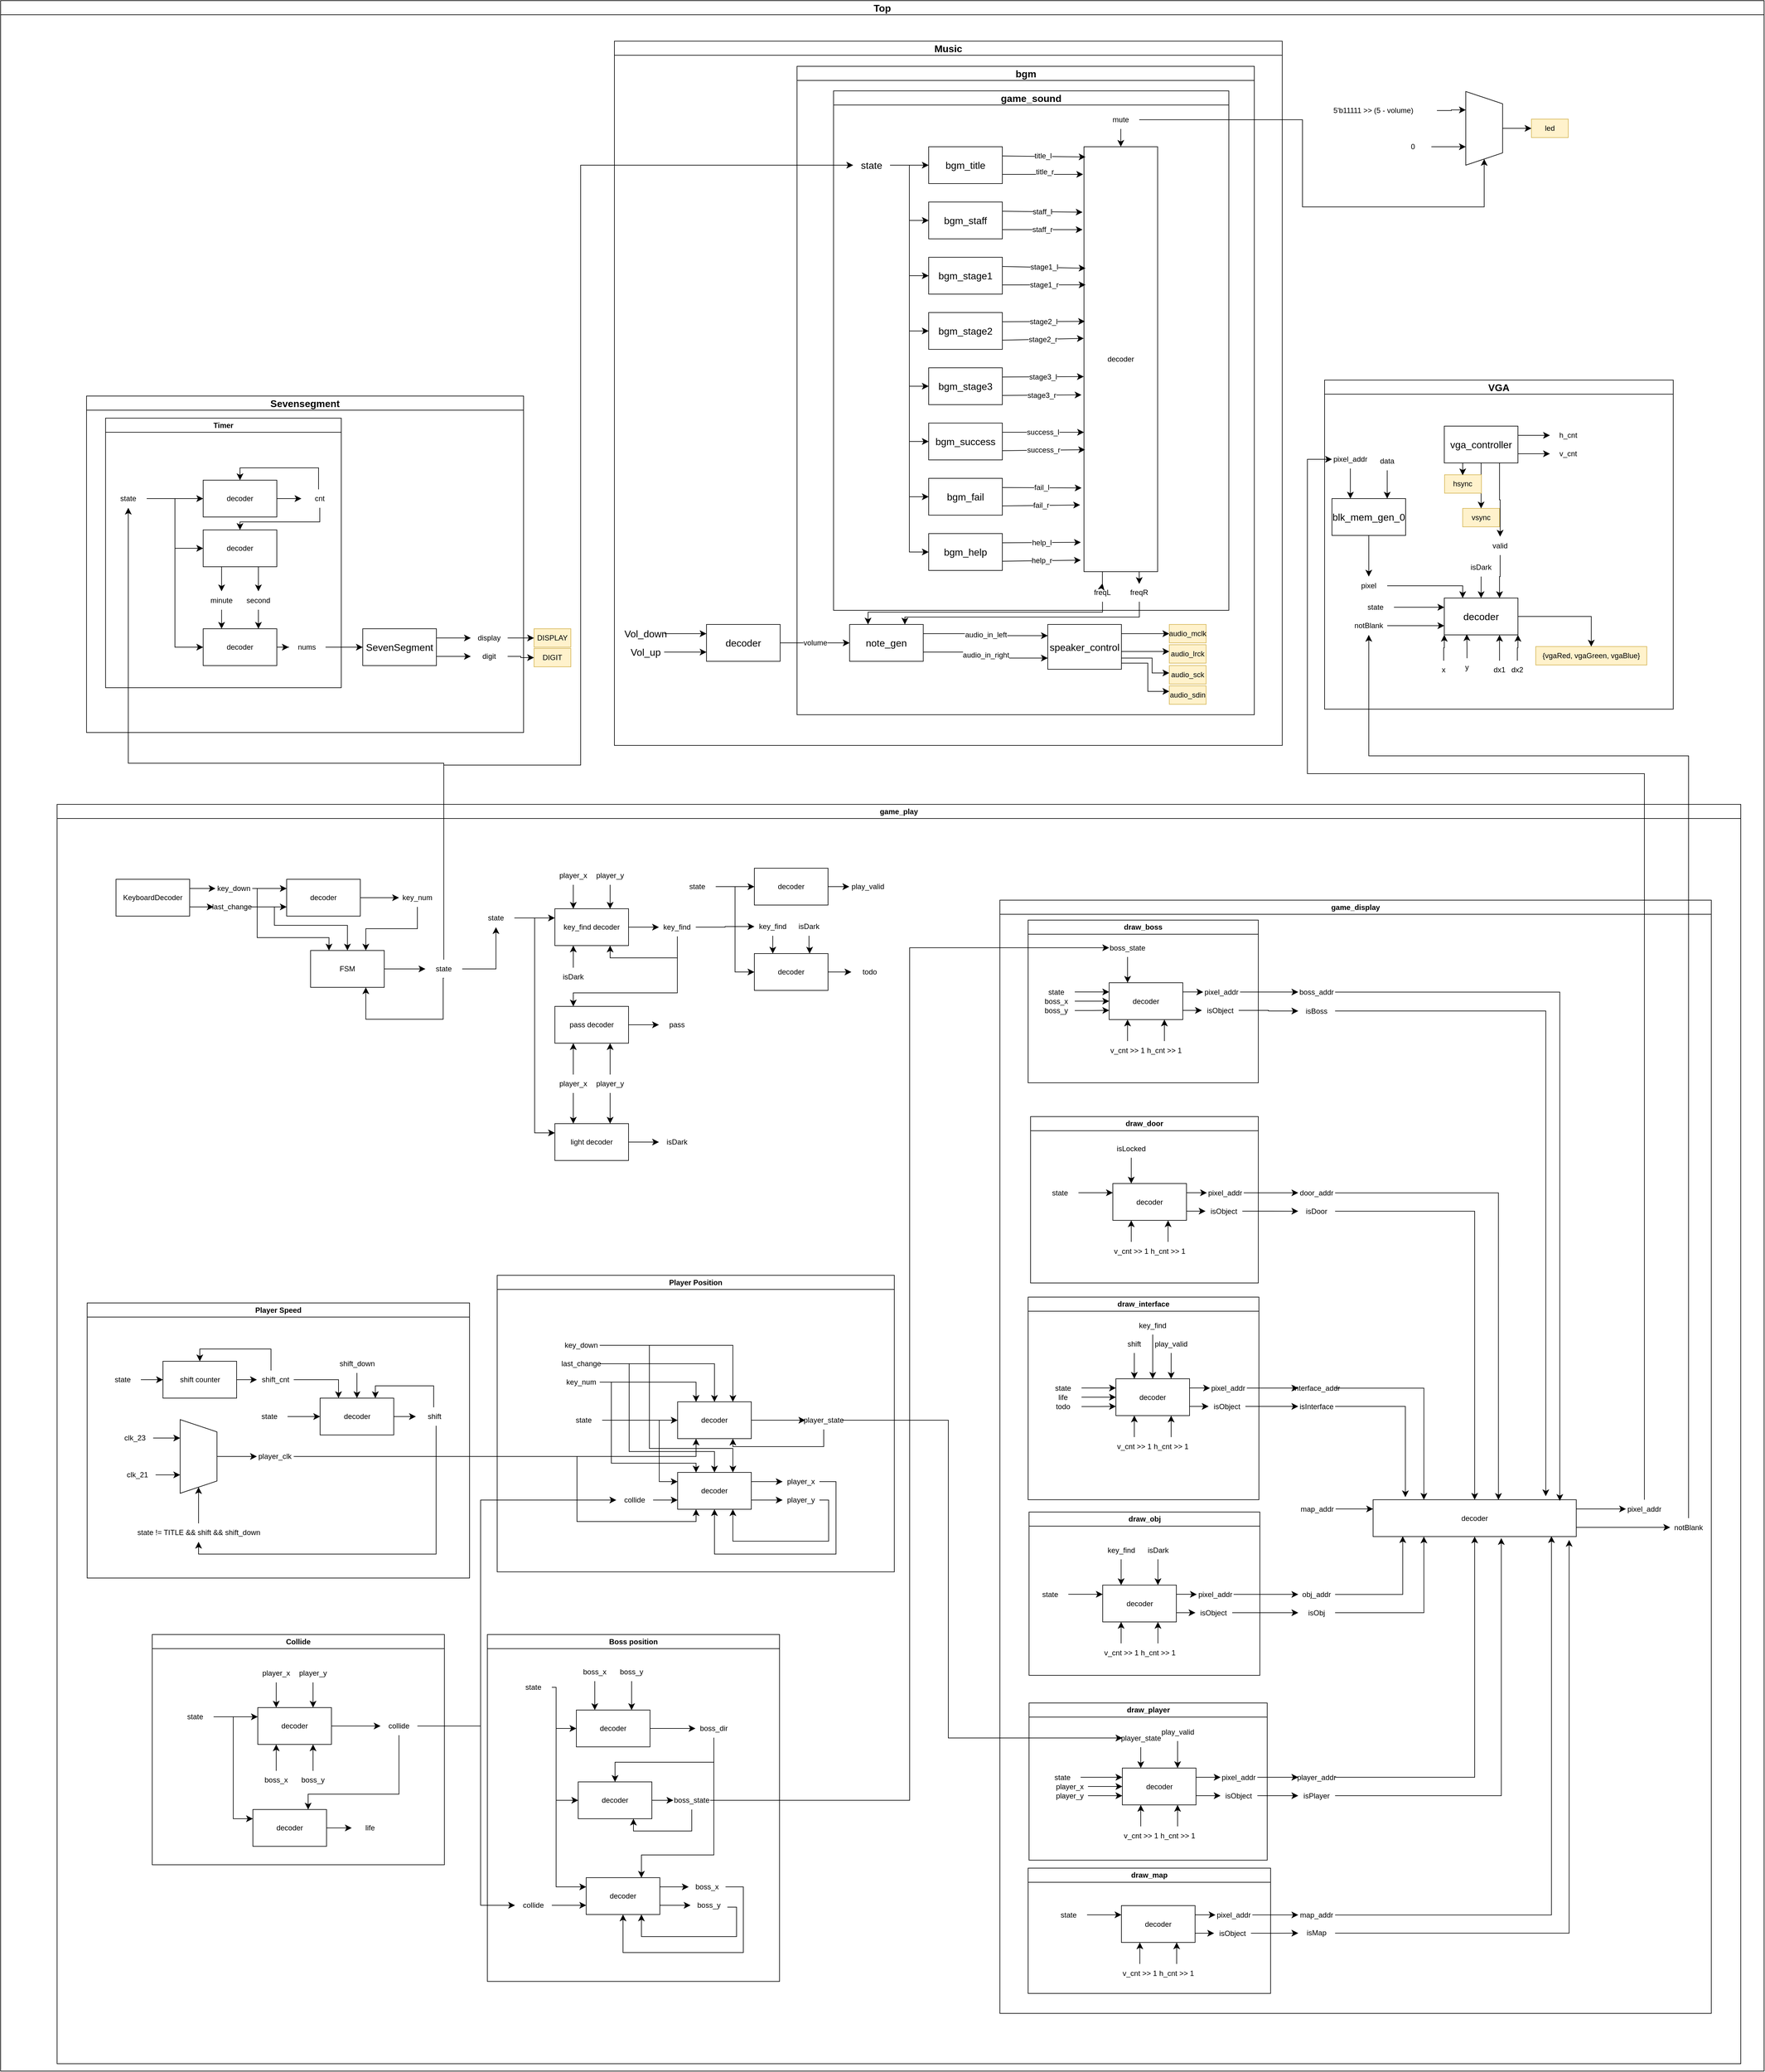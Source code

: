 <mxfile version="22.1.16" type="device">
  <diagram name="第 1 页" id="39ZYf_GPrHIPqtKaB63i">
    <mxGraphModel dx="3906" dy="2080" grid="0" gridSize="10" guides="1" tooltips="1" connect="1" arrows="1" fold="1" page="0" pageScale="1" pageWidth="827" pageHeight="1169" math="0" shadow="0">
      <root>
        <mxCell id="0" />
        <mxCell id="1" parent="0" />
        <mxCell id="CUtmS5GIkm6aJEGh3KKR-1" value="Top" style="swimlane;whiteSpace=wrap;html=1;fontSize=16;" vertex="1" parent="1">
          <mxGeometry width="2873" height="3372" as="geometry" />
        </mxCell>
        <mxCell id="CUtmS5GIkm6aJEGh3KKR-2" value="Music" style="swimlane;whiteSpace=wrap;html=1;fontSize=16;" vertex="1" parent="CUtmS5GIkm6aJEGh3KKR-1">
          <mxGeometry x="1000" y="66" width="1088" height="1147" as="geometry" />
        </mxCell>
        <mxCell id="CUtmS5GIkm6aJEGh3KKR-7" value="note_gen" style="rounded=0;whiteSpace=wrap;html=1;fontSize=16;" vertex="1" parent="CUtmS5GIkm6aJEGh3KKR-2">
          <mxGeometry x="383.16" y="950" width="120" height="60" as="geometry" />
        </mxCell>
        <mxCell id="CUtmS5GIkm6aJEGh3KKR-106" value="volume" style="edgeStyle=orthogonalEdgeStyle;shape=connector;rounded=0;orthogonalLoop=1;jettySize=auto;html=1;entryX=0;entryY=0.5;entryDx=0;entryDy=0;labelBackgroundColor=default;strokeColor=default;align=center;verticalAlign=middle;fontFamily=Helvetica;fontSize=12;fontColor=default;endArrow=classic;startSize=8;endSize=8;" edge="1" parent="CUtmS5GIkm6aJEGh3KKR-2" source="CUtmS5GIkm6aJEGh3KKR-99" target="CUtmS5GIkm6aJEGh3KKR-7">
          <mxGeometry relative="1" as="geometry" />
        </mxCell>
        <mxCell id="CUtmS5GIkm6aJEGh3KKR-108" style="edgeStyle=orthogonalEdgeStyle;shape=connector;rounded=0;orthogonalLoop=1;jettySize=auto;html=1;exitX=0.5;exitY=1;exitDx=0;exitDy=0;entryX=0.25;entryY=0;entryDx=0;entryDy=0;labelBackgroundColor=default;strokeColor=default;align=center;verticalAlign=middle;fontFamily=Helvetica;fontSize=12;fontColor=default;endArrow=classic;startSize=8;endSize=8;" edge="1" parent="CUtmS5GIkm6aJEGh3KKR-2" source="CUtmS5GIkm6aJEGh3KKR-96" target="CUtmS5GIkm6aJEGh3KKR-7">
          <mxGeometry relative="1" as="geometry">
            <Array as="points">
              <mxPoint x="795" y="930" />
              <mxPoint x="413" y="930" />
            </Array>
          </mxGeometry>
        </mxCell>
        <mxCell id="CUtmS5GIkm6aJEGh3KKR-109" style="edgeStyle=orthogonalEdgeStyle;shape=connector;rounded=0;orthogonalLoop=1;jettySize=auto;html=1;exitX=0.5;exitY=1;exitDx=0;exitDy=0;entryX=0.75;entryY=0;entryDx=0;entryDy=0;labelBackgroundColor=default;strokeColor=default;align=center;verticalAlign=middle;fontFamily=Helvetica;fontSize=12;fontColor=default;endArrow=classic;startSize=8;endSize=8;" edge="1" parent="CUtmS5GIkm6aJEGh3KKR-2" source="CUtmS5GIkm6aJEGh3KKR-94" target="CUtmS5GIkm6aJEGh3KKR-7">
          <mxGeometry relative="1" as="geometry">
            <Array as="points">
              <mxPoint x="855" y="938" />
              <mxPoint x="473" y="938" />
            </Array>
          </mxGeometry>
        </mxCell>
        <mxCell id="CUtmS5GIkm6aJEGh3KKR-111" value="speaker_control" style="rounded=0;whiteSpace=wrap;html=1;fontSize=16;" vertex="1" parent="CUtmS5GIkm6aJEGh3KKR-2">
          <mxGeometry x="706" y="950" width="120" height="73" as="geometry" />
        </mxCell>
        <mxCell id="CUtmS5GIkm6aJEGh3KKR-112" value="audio_in_left" style="edgeStyle=orthogonalEdgeStyle;shape=connector;rounded=0;orthogonalLoop=1;jettySize=auto;html=1;exitX=1;exitY=0.25;exitDx=0;exitDy=0;entryX=0;entryY=0.25;entryDx=0;entryDy=0;labelBackgroundColor=default;strokeColor=default;align=center;verticalAlign=middle;fontFamily=Helvetica;fontSize=12;fontColor=default;endArrow=classic;startSize=8;endSize=8;" edge="1" parent="CUtmS5GIkm6aJEGh3KKR-2" source="CUtmS5GIkm6aJEGh3KKR-7" target="CUtmS5GIkm6aJEGh3KKR-111">
          <mxGeometry relative="1" as="geometry" />
        </mxCell>
        <mxCell id="CUtmS5GIkm6aJEGh3KKR-113" value="audio_in_right" style="edgeStyle=orthogonalEdgeStyle;shape=connector;rounded=0;orthogonalLoop=1;jettySize=auto;html=1;exitX=1;exitY=0.75;exitDx=0;exitDy=0;entryX=0;entryY=0.75;entryDx=0;entryDy=0;labelBackgroundColor=default;strokeColor=default;align=center;verticalAlign=middle;fontFamily=Helvetica;fontSize=12;fontColor=default;endArrow=classic;startSize=8;endSize=8;" edge="1" parent="CUtmS5GIkm6aJEGh3KKR-2" source="CUtmS5GIkm6aJEGh3KKR-7" target="CUtmS5GIkm6aJEGh3KKR-111">
          <mxGeometry relative="1" as="geometry" />
        </mxCell>
        <mxCell id="CUtmS5GIkm6aJEGh3KKR-114" style="edgeStyle=orthogonalEdgeStyle;shape=connector;rounded=0;orthogonalLoop=1;jettySize=auto;html=1;exitX=1;exitY=0.25;exitDx=0;exitDy=0;labelBackgroundColor=default;strokeColor=default;align=center;verticalAlign=middle;fontFamily=Helvetica;fontSize=12;fontColor=default;endArrow=classic;startSize=8;endSize=8;" edge="1" parent="CUtmS5GIkm6aJEGh3KKR-2" source="CUtmS5GIkm6aJEGh3KKR-111" target="CUtmS5GIkm6aJEGh3KKR-115">
          <mxGeometry relative="1" as="geometry">
            <mxPoint x="876.336" y="964.857" as="targetPoint" />
            <Array as="points">
              <mxPoint x="826" y="965" />
            </Array>
          </mxGeometry>
        </mxCell>
        <mxCell id="CUtmS5GIkm6aJEGh3KKR-116" style="edgeStyle=orthogonalEdgeStyle;shape=connector;rounded=0;orthogonalLoop=1;jettySize=auto;html=1;labelBackgroundColor=default;strokeColor=default;align=center;verticalAlign=middle;fontFamily=Helvetica;fontSize=12;fontColor=default;endArrow=classic;startSize=8;endSize=8;" edge="1" parent="CUtmS5GIkm6aJEGh3KKR-2" source="CUtmS5GIkm6aJEGh3KKR-111" target="CUtmS5GIkm6aJEGh3KKR-117">
          <mxGeometry relative="1" as="geometry">
            <mxPoint x="905.557" y="1004.094" as="targetPoint" />
            <Array as="points">
              <mxPoint x="884" y="994" />
              <mxPoint x="884" y="994" />
            </Array>
          </mxGeometry>
        </mxCell>
        <mxCell id="CUtmS5GIkm6aJEGh3KKR-118" style="edgeStyle=orthogonalEdgeStyle;shape=connector;rounded=0;orthogonalLoop=1;jettySize=auto;html=1;exitX=1;exitY=0.75;exitDx=0;exitDy=0;labelBackgroundColor=default;strokeColor=default;align=center;verticalAlign=middle;fontFamily=Helvetica;fontSize=12;fontColor=default;endArrow=classic;startSize=8;endSize=8;" edge="1" parent="CUtmS5GIkm6aJEGh3KKR-2" source="CUtmS5GIkm6aJEGh3KKR-111" target="CUtmS5GIkm6aJEGh3KKR-119">
          <mxGeometry relative="1" as="geometry">
            <mxPoint x="891.487" y="1069.029" as="targetPoint" />
            <Array as="points">
              <mxPoint x="876" y="1005" />
              <mxPoint x="876" y="1029" />
            </Array>
          </mxGeometry>
        </mxCell>
        <mxCell id="CUtmS5GIkm6aJEGh3KKR-120" style="edgeStyle=orthogonalEdgeStyle;shape=connector;rounded=0;orthogonalLoop=1;jettySize=auto;html=1;exitX=1;exitY=1;exitDx=0;exitDy=0;labelBackgroundColor=default;strokeColor=default;align=center;verticalAlign=middle;fontFamily=Helvetica;fontSize=12;fontColor=default;endArrow=classic;startSize=8;endSize=8;" edge="1" parent="CUtmS5GIkm6aJEGh3KKR-2" source="CUtmS5GIkm6aJEGh3KKR-111" target="CUtmS5GIkm6aJEGh3KKR-121">
          <mxGeometry relative="1" as="geometry">
            <mxPoint x="833.046" y="1079.852" as="targetPoint" />
            <Array as="points">
              <mxPoint x="826" y="1013" />
              <mxPoint x="869" y="1013" />
              <mxPoint x="869" y="1059" />
            </Array>
          </mxGeometry>
        </mxCell>
        <mxCell id="CUtmS5GIkm6aJEGh3KKR-107" value="" style="group" vertex="1" connectable="0" parent="CUtmS5GIkm6aJEGh3KKR-2">
          <mxGeometry x="21" y="950" width="249" height="60" as="geometry" />
        </mxCell>
        <mxCell id="CUtmS5GIkm6aJEGh3KKR-99" value="decoder" style="rounded=0;whiteSpace=wrap;html=1;strokeColor=default;align=center;verticalAlign=middle;fontFamily=Helvetica;fontSize=16;fontColor=default;startSize=23;fillColor=default;" vertex="1" parent="CUtmS5GIkm6aJEGh3KKR-107">
          <mxGeometry x="129" width="120" height="60" as="geometry" />
        </mxCell>
        <mxCell id="CUtmS5GIkm6aJEGh3KKR-103" style="edgeStyle=orthogonalEdgeStyle;shape=connector;rounded=0;orthogonalLoop=1;jettySize=auto;html=1;entryX=0;entryY=0.25;entryDx=0;entryDy=0;labelBackgroundColor=default;strokeColor=default;align=center;verticalAlign=middle;fontFamily=Helvetica;fontSize=12;fontColor=default;endArrow=classic;startSize=8;endSize=8;" edge="1" parent="CUtmS5GIkm6aJEGh3KKR-107" source="CUtmS5GIkm6aJEGh3KKR-100" target="CUtmS5GIkm6aJEGh3KKR-99">
          <mxGeometry relative="1" as="geometry" />
        </mxCell>
        <mxCell id="CUtmS5GIkm6aJEGh3KKR-100" value="Vol_down" style="text;html=1;strokeColor=none;fillColor=none;align=center;verticalAlign=middle;whiteSpace=wrap;rounded=0;fontSize=16;fontFamily=Helvetica;fontColor=default;" vertex="1" parent="CUtmS5GIkm6aJEGh3KKR-107">
          <mxGeometry width="60" height="30" as="geometry" />
        </mxCell>
        <mxCell id="CUtmS5GIkm6aJEGh3KKR-104" style="edgeStyle=orthogonalEdgeStyle;shape=connector;rounded=0;orthogonalLoop=1;jettySize=auto;html=1;entryX=0;entryY=0.75;entryDx=0;entryDy=0;labelBackgroundColor=default;strokeColor=default;align=center;verticalAlign=middle;fontFamily=Helvetica;fontSize=12;fontColor=default;endArrow=classic;startSize=8;endSize=8;" edge="1" parent="CUtmS5GIkm6aJEGh3KKR-107" source="CUtmS5GIkm6aJEGh3KKR-101" target="CUtmS5GIkm6aJEGh3KKR-99">
          <mxGeometry relative="1" as="geometry" />
        </mxCell>
        <mxCell id="CUtmS5GIkm6aJEGh3KKR-101" value="Vol_up" style="text;html=1;strokeColor=none;fillColor=none;align=center;verticalAlign=middle;whiteSpace=wrap;rounded=0;fontSize=16;fontFamily=Helvetica;fontColor=default;" vertex="1" parent="CUtmS5GIkm6aJEGh3KKR-107">
          <mxGeometry y="30" width="60" height="30" as="geometry" />
        </mxCell>
        <mxCell id="CUtmS5GIkm6aJEGh3KKR-3" value="bgm" style="swimlane;whiteSpace=wrap;html=1;fontSize=16;" vertex="1" parent="CUtmS5GIkm6aJEGh3KKR-2">
          <mxGeometry x="297.5" y="41" width="745" height="1056" as="geometry" />
        </mxCell>
        <mxCell id="CUtmS5GIkm6aJEGh3KKR-33" value="game_sound" style="swimlane;whiteSpace=wrap;html=1;fontSize=16;" vertex="1" parent="CUtmS5GIkm6aJEGh3KKR-3">
          <mxGeometry x="59.5" y="40" width="644" height="846" as="geometry" />
        </mxCell>
        <mxCell id="CUtmS5GIkm6aJEGh3KKR-35" value="bgm_title" style="rounded=0;whiteSpace=wrap;html=1;fontSize=16;" vertex="1" parent="CUtmS5GIkm6aJEGh3KKR-33">
          <mxGeometry x="155" y="91" width="120" height="60" as="geometry" />
        </mxCell>
        <mxCell id="CUtmS5GIkm6aJEGh3KKR-36" value="bgm_staff" style="rounded=0;whiteSpace=wrap;html=1;fontSize=16;" vertex="1" parent="CUtmS5GIkm6aJEGh3KKR-33">
          <mxGeometry x="155" y="181" width="120" height="60" as="geometry" />
        </mxCell>
        <mxCell id="CUtmS5GIkm6aJEGh3KKR-37" value="bgm_stage1" style="rounded=0;whiteSpace=wrap;html=1;fontSize=16;" vertex="1" parent="CUtmS5GIkm6aJEGh3KKR-33">
          <mxGeometry x="155" y="271" width="120" height="60" as="geometry" />
        </mxCell>
        <mxCell id="CUtmS5GIkm6aJEGh3KKR-38" value="bgm_stage2" style="rounded=0;whiteSpace=wrap;html=1;fontSize=16;" vertex="1" parent="CUtmS5GIkm6aJEGh3KKR-33">
          <mxGeometry x="155" y="361" width="120" height="60" as="geometry" />
        </mxCell>
        <mxCell id="CUtmS5GIkm6aJEGh3KKR-39" value="bgm_stage3" style="rounded=0;whiteSpace=wrap;html=1;fontSize=16;" vertex="1" parent="CUtmS5GIkm6aJEGh3KKR-33">
          <mxGeometry x="155" y="451" width="120" height="60" as="geometry" />
        </mxCell>
        <mxCell id="CUtmS5GIkm6aJEGh3KKR-40" value="bgm_success" style="rounded=0;whiteSpace=wrap;html=1;fontSize=16;" vertex="1" parent="CUtmS5GIkm6aJEGh3KKR-33">
          <mxGeometry x="155" y="541" width="120" height="60" as="geometry" />
        </mxCell>
        <mxCell id="CUtmS5GIkm6aJEGh3KKR-41" value="bgm_fail" style="rounded=0;whiteSpace=wrap;html=1;fontSize=16;" vertex="1" parent="CUtmS5GIkm6aJEGh3KKR-33">
          <mxGeometry x="155" y="631" width="120" height="60" as="geometry" />
        </mxCell>
        <mxCell id="CUtmS5GIkm6aJEGh3KKR-42" value="bgm_help" style="rounded=0;whiteSpace=wrap;html=1;fontSize=16;" vertex="1" parent="CUtmS5GIkm6aJEGh3KKR-33">
          <mxGeometry x="155" y="721" width="120" height="60" as="geometry" />
        </mxCell>
        <mxCell id="CUtmS5GIkm6aJEGh3KKR-44" style="edgeStyle=none;curved=1;rounded=0;orthogonalLoop=1;jettySize=auto;html=1;entryX=0;entryY=0.5;entryDx=0;entryDy=0;fontSize=12;startSize=8;endSize=8;" edge="1" parent="CUtmS5GIkm6aJEGh3KKR-33" source="CUtmS5GIkm6aJEGh3KKR-43" target="CUtmS5GIkm6aJEGh3KKR-35">
          <mxGeometry relative="1" as="geometry" />
        </mxCell>
        <mxCell id="CUtmS5GIkm6aJEGh3KKR-50" style="edgeStyle=orthogonalEdgeStyle;rounded=0;orthogonalLoop=1;jettySize=auto;html=1;exitX=1;exitY=0.5;exitDx=0;exitDy=0;entryX=0;entryY=0.5;entryDx=0;entryDy=0;fontSize=12;startSize=8;endSize=8;" edge="1" parent="CUtmS5GIkm6aJEGh3KKR-33" source="CUtmS5GIkm6aJEGh3KKR-43" target="CUtmS5GIkm6aJEGh3KKR-36">
          <mxGeometry relative="1" as="geometry" />
        </mxCell>
        <mxCell id="CUtmS5GIkm6aJEGh3KKR-51" style="edgeStyle=orthogonalEdgeStyle;rounded=0;orthogonalLoop=1;jettySize=auto;html=1;entryX=0;entryY=0.5;entryDx=0;entryDy=0;fontSize=12;startSize=8;endSize=8;" edge="1" parent="CUtmS5GIkm6aJEGh3KKR-33" source="CUtmS5GIkm6aJEGh3KKR-43" target="CUtmS5GIkm6aJEGh3KKR-37">
          <mxGeometry relative="1" as="geometry" />
        </mxCell>
        <mxCell id="CUtmS5GIkm6aJEGh3KKR-54" style="edgeStyle=orthogonalEdgeStyle;rounded=0;orthogonalLoop=1;jettySize=auto;html=1;exitX=1;exitY=0.5;exitDx=0;exitDy=0;entryX=0;entryY=0.5;entryDx=0;entryDy=0;fontSize=12;startSize=8;endSize=8;" edge="1" parent="CUtmS5GIkm6aJEGh3KKR-33" source="CUtmS5GIkm6aJEGh3KKR-43" target="CUtmS5GIkm6aJEGh3KKR-38">
          <mxGeometry relative="1" as="geometry" />
        </mxCell>
        <mxCell id="CUtmS5GIkm6aJEGh3KKR-55" style="edgeStyle=orthogonalEdgeStyle;rounded=0;orthogonalLoop=1;jettySize=auto;html=1;entryX=0;entryY=0.5;entryDx=0;entryDy=0;fontSize=12;startSize=8;endSize=8;" edge="1" parent="CUtmS5GIkm6aJEGh3KKR-33" source="CUtmS5GIkm6aJEGh3KKR-43" target="CUtmS5GIkm6aJEGh3KKR-39">
          <mxGeometry relative="1" as="geometry" />
        </mxCell>
        <mxCell id="CUtmS5GIkm6aJEGh3KKR-56" style="edgeStyle=orthogonalEdgeStyle;rounded=0;orthogonalLoop=1;jettySize=auto;html=1;entryX=0;entryY=0.5;entryDx=0;entryDy=0;fontSize=12;startSize=8;endSize=8;" edge="1" parent="CUtmS5GIkm6aJEGh3KKR-33" source="CUtmS5GIkm6aJEGh3KKR-43" target="CUtmS5GIkm6aJEGh3KKR-40">
          <mxGeometry relative="1" as="geometry" />
        </mxCell>
        <mxCell id="CUtmS5GIkm6aJEGh3KKR-57" style="edgeStyle=orthogonalEdgeStyle;rounded=0;orthogonalLoop=1;jettySize=auto;html=1;entryX=0;entryY=0.5;entryDx=0;entryDy=0;fontSize=12;startSize=8;endSize=8;" edge="1" parent="CUtmS5GIkm6aJEGh3KKR-33" source="CUtmS5GIkm6aJEGh3KKR-43" target="CUtmS5GIkm6aJEGh3KKR-41">
          <mxGeometry relative="1" as="geometry" />
        </mxCell>
        <mxCell id="CUtmS5GIkm6aJEGh3KKR-58" style="edgeStyle=orthogonalEdgeStyle;rounded=0;orthogonalLoop=1;jettySize=auto;html=1;entryX=0;entryY=0.5;entryDx=0;entryDy=0;fontSize=12;startSize=8;endSize=8;" edge="1" parent="CUtmS5GIkm6aJEGh3KKR-33" source="CUtmS5GIkm6aJEGh3KKR-43" target="CUtmS5GIkm6aJEGh3KKR-42">
          <mxGeometry relative="1" as="geometry" />
        </mxCell>
        <mxCell id="CUtmS5GIkm6aJEGh3KKR-43" value="state" style="text;html=1;strokeColor=none;fillColor=none;align=center;verticalAlign=middle;whiteSpace=wrap;rounded=0;fontSize=16;" vertex="1" parent="CUtmS5GIkm6aJEGh3KKR-33">
          <mxGeometry x="32" y="106" width="60" height="30" as="geometry" />
        </mxCell>
        <mxCell id="CUtmS5GIkm6aJEGh3KKR-67" value="decoder" style="rounded=0;whiteSpace=wrap;html=1;strokeColor=default;align=center;verticalAlign=middle;fontFamily=Helvetica;fontSize=12;fontColor=default;startSize=23;fillColor=default;" vertex="1" parent="CUtmS5GIkm6aJEGh3KKR-33">
          <mxGeometry x="408" y="91" width="120" height="692" as="geometry" />
        </mxCell>
        <mxCell id="CUtmS5GIkm6aJEGh3KKR-71" value="" style="edgeStyle=none;orthogonalLoop=1;jettySize=auto;html=1;rounded=0;labelBackgroundColor=default;strokeColor=default;align=center;verticalAlign=middle;fontFamily=Helvetica;fontSize=12;fontColor=default;endArrow=classic;startSize=8;endSize=8;shape=connector;entryX=0.021;entryY=0.024;entryDx=0;entryDy=0;entryPerimeter=0;" edge="1" parent="CUtmS5GIkm6aJEGh3KKR-33" target="CUtmS5GIkm6aJEGh3KKR-67">
          <mxGeometry width="140" relative="1" as="geometry">
            <mxPoint x="275" y="106" as="sourcePoint" />
            <mxPoint x="415" y="106" as="targetPoint" />
            <Array as="points" />
          </mxGeometry>
        </mxCell>
        <mxCell id="CUtmS5GIkm6aJEGh3KKR-88" value="title_l" style="edgeLabel;html=1;align=center;verticalAlign=middle;resizable=0;points=[];fontSize=12;fontFamily=Helvetica;fontColor=default;" vertex="1" connectable="0" parent="CUtmS5GIkm6aJEGh3KKR-71">
          <mxGeometry x="0.235" y="-6" relative="1" as="geometry">
            <mxPoint x="-18" y="-7" as="offset" />
          </mxGeometry>
        </mxCell>
        <mxCell id="CUtmS5GIkm6aJEGh3KKR-72" value="" style="edgeStyle=none;orthogonalLoop=1;jettySize=auto;html=1;rounded=0;labelBackgroundColor=default;strokeColor=default;align=center;verticalAlign=middle;fontFamily=Helvetica;fontSize=12;fontColor=default;endArrow=classic;startSize=8;endSize=8;shape=connector;entryX=-0.011;entryY=0.065;entryDx=0;entryDy=0;entryPerimeter=0;exitX=1;exitY=0.75;exitDx=0;exitDy=0;" edge="1" parent="CUtmS5GIkm6aJEGh3KKR-33" source="CUtmS5GIkm6aJEGh3KKR-35" target="CUtmS5GIkm6aJEGh3KKR-67">
          <mxGeometry width="140" relative="1" as="geometry">
            <mxPoint x="285" y="116" as="sourcePoint" />
            <mxPoint x="421" y="118" as="targetPoint" />
            <Array as="points" />
          </mxGeometry>
        </mxCell>
        <mxCell id="CUtmS5GIkm6aJEGh3KKR-89" value="title_r" style="edgeLabel;html=1;align=center;verticalAlign=middle;resizable=0;points=[];fontSize=12;fontFamily=Helvetica;fontColor=default;" vertex="1" connectable="0" parent="CUtmS5GIkm6aJEGh3KKR-72">
          <mxGeometry x="0.031" y="4" relative="1" as="geometry">
            <mxPoint x="1" as="offset" />
          </mxGeometry>
        </mxCell>
        <mxCell id="CUtmS5GIkm6aJEGh3KKR-87" value="staff_l" style="edgeStyle=none;orthogonalLoop=1;jettySize=auto;rounded=0;labelBackgroundColor=default;strokeColor=default;align=center;verticalAlign=middle;fontFamily=Helvetica;fontSize=12;fontColor=default;endArrow=classic;startSize=8;endSize=8;shape=connector;entryX=-0.019;entryY=0.154;entryDx=0;entryDy=0;entryPerimeter=0;exitX=1;exitY=0.25;exitDx=0;exitDy=0;html=1;" edge="1" parent="CUtmS5GIkm6aJEGh3KKR-33" source="CUtmS5GIkm6aJEGh3KKR-36" target="CUtmS5GIkm6aJEGh3KKR-67">
          <mxGeometry width="140" relative="1" as="geometry">
            <mxPoint x="425" y="286" as="sourcePoint" />
            <mxPoint x="557" y="286" as="targetPoint" />
            <Array as="points" />
          </mxGeometry>
        </mxCell>
        <mxCell id="CUtmS5GIkm6aJEGh3KKR-86" value="stage1_l" style="edgeStyle=none;orthogonalLoop=1;jettySize=auto;html=1;rounded=0;labelBackgroundColor=default;strokeColor=default;align=center;verticalAlign=middle;fontFamily=Helvetica;fontSize=12;fontColor=default;endArrow=classic;startSize=8;endSize=8;shape=connector;entryX=0.021;entryY=0.286;entryDx=0;entryDy=0;entryPerimeter=0;exitX=1;exitY=0.25;exitDx=0;exitDy=0;strokeWidth=1;jumpSize=6;" edge="1" parent="CUtmS5GIkm6aJEGh3KKR-33" source="CUtmS5GIkm6aJEGh3KKR-37" target="CUtmS5GIkm6aJEGh3KKR-67">
          <mxGeometry width="140" relative="1" as="geometry">
            <mxPoint x="415" y="276" as="sourcePoint" />
            <mxPoint x="547" y="276" as="targetPoint" />
            <Array as="points" />
          </mxGeometry>
        </mxCell>
        <mxCell id="CUtmS5GIkm6aJEGh3KKR-85" value="stage1_r" style="edgeStyle=none;orthogonalLoop=1;jettySize=auto;html=1;rounded=0;labelBackgroundColor=default;strokeColor=default;align=center;verticalAlign=middle;fontFamily=Helvetica;fontSize=12;fontColor=default;endArrow=classic;startSize=8;endSize=8;shape=connector;entryX=0.021;entryY=0.325;entryDx=0;entryDy=0;entryPerimeter=0;exitX=1;exitY=0.75;exitDx=0;exitDy=0;" edge="1" parent="CUtmS5GIkm6aJEGh3KKR-33" source="CUtmS5GIkm6aJEGh3KKR-37" target="CUtmS5GIkm6aJEGh3KKR-67">
          <mxGeometry width="140" relative="1" as="geometry">
            <mxPoint x="405" y="266" as="sourcePoint" />
            <mxPoint x="537" y="266" as="targetPoint" />
            <Array as="points" />
          </mxGeometry>
        </mxCell>
        <mxCell id="CUtmS5GIkm6aJEGh3KKR-84" value="stage2_l" style="edgeStyle=none;orthogonalLoop=1;jettySize=auto;html=1;rounded=0;labelBackgroundColor=default;strokeColor=default;align=center;verticalAlign=middle;fontFamily=Helvetica;fontSize=12;fontColor=default;endArrow=classic;startSize=8;endSize=8;shape=connector;entryX=0.013;entryY=0.411;entryDx=0;entryDy=0;entryPerimeter=0;exitX=1;exitY=0.25;exitDx=0;exitDy=0;shadow=0;" edge="1" parent="CUtmS5GIkm6aJEGh3KKR-33" source="CUtmS5GIkm6aJEGh3KKR-38" target="CUtmS5GIkm6aJEGh3KKR-67">
          <mxGeometry width="140" relative="1" as="geometry">
            <mxPoint x="395" y="256" as="sourcePoint" />
            <mxPoint x="527" y="256" as="targetPoint" />
            <Array as="points" />
          </mxGeometry>
        </mxCell>
        <mxCell id="CUtmS5GIkm6aJEGh3KKR-83" value="staff_r" style="edgeStyle=none;orthogonalLoop=1;jettySize=auto;html=1;rounded=0;labelBackgroundColor=default;strokeColor=default;align=center;verticalAlign=middle;fontFamily=Helvetica;fontSize=12;fontColor=default;endArrow=classic;startSize=8;endSize=8;shape=connector;entryX=-0.019;entryY=0.195;entryDx=0;entryDy=0;entryPerimeter=0;exitX=1;exitY=0.75;exitDx=0;exitDy=0;" edge="1" parent="CUtmS5GIkm6aJEGh3KKR-33" source="CUtmS5GIkm6aJEGh3KKR-36" target="CUtmS5GIkm6aJEGh3KKR-67">
          <mxGeometry width="140" relative="1" as="geometry">
            <mxPoint x="385" y="246" as="sourcePoint" />
            <mxPoint x="517" y="246" as="targetPoint" />
            <Array as="points" />
          </mxGeometry>
        </mxCell>
        <mxCell id="CUtmS5GIkm6aJEGh3KKR-82" value="stage2_r" style="edgeStyle=none;orthogonalLoop=1;jettySize=auto;html=1;rounded=0;labelBackgroundColor=default;strokeColor=default;align=center;verticalAlign=middle;fontFamily=Helvetica;fontSize=12;fontColor=default;endArrow=classic;startSize=8;endSize=8;shape=connector;entryX=-0.003;entryY=0.451;entryDx=0;entryDy=0;entryPerimeter=0;exitX=1;exitY=0.75;exitDx=0;exitDy=0;" edge="1" parent="CUtmS5GIkm6aJEGh3KKR-33" source="CUtmS5GIkm6aJEGh3KKR-38" target="CUtmS5GIkm6aJEGh3KKR-67">
          <mxGeometry width="140" relative="1" as="geometry">
            <mxPoint x="375" y="236" as="sourcePoint" />
            <mxPoint x="507" y="236" as="targetPoint" />
            <Array as="points" />
          </mxGeometry>
        </mxCell>
        <mxCell id="CUtmS5GIkm6aJEGh3KKR-81" value="stage3_l" style="edgeStyle=none;orthogonalLoop=1;jettySize=auto;html=1;rounded=0;labelBackgroundColor=default;strokeColor=default;align=center;verticalAlign=middle;fontFamily=Helvetica;fontSize=12;fontColor=default;endArrow=classic;startSize=8;endSize=8;shape=connector;entryX=-0.003;entryY=0.541;entryDx=0;entryDy=0;entryPerimeter=0;exitX=1;exitY=0.25;exitDx=0;exitDy=0;" edge="1" parent="CUtmS5GIkm6aJEGh3KKR-33" source="CUtmS5GIkm6aJEGh3KKR-39" target="CUtmS5GIkm6aJEGh3KKR-67">
          <mxGeometry width="140" relative="1" as="geometry">
            <mxPoint x="365" y="226" as="sourcePoint" />
            <mxPoint x="497" y="226" as="targetPoint" />
            <Array as="points" />
          </mxGeometry>
        </mxCell>
        <mxCell id="CUtmS5GIkm6aJEGh3KKR-80" value="stage3_r" style="edgeStyle=none;orthogonalLoop=1;jettySize=auto;html=1;rounded=0;labelBackgroundColor=default;strokeColor=default;align=center;verticalAlign=middle;fontFamily=Helvetica;fontSize=12;fontColor=default;endArrow=classic;startSize=8;endSize=8;shape=connector;entryX=-0.034;entryY=0.584;entryDx=0;entryDy=0;entryPerimeter=0;exitX=1;exitY=0.75;exitDx=0;exitDy=0;" edge="1" parent="CUtmS5GIkm6aJEGh3KKR-33" source="CUtmS5GIkm6aJEGh3KKR-39" target="CUtmS5GIkm6aJEGh3KKR-67">
          <mxGeometry width="140" relative="1" as="geometry">
            <mxPoint x="355" y="216" as="sourcePoint" />
            <mxPoint x="487" y="216" as="targetPoint" />
            <Array as="points" />
          </mxGeometry>
        </mxCell>
        <mxCell id="CUtmS5GIkm6aJEGh3KKR-79" value="success_l" style="edgeStyle=none;orthogonalLoop=1;jettySize=auto;html=1;rounded=0;labelBackgroundColor=default;strokeColor=default;align=center;verticalAlign=middle;fontFamily=Helvetica;fontSize=12;fontColor=default;endArrow=classic;startSize=8;endSize=8;shape=connector;entryX=0;entryY=0.672;entryDx=0;entryDy=0;entryPerimeter=0;exitX=1;exitY=0.25;exitDx=0;exitDy=0;" edge="1" parent="CUtmS5GIkm6aJEGh3KKR-33" source="CUtmS5GIkm6aJEGh3KKR-40" target="CUtmS5GIkm6aJEGh3KKR-67">
          <mxGeometry width="140" relative="1" as="geometry">
            <mxPoint x="345" y="206" as="sourcePoint" />
            <mxPoint x="477" y="206" as="targetPoint" />
            <Array as="points" />
          </mxGeometry>
        </mxCell>
        <mxCell id="CUtmS5GIkm6aJEGh3KKR-78" value="success_r" style="edgeStyle=none;orthogonalLoop=1;jettySize=auto;html=1;rounded=0;labelBackgroundColor=default;strokeColor=default;align=center;verticalAlign=middle;fontFamily=Helvetica;fontSize=12;fontColor=default;endArrow=classic;startSize=8;endSize=8;shape=connector;entryX=0.015;entryY=0.713;entryDx=0;entryDy=0;entryPerimeter=0;exitX=1;exitY=0.75;exitDx=0;exitDy=0;" edge="1" parent="CUtmS5GIkm6aJEGh3KKR-33" source="CUtmS5GIkm6aJEGh3KKR-40" target="CUtmS5GIkm6aJEGh3KKR-67">
          <mxGeometry x="-0.001" width="140" relative="1" as="geometry">
            <mxPoint x="335" y="196" as="sourcePoint" />
            <mxPoint x="467" y="196" as="targetPoint" />
            <Array as="points" />
            <mxPoint as="offset" />
          </mxGeometry>
        </mxCell>
        <mxCell id="CUtmS5GIkm6aJEGh3KKR-77" value="fail_l" style="edgeStyle=none;orthogonalLoop=1;jettySize=auto;html=1;rounded=0;labelBackgroundColor=default;strokeColor=default;align=center;verticalAlign=middle;fontFamily=Helvetica;fontSize=12;fontColor=default;endArrow=classic;startSize=8;endSize=8;shape=connector;entryX=-0.033;entryY=0.803;entryDx=0;entryDy=0;entryPerimeter=0;exitX=1;exitY=0.25;exitDx=0;exitDy=0;" edge="1" parent="CUtmS5GIkm6aJEGh3KKR-33" source="CUtmS5GIkm6aJEGh3KKR-41" target="CUtmS5GIkm6aJEGh3KKR-67">
          <mxGeometry width="140" relative="1" as="geometry">
            <mxPoint x="325" y="186" as="sourcePoint" />
            <mxPoint x="457" y="186" as="targetPoint" />
            <Array as="points" />
          </mxGeometry>
        </mxCell>
        <mxCell id="CUtmS5GIkm6aJEGh3KKR-75" value="fail_r" style="edgeStyle=none;orthogonalLoop=1;jettySize=auto;html=1;rounded=0;labelBackgroundColor=default;strokeColor=default;align=center;verticalAlign=middle;fontFamily=Helvetica;fontSize=12;fontColor=default;endArrow=classic;startSize=8;endSize=8;shape=connector;entryX=-0.053;entryY=0.843;entryDx=0;entryDy=0;entryPerimeter=0;exitX=1;exitY=0.75;exitDx=0;exitDy=0;" edge="1" parent="CUtmS5GIkm6aJEGh3KKR-33" source="CUtmS5GIkm6aJEGh3KKR-41" target="CUtmS5GIkm6aJEGh3KKR-67">
          <mxGeometry width="140" relative="1" as="geometry">
            <mxPoint x="305" y="166" as="sourcePoint" />
            <mxPoint x="437" y="166" as="targetPoint" />
            <Array as="points" />
          </mxGeometry>
        </mxCell>
        <mxCell id="CUtmS5GIkm6aJEGh3KKR-76" value="help_l" style="edgeStyle=none;orthogonalLoop=1;jettySize=auto;html=1;rounded=0;labelBackgroundColor=default;strokeColor=default;align=center;verticalAlign=middle;fontFamily=Helvetica;fontSize=12;fontColor=default;endArrow=classic;startSize=8;endSize=8;shape=connector;entryX=-0.043;entryY=0.931;entryDx=0;entryDy=0;entryPerimeter=0;exitX=1;exitY=0.25;exitDx=0;exitDy=0;" edge="1" parent="CUtmS5GIkm6aJEGh3KKR-33" source="CUtmS5GIkm6aJEGh3KKR-42" target="CUtmS5GIkm6aJEGh3KKR-67">
          <mxGeometry width="140" relative="1" as="geometry">
            <mxPoint x="315" y="176" as="sourcePoint" />
            <mxPoint x="447" y="176" as="targetPoint" />
            <Array as="points" />
          </mxGeometry>
        </mxCell>
        <mxCell id="CUtmS5GIkm6aJEGh3KKR-73" value="help_r" style="edgeStyle=none;orthogonalLoop=1;jettySize=auto;html=1;rounded=0;labelBackgroundColor=default;strokeColor=default;align=center;verticalAlign=middle;fontFamily=Helvetica;fontSize=12;fontColor=default;endArrow=classic;startSize=8;endSize=8;shape=connector;entryX=-0.043;entryY=0.973;entryDx=0;entryDy=0;entryPerimeter=0;exitX=1;exitY=0.75;exitDx=0;exitDy=0;" edge="1" parent="CUtmS5GIkm6aJEGh3KKR-33" source="CUtmS5GIkm6aJEGh3KKR-42" target="CUtmS5GIkm6aJEGh3KKR-67">
          <mxGeometry width="140" relative="1" as="geometry">
            <mxPoint x="285" y="146" as="sourcePoint" />
            <mxPoint x="417" y="146" as="targetPoint" />
            <Array as="points" />
          </mxGeometry>
        </mxCell>
        <mxCell id="CUtmS5GIkm6aJEGh3KKR-94" value="freqR" style="text;html=1;strokeColor=none;fillColor=none;align=center;verticalAlign=middle;whiteSpace=wrap;rounded=0;fontSize=12;fontFamily=Helvetica;fontColor=default;" vertex="1" parent="CUtmS5GIkm6aJEGh3KKR-33">
          <mxGeometry x="468.158" y="802.002" width="60" height="30" as="geometry" />
        </mxCell>
        <mxCell id="CUtmS5GIkm6aJEGh3KKR-93" style="edgeStyle=orthogonalEdgeStyle;shape=connector;rounded=0;orthogonalLoop=1;jettySize=auto;html=1;exitX=0.75;exitY=1;exitDx=0;exitDy=0;labelBackgroundColor=default;strokeColor=default;align=center;verticalAlign=middle;fontFamily=Helvetica;fontSize=12;fontColor=default;endArrow=classic;startSize=8;endSize=8;" edge="1" parent="CUtmS5GIkm6aJEGh3KKR-33" source="CUtmS5GIkm6aJEGh3KKR-67" target="CUtmS5GIkm6aJEGh3KKR-94">
          <mxGeometry relative="1" as="geometry">
            <mxPoint x="498.158" y="819.092" as="targetPoint" />
          </mxGeometry>
        </mxCell>
        <mxCell id="CUtmS5GIkm6aJEGh3KKR-96" value="freqL" style="text;html=1;strokeColor=none;fillColor=none;align=center;verticalAlign=middle;whiteSpace=wrap;rounded=0;fontSize=12;fontFamily=Helvetica;fontColor=default;" vertex="1" parent="CUtmS5GIkm6aJEGh3KKR-33">
          <mxGeometry x="408.158" y="801.999" width="60" height="30" as="geometry" />
        </mxCell>
        <mxCell id="CUtmS5GIkm6aJEGh3KKR-92" style="edgeStyle=orthogonalEdgeStyle;shape=connector;rounded=0;orthogonalLoop=1;jettySize=auto;html=1;exitX=0.25;exitY=1;exitDx=0;exitDy=0;labelBackgroundColor=default;strokeColor=default;align=center;verticalAlign=middle;fontFamily=Helvetica;fontSize=12;fontColor=default;endArrow=classic;startSize=8;endSize=8;" edge="1" parent="CUtmS5GIkm6aJEGh3KKR-33" source="CUtmS5GIkm6aJEGh3KKR-67" target="CUtmS5GIkm6aJEGh3KKR-96">
          <mxGeometry relative="1" as="geometry">
            <mxPoint x="438.158" y="819.889" as="targetPoint" />
          </mxGeometry>
        </mxCell>
        <mxCell id="CUtmS5GIkm6aJEGh3KKR-98" style="edgeStyle=orthogonalEdgeStyle;shape=connector;rounded=0;orthogonalLoop=1;jettySize=auto;html=1;entryX=0.5;entryY=0;entryDx=0;entryDy=0;labelBackgroundColor=default;strokeColor=default;align=center;verticalAlign=middle;fontFamily=Helvetica;fontSize=12;fontColor=default;endArrow=classic;startSize=8;endSize=8;" edge="1" parent="CUtmS5GIkm6aJEGh3KKR-33" source="CUtmS5GIkm6aJEGh3KKR-97" target="CUtmS5GIkm6aJEGh3KKR-67">
          <mxGeometry relative="1" as="geometry" />
        </mxCell>
        <mxCell id="CUtmS5GIkm6aJEGh3KKR-97" value="mute" style="text;html=1;strokeColor=none;fillColor=none;align=center;verticalAlign=middle;whiteSpace=wrap;rounded=0;fontSize=12;fontFamily=Helvetica;fontColor=default;" vertex="1" parent="CUtmS5GIkm6aJEGh3KKR-33">
          <mxGeometry x="438" y="32" width="60" height="30" as="geometry" />
        </mxCell>
        <mxCell id="CUtmS5GIkm6aJEGh3KKR-121" value="audio_sdin" style="text;html=1;strokeColor=#d6b656;fillColor=#fff2cc;align=center;verticalAlign=middle;whiteSpace=wrap;rounded=0;fontSize=12;fontFamily=Helvetica;" vertex="1" parent="CUtmS5GIkm6aJEGh3KKR-3">
          <mxGeometry x="606.496" y="1009.002" width="60" height="30" as="geometry" />
        </mxCell>
        <mxCell id="CUtmS5GIkm6aJEGh3KKR-119" value="audio_sck" style="text;html=1;strokeColor=#d6b656;fillColor=#fff2cc;align=center;verticalAlign=middle;whiteSpace=wrap;rounded=0;fontSize=12;fontFamily=Helvetica;" vertex="1" parent="CUtmS5GIkm6aJEGh3KKR-3">
          <mxGeometry x="606.5" y="976" width="60" height="30" as="geometry" />
        </mxCell>
        <mxCell id="CUtmS5GIkm6aJEGh3KKR-117" value="audio_lrck" style="text;html=1;strokeColor=#d6b656;fillColor=#fff2cc;align=center;verticalAlign=middle;whiteSpace=wrap;rounded=0;fontSize=12;fontFamily=Helvetica;" vertex="1" parent="CUtmS5GIkm6aJEGh3KKR-3">
          <mxGeometry x="606.5" y="942" width="60" height="30" as="geometry" />
        </mxCell>
        <mxCell id="CUtmS5GIkm6aJEGh3KKR-115" value="audio_mclk" style="text;html=1;strokeColor=#d6b656;fillColor=#fff2cc;align=center;verticalAlign=middle;whiteSpace=wrap;rounded=0;fontSize=12;fontFamily=Helvetica;" vertex="1" parent="CUtmS5GIkm6aJEGh3KKR-3">
          <mxGeometry x="606.496" y="908.997" width="60" height="30" as="geometry" />
        </mxCell>
        <mxCell id="CUtmS5GIkm6aJEGh3KKR-9" value="VGA" style="swimlane;whiteSpace=wrap;html=1;fontSize=16;" vertex="1" parent="CUtmS5GIkm6aJEGh3KKR-1">
          <mxGeometry x="2157" y="618" width="568" height="536" as="geometry" />
        </mxCell>
        <mxCell id="CUtmS5GIkm6aJEGh3KKR-136" value="pixel" style="text;html=1;strokeColor=none;fillColor=none;align=center;verticalAlign=middle;whiteSpace=wrap;rounded=0;fontSize=12;fontFamily=Helvetica;fontColor=default;" vertex="1" parent="CUtmS5GIkm6aJEGh3KKR-9">
          <mxGeometry x="42" y="320" width="60" height="30" as="geometry" />
        </mxCell>
        <mxCell id="CUtmS5GIkm6aJEGh3KKR-147" style="edgeStyle=orthogonalEdgeStyle;shape=connector;rounded=0;orthogonalLoop=1;jettySize=auto;html=1;entryX=0.5;entryY=0;entryDx=0;entryDy=0;labelBackgroundColor=default;strokeColor=default;align=center;verticalAlign=middle;fontFamily=Helvetica;fontSize=12;fontColor=default;endArrow=classic;startSize=8;endSize=8;" edge="1" parent="CUtmS5GIkm6aJEGh3KKR-9" source="CUtmS5GIkm6aJEGh3KKR-10" target="CUtmS5GIkm6aJEGh3KKR-136">
          <mxGeometry relative="1" as="geometry">
            <mxPoint x="134" y="370" as="targetPoint" />
          </mxGeometry>
        </mxCell>
        <mxCell id="CUtmS5GIkm6aJEGh3KKR-10" value="blk_mem_gen_0" style="rounded=0;whiteSpace=wrap;html=1;fontSize=16;" vertex="1" parent="CUtmS5GIkm6aJEGh3KKR-9">
          <mxGeometry x="12" y="193" width="120" height="60" as="geometry" />
        </mxCell>
        <mxCell id="CUtmS5GIkm6aJEGh3KKR-123" value="decoder" style="rounded=0;whiteSpace=wrap;html=1;strokeColor=default;align=center;verticalAlign=middle;fontFamily=Helvetica;fontSize=16;fontColor=default;startSize=23;fillColor=default;" vertex="1" parent="CUtmS5GIkm6aJEGh3KKR-9">
          <mxGeometry x="195" y="355" width="120" height="60" as="geometry" />
        </mxCell>
        <mxCell id="CUtmS5GIkm6aJEGh3KKR-141" style="edgeStyle=orthogonalEdgeStyle;shape=connector;rounded=0;orthogonalLoop=1;jettySize=auto;html=1;entryX=0.75;entryY=0;entryDx=0;entryDy=0;labelBackgroundColor=default;strokeColor=default;align=center;verticalAlign=middle;fontFamily=Helvetica;fontSize=12;fontColor=default;endArrow=classic;startSize=8;endSize=8;" edge="1" parent="CUtmS5GIkm6aJEGh3KKR-9" source="CUtmS5GIkm6aJEGh3KKR-126" target="CUtmS5GIkm6aJEGh3KKR-123">
          <mxGeometry relative="1" as="geometry" />
        </mxCell>
        <mxCell id="CUtmS5GIkm6aJEGh3KKR-126" value="valid" style="text;html=1;strokeColor=none;fillColor=none;align=center;verticalAlign=middle;whiteSpace=wrap;rounded=0;fontSize=12;fontFamily=Helvetica;fontColor=default;" vertex="1" parent="CUtmS5GIkm6aJEGh3KKR-9">
          <mxGeometry x="256" y="255" width="60" height="30" as="geometry" />
        </mxCell>
        <mxCell id="CUtmS5GIkm6aJEGh3KKR-662" style="edgeStyle=orthogonalEdgeStyle;shape=connector;rounded=0;orthogonalLoop=1;jettySize=auto;html=1;entryX=0;entryY=0.75;entryDx=0;entryDy=0;labelBackgroundColor=default;strokeColor=default;align=center;verticalAlign=middle;fontFamily=Helvetica;fontSize=12;fontColor=default;endArrow=classic;startSize=8;endSize=8;" edge="1" parent="CUtmS5GIkm6aJEGh3KKR-9" source="CUtmS5GIkm6aJEGh3KKR-127" target="CUtmS5GIkm6aJEGh3KKR-123">
          <mxGeometry relative="1" as="geometry" />
        </mxCell>
        <mxCell id="CUtmS5GIkm6aJEGh3KKR-127" value="notBlank" style="text;html=1;strokeColor=none;fillColor=none;align=center;verticalAlign=middle;whiteSpace=wrap;rounded=0;fontSize=12;fontFamily=Helvetica;fontColor=default;" vertex="1" parent="CUtmS5GIkm6aJEGh3KKR-9">
          <mxGeometry x="42" y="385" width="60" height="30" as="geometry" />
        </mxCell>
        <mxCell id="CUtmS5GIkm6aJEGh3KKR-143" style="edgeStyle=orthogonalEdgeStyle;shape=connector;rounded=0;orthogonalLoop=1;jettySize=auto;html=1;entryX=0;entryY=1;entryDx=0;entryDy=0;labelBackgroundColor=default;strokeColor=default;align=center;verticalAlign=middle;fontFamily=Helvetica;fontSize=12;fontColor=default;endArrow=classic;startSize=8;endSize=8;" edge="1" parent="CUtmS5GIkm6aJEGh3KKR-9" source="CUtmS5GIkm6aJEGh3KKR-129" target="CUtmS5GIkm6aJEGh3KKR-123">
          <mxGeometry relative="1" as="geometry" />
        </mxCell>
        <mxCell id="CUtmS5GIkm6aJEGh3KKR-129" value="x" style="text;html=1;strokeColor=none;fillColor=none;align=center;verticalAlign=middle;whiteSpace=wrap;rounded=0;fontSize=12;fontFamily=Helvetica;fontColor=default;" vertex="1" parent="CUtmS5GIkm6aJEGh3KKR-9">
          <mxGeometry x="164" y="457" width="60" height="30" as="geometry" />
        </mxCell>
        <mxCell id="CUtmS5GIkm6aJEGh3KKR-130" value="y" style="text;html=1;strokeColor=none;fillColor=none;align=center;verticalAlign=middle;whiteSpace=wrap;rounded=0;fontSize=12;fontFamily=Helvetica;fontColor=default;" vertex="1" parent="CUtmS5GIkm6aJEGh3KKR-9">
          <mxGeometry x="202" y="453" width="60" height="30" as="geometry" />
        </mxCell>
        <mxCell id="CUtmS5GIkm6aJEGh3KKR-146" style="edgeStyle=orthogonalEdgeStyle;shape=connector;rounded=0;orthogonalLoop=1;jettySize=auto;html=1;entryX=1;entryY=1;entryDx=0;entryDy=0;labelBackgroundColor=default;strokeColor=default;align=center;verticalAlign=middle;fontFamily=Helvetica;fontSize=12;fontColor=default;endArrow=classic;startSize=8;endSize=8;" edge="1" parent="CUtmS5GIkm6aJEGh3KKR-9" source="CUtmS5GIkm6aJEGh3KKR-131" target="CUtmS5GIkm6aJEGh3KKR-123">
          <mxGeometry relative="1" as="geometry" />
        </mxCell>
        <mxCell id="CUtmS5GIkm6aJEGh3KKR-131" value="dx2" style="text;html=1;strokeColor=none;fillColor=none;align=center;verticalAlign=middle;whiteSpace=wrap;rounded=0;fontSize=12;fontFamily=Helvetica;fontColor=default;" vertex="1" parent="CUtmS5GIkm6aJEGh3KKR-9">
          <mxGeometry x="284" y="457" width="60" height="30" as="geometry" />
        </mxCell>
        <mxCell id="CUtmS5GIkm6aJEGh3KKR-145" style="edgeStyle=orthogonalEdgeStyle;shape=connector;rounded=0;orthogonalLoop=1;jettySize=auto;html=1;entryX=0.75;entryY=1;entryDx=0;entryDy=0;labelBackgroundColor=default;strokeColor=default;align=center;verticalAlign=middle;fontFamily=Helvetica;fontSize=12;fontColor=default;endArrow=classic;startSize=8;endSize=8;" edge="1" parent="CUtmS5GIkm6aJEGh3KKR-9" source="CUtmS5GIkm6aJEGh3KKR-134" target="CUtmS5GIkm6aJEGh3KKR-123">
          <mxGeometry relative="1" as="geometry" />
        </mxCell>
        <mxCell id="CUtmS5GIkm6aJEGh3KKR-134" value="dx1" style="text;html=1;strokeColor=none;fillColor=none;align=center;verticalAlign=middle;whiteSpace=wrap;rounded=0;fontSize=12;fontFamily=Helvetica;fontColor=default;" vertex="1" parent="CUtmS5GIkm6aJEGh3KKR-9">
          <mxGeometry x="255" y="457" width="60" height="30" as="geometry" />
        </mxCell>
        <mxCell id="CUtmS5GIkm6aJEGh3KKR-667" style="edgeStyle=orthogonalEdgeStyle;shape=connector;rounded=0;orthogonalLoop=1;jettySize=auto;html=1;entryX=0.5;entryY=0;entryDx=0;entryDy=0;labelBackgroundColor=default;strokeColor=default;align=center;verticalAlign=middle;fontFamily=Helvetica;fontSize=12;fontColor=default;endArrow=classic;startSize=8;endSize=8;" edge="1" parent="CUtmS5GIkm6aJEGh3KKR-9" source="CUtmS5GIkm6aJEGh3KKR-135" target="CUtmS5GIkm6aJEGh3KKR-123">
          <mxGeometry relative="1" as="geometry" />
        </mxCell>
        <mxCell id="CUtmS5GIkm6aJEGh3KKR-135" value="isDark" style="text;html=1;strokeColor=none;fillColor=none;align=center;verticalAlign=middle;whiteSpace=wrap;rounded=0;fontSize=12;fontFamily=Helvetica;fontColor=default;" vertex="1" parent="CUtmS5GIkm6aJEGh3KKR-9">
          <mxGeometry x="225" y="290" width="60" height="30" as="geometry" />
        </mxCell>
        <mxCell id="CUtmS5GIkm6aJEGh3KKR-137" style="edgeStyle=orthogonalEdgeStyle;shape=connector;rounded=0;orthogonalLoop=1;jettySize=auto;html=1;entryX=0.25;entryY=0;entryDx=0;entryDy=0;labelBackgroundColor=default;strokeColor=default;align=center;verticalAlign=middle;fontFamily=Helvetica;fontSize=12;fontColor=default;endArrow=classic;startSize=8;endSize=8;exitX=1;exitY=0.5;exitDx=0;exitDy=0;" edge="1" parent="CUtmS5GIkm6aJEGh3KKR-9" source="CUtmS5GIkm6aJEGh3KKR-136" target="CUtmS5GIkm6aJEGh3KKR-123">
          <mxGeometry relative="1" as="geometry">
            <mxPoint x="164" y="385" as="sourcePoint" />
          </mxGeometry>
        </mxCell>
        <mxCell id="CUtmS5GIkm6aJEGh3KKR-125" value="{vgaRed, vgaGreen, vgaBlue}" style="text;html=1;strokeColor=#d6b656;fillColor=#fff2cc;align=center;verticalAlign=middle;whiteSpace=wrap;rounded=0;fontSize=12;fontFamily=Helvetica;" vertex="1" parent="CUtmS5GIkm6aJEGh3KKR-9">
          <mxGeometry x="344" y="434" width="180.93" height="30" as="geometry" />
        </mxCell>
        <mxCell id="CUtmS5GIkm6aJEGh3KKR-124" style="edgeStyle=orthogonalEdgeStyle;shape=connector;rounded=0;orthogonalLoop=1;jettySize=auto;html=1;labelBackgroundColor=default;strokeColor=default;align=center;verticalAlign=middle;fontFamily=Helvetica;fontSize=12;fontColor=default;endArrow=classic;startSize=8;endSize=8;" edge="1" parent="CUtmS5GIkm6aJEGh3KKR-9" source="CUtmS5GIkm6aJEGh3KKR-123" target="CUtmS5GIkm6aJEGh3KKR-125">
          <mxGeometry relative="1" as="geometry">
            <mxPoint x="329.071" y="501" as="targetPoint" />
          </mxGeometry>
        </mxCell>
        <mxCell id="CUtmS5GIkm6aJEGh3KKR-144" style="edgeStyle=orthogonalEdgeStyle;shape=connector;rounded=0;orthogonalLoop=1;jettySize=auto;html=1;entryX=0.305;entryY=0.981;entryDx=0;entryDy=0;entryPerimeter=0;labelBackgroundColor=default;strokeColor=default;align=center;verticalAlign=middle;fontFamily=Helvetica;fontSize=12;fontColor=default;endArrow=classic;startSize=8;endSize=8;" edge="1" parent="CUtmS5GIkm6aJEGh3KKR-9" source="CUtmS5GIkm6aJEGh3KKR-130" target="CUtmS5GIkm6aJEGh3KKR-123">
          <mxGeometry relative="1" as="geometry" />
        </mxCell>
        <mxCell id="CUtmS5GIkm6aJEGh3KKR-149" style="edgeStyle=orthogonalEdgeStyle;shape=connector;rounded=0;orthogonalLoop=1;jettySize=auto;html=1;entryX=0.25;entryY=0;entryDx=0;entryDy=0;labelBackgroundColor=default;strokeColor=default;align=center;verticalAlign=middle;fontFamily=Helvetica;fontSize=12;fontColor=default;endArrow=classic;startSize=8;endSize=8;" edge="1" parent="CUtmS5GIkm6aJEGh3KKR-9" source="CUtmS5GIkm6aJEGh3KKR-148" target="CUtmS5GIkm6aJEGh3KKR-10">
          <mxGeometry relative="1" as="geometry" />
        </mxCell>
        <mxCell id="CUtmS5GIkm6aJEGh3KKR-148" value="pixel_addr" style="text;html=1;strokeColor=none;fillColor=none;align=center;verticalAlign=middle;whiteSpace=wrap;rounded=0;fontSize=12;fontFamily=Helvetica;fontColor=default;" vertex="1" parent="CUtmS5GIkm6aJEGh3KKR-9">
          <mxGeometry x="12" y="114" width="60" height="30" as="geometry" />
        </mxCell>
        <mxCell id="CUtmS5GIkm6aJEGh3KKR-151" style="edgeStyle=orthogonalEdgeStyle;shape=connector;rounded=0;orthogonalLoop=1;jettySize=auto;html=1;entryX=0.75;entryY=0;entryDx=0;entryDy=0;labelBackgroundColor=default;strokeColor=default;align=center;verticalAlign=middle;fontFamily=Helvetica;fontSize=12;fontColor=default;endArrow=classic;startSize=8;endSize=8;" edge="1" parent="CUtmS5GIkm6aJEGh3KKR-9" source="CUtmS5GIkm6aJEGh3KKR-150" target="CUtmS5GIkm6aJEGh3KKR-10">
          <mxGeometry relative="1" as="geometry" />
        </mxCell>
        <mxCell id="CUtmS5GIkm6aJEGh3KKR-150" value="data" style="text;html=1;strokeColor=none;fillColor=none;align=center;verticalAlign=middle;whiteSpace=wrap;rounded=0;fontSize=12;fontFamily=Helvetica;fontColor=default;" vertex="1" parent="CUtmS5GIkm6aJEGh3KKR-9">
          <mxGeometry x="72" y="117" width="60" height="30" as="geometry" />
        </mxCell>
        <mxCell id="CUtmS5GIkm6aJEGh3KKR-164" value="" style="group" vertex="1" connectable="0" parent="CUtmS5GIkm6aJEGh3KKR-9">
          <mxGeometry x="195" y="75" width="234.07" height="183.999" as="geometry" />
        </mxCell>
        <mxCell id="CUtmS5GIkm6aJEGh3KKR-11" value="vga_controller" style="rounded=0;whiteSpace=wrap;html=1;fontSize=16;" vertex="1" parent="CUtmS5GIkm6aJEGh3KKR-164">
          <mxGeometry width="120" height="60" as="geometry" />
        </mxCell>
        <mxCell id="CUtmS5GIkm6aJEGh3KKR-161" value="h_cnt" style="text;strokeColor=none;fillColor=none;html=1;align=center;verticalAlign=middle;whiteSpace=wrap;rounded=0;fontSize=12;fontFamily=Helvetica;fontColor=default;" vertex="1" parent="CUtmS5GIkm6aJEGh3KKR-164">
          <mxGeometry x="172.07" y="0.001" width="60" height="30" as="geometry" />
        </mxCell>
        <mxCell id="CUtmS5GIkm6aJEGh3KKR-160" style="edgeStyle=orthogonalEdgeStyle;shape=connector;rounded=0;orthogonalLoop=1;jettySize=auto;html=1;exitX=1;exitY=0.25;exitDx=0;exitDy=0;labelBackgroundColor=default;strokeColor=default;align=center;verticalAlign=middle;fontFamily=Helvetica;fontSize=12;fontColor=default;endArrow=classic;startSize=8;endSize=8;" edge="1" parent="CUtmS5GIkm6aJEGh3KKR-164" source="CUtmS5GIkm6aJEGh3KKR-11" target="CUtmS5GIkm6aJEGh3KKR-161">
          <mxGeometry relative="1" as="geometry">
            <mxPoint x="148.74" y="15.471" as="targetPoint" />
          </mxGeometry>
        </mxCell>
        <mxCell id="CUtmS5GIkm6aJEGh3KKR-163" value="v_cnt" style="text;strokeColor=none;fillColor=none;html=1;align=center;verticalAlign=middle;whiteSpace=wrap;rounded=0;fontSize=12;fontFamily=Helvetica;fontColor=default;" vertex="1" parent="CUtmS5GIkm6aJEGh3KKR-164">
          <mxGeometry x="172.07" y="30.001" width="60" height="30" as="geometry" />
        </mxCell>
        <mxCell id="CUtmS5GIkm6aJEGh3KKR-162" style="edgeStyle=orthogonalEdgeStyle;shape=connector;rounded=0;orthogonalLoop=1;jettySize=auto;html=1;exitX=1;exitY=0.75;exitDx=0;exitDy=0;labelBackgroundColor=default;strokeColor=default;align=center;verticalAlign=middle;fontFamily=Helvetica;fontSize=12;fontColor=default;endArrow=classic;startSize=8;endSize=8;" edge="1" parent="CUtmS5GIkm6aJEGh3KKR-164" source="CUtmS5GIkm6aJEGh3KKR-11" target="CUtmS5GIkm6aJEGh3KKR-163">
          <mxGeometry relative="1" as="geometry">
            <mxPoint x="148.74" y="84.361" as="targetPoint" />
          </mxGeometry>
        </mxCell>
        <mxCell id="CUtmS5GIkm6aJEGh3KKR-157" value="vsync" style="text;strokeColor=#d6b656;fillColor=#fff2cc;html=1;align=center;verticalAlign=middle;whiteSpace=wrap;rounded=0;fontSize=12;fontFamily=Helvetica;" vertex="1" parent="CUtmS5GIkm6aJEGh3KKR-164">
          <mxGeometry x="29.999" y="134.001" width="60" height="30" as="geometry" />
        </mxCell>
        <mxCell id="CUtmS5GIkm6aJEGh3KKR-156" style="edgeStyle=orthogonalEdgeStyle;shape=connector;rounded=0;orthogonalLoop=1;jettySize=auto;html=1;exitX=0.5;exitY=1;exitDx=0;exitDy=0;labelBackgroundColor=default;strokeColor=default;align=center;verticalAlign=middle;fontFamily=Helvetica;fontSize=12;fontColor=default;endArrow=classic;startSize=8;endSize=8;" edge="1" parent="CUtmS5GIkm6aJEGh3KKR-164" source="CUtmS5GIkm6aJEGh3KKR-11" target="CUtmS5GIkm6aJEGh3KKR-157">
          <mxGeometry relative="1" as="geometry">
            <mxPoint x="70.309" y="133.381" as="targetPoint" />
          </mxGeometry>
        </mxCell>
        <mxCell id="CUtmS5GIkm6aJEGh3KKR-153" value="hsync" style="text;html=1;strokeColor=#d6b656;fillColor=#fff2cc;align=center;verticalAlign=middle;whiteSpace=wrap;rounded=0;fontSize=12;fontFamily=Helvetica;" vertex="1" parent="CUtmS5GIkm6aJEGh3KKR-164">
          <mxGeometry x="0.482" y="79.165" width="60" height="30" as="geometry" />
        </mxCell>
        <mxCell id="CUtmS5GIkm6aJEGh3KKR-152" style="edgeStyle=orthogonalEdgeStyle;shape=connector;rounded=0;orthogonalLoop=1;jettySize=auto;html=1;exitX=0.25;exitY=1;exitDx=0;exitDy=0;labelBackgroundColor=default;strokeColor=default;align=center;verticalAlign=middle;fontFamily=Helvetica;fontSize=12;fontColor=default;endArrow=classic;startSize=8;endSize=8;" edge="1" parent="CUtmS5GIkm6aJEGh3KKR-164" source="CUtmS5GIkm6aJEGh3KKR-11" target="CUtmS5GIkm6aJEGh3KKR-153">
          <mxGeometry relative="1" as="geometry">
            <mxPoint x="30.482" y="94.165" as="targetPoint" />
          </mxGeometry>
        </mxCell>
        <mxCell id="CUtmS5GIkm6aJEGh3KKR-158" style="edgeStyle=orthogonalEdgeStyle;shape=connector;rounded=0;orthogonalLoop=1;jettySize=auto;html=1;exitX=0.75;exitY=1;exitDx=0;exitDy=0;labelBackgroundColor=default;strokeColor=default;align=center;verticalAlign=middle;fontFamily=Helvetica;fontSize=12;fontColor=default;endArrow=classic;startSize=8;endSize=8;entryX=0.5;entryY=0;entryDx=0;entryDy=0;" edge="1" parent="CUtmS5GIkm6aJEGh3KKR-9" source="CUtmS5GIkm6aJEGh3KKR-11" target="CUtmS5GIkm6aJEGh3KKR-126">
          <mxGeometry relative="1" as="geometry">
            <mxPoint x="283" y="223.999" as="targetPoint" />
          </mxGeometry>
        </mxCell>
        <mxCell id="CUtmS5GIkm6aJEGh3KKR-666" style="edgeStyle=orthogonalEdgeStyle;shape=connector;rounded=0;orthogonalLoop=1;jettySize=auto;html=1;entryX=0;entryY=0.25;entryDx=0;entryDy=0;labelBackgroundColor=default;strokeColor=default;align=center;verticalAlign=middle;fontFamily=Helvetica;fontSize=12;fontColor=default;endArrow=classic;startSize=8;endSize=8;" edge="1" parent="CUtmS5GIkm6aJEGh3KKR-9" source="CUtmS5GIkm6aJEGh3KKR-665" target="CUtmS5GIkm6aJEGh3KKR-123">
          <mxGeometry relative="1" as="geometry" />
        </mxCell>
        <mxCell id="CUtmS5GIkm6aJEGh3KKR-665" value="state" style="text;html=1;strokeColor=none;fillColor=none;align=center;verticalAlign=middle;whiteSpace=wrap;rounded=0;fontSize=12;fontFamily=Helvetica;fontColor=default;" vertex="1" parent="CUtmS5GIkm6aJEGh3KKR-9">
          <mxGeometry x="53" y="355" width="60" height="30" as="geometry" />
        </mxCell>
        <mxCell id="CUtmS5GIkm6aJEGh3KKR-12" value="Sevensegment" style="swimlane;whiteSpace=wrap;html=1;fontSize=16;" vertex="1" parent="CUtmS5GIkm6aJEGh3KKR-1">
          <mxGeometry x="140" y="644" width="712" height="548" as="geometry" />
        </mxCell>
        <mxCell id="CUtmS5GIkm6aJEGh3KKR-199" style="edgeStyle=orthogonalEdgeStyle;shape=connector;rounded=0;orthogonalLoop=1;jettySize=auto;html=1;entryX=0;entryY=0.5;entryDx=0;entryDy=0;labelBackgroundColor=default;strokeColor=default;align=center;verticalAlign=middle;fontFamily=Helvetica;fontSize=12;fontColor=default;endArrow=classic;startSize=8;endSize=8;" edge="1" parent="CUtmS5GIkm6aJEGh3KKR-12" source="CUtmS5GIkm6aJEGh3KKR-192" target="CUtmS5GIkm6aJEGh3KKR-13">
          <mxGeometry relative="1" as="geometry" />
        </mxCell>
        <mxCell id="CUtmS5GIkm6aJEGh3KKR-192" value="nums" style="text;html=1;strokeColor=none;fillColor=none;align=center;verticalAlign=middle;whiteSpace=wrap;rounded=0;fontSize=12;fontFamily=Helvetica;fontColor=default;" vertex="1" parent="CUtmS5GIkm6aJEGh3KKR-12">
          <mxGeometry x="329.399" y="394" width="60" height="30" as="geometry" />
        </mxCell>
        <mxCell id="CUtmS5GIkm6aJEGh3KKR-191" style="edgeStyle=orthogonalEdgeStyle;shape=connector;rounded=0;orthogonalLoop=1;jettySize=auto;html=1;labelBackgroundColor=default;strokeColor=default;align=center;verticalAlign=middle;fontFamily=Helvetica;fontSize=12;fontColor=default;endArrow=classic;startSize=8;endSize=8;" edge="1" parent="CUtmS5GIkm6aJEGh3KKR-12" source="CUtmS5GIkm6aJEGh3KKR-189" target="CUtmS5GIkm6aJEGh3KKR-192">
          <mxGeometry relative="1" as="geometry">
            <mxPoint x="359.399" y="409" as="targetPoint" />
          </mxGeometry>
        </mxCell>
        <mxCell id="CUtmS5GIkm6aJEGh3KKR-172" value="Timer" style="swimlane;whiteSpace=wrap;html=1;strokeColor=default;align=center;verticalAlign=middle;fontFamily=Helvetica;fontSize=12;fontColor=default;startSize=23;fillColor=default;" vertex="1" parent="CUtmS5GIkm6aJEGh3KKR-12">
          <mxGeometry x="31" y="36" width="384" height="439" as="geometry" />
        </mxCell>
        <mxCell id="CUtmS5GIkm6aJEGh3KKR-173" value="decoder" style="rounded=0;whiteSpace=wrap;html=1;strokeColor=default;align=center;verticalAlign=middle;fontFamily=Helvetica;fontSize=12;fontColor=default;startSize=23;fillColor=default;" vertex="1" parent="CUtmS5GIkm6aJEGh3KKR-172">
          <mxGeometry x="159" y="101" width="120" height="60" as="geometry" />
        </mxCell>
        <mxCell id="CUtmS5GIkm6aJEGh3KKR-175" style="edgeStyle=orthogonalEdgeStyle;shape=connector;rounded=0;orthogonalLoop=1;jettySize=auto;html=1;exitX=1;exitY=0.5;exitDx=0;exitDy=0;entryX=0;entryY=0.5;entryDx=0;entryDy=0;labelBackgroundColor=default;strokeColor=default;align=center;verticalAlign=middle;fontFamily=Helvetica;fontSize=12;fontColor=default;endArrow=classic;startSize=8;endSize=8;" edge="1" parent="CUtmS5GIkm6aJEGh3KKR-172" source="CUtmS5GIkm6aJEGh3KKR-174" target="CUtmS5GIkm6aJEGh3KKR-173">
          <mxGeometry relative="1" as="geometry">
            <Array as="points">
              <mxPoint x="93" y="131" />
              <mxPoint x="93" y="131" />
            </Array>
          </mxGeometry>
        </mxCell>
        <mxCell id="CUtmS5GIkm6aJEGh3KKR-182" style="edgeStyle=orthogonalEdgeStyle;shape=connector;rounded=0;orthogonalLoop=1;jettySize=auto;html=1;entryX=0;entryY=0.5;entryDx=0;entryDy=0;labelBackgroundColor=default;strokeColor=default;align=center;verticalAlign=middle;fontFamily=Helvetica;fontSize=12;fontColor=default;endArrow=classic;startSize=8;endSize=8;" edge="1" parent="CUtmS5GIkm6aJEGh3KKR-172" source="CUtmS5GIkm6aJEGh3KKR-174" target="CUtmS5GIkm6aJEGh3KKR-179">
          <mxGeometry relative="1" as="geometry" />
        </mxCell>
        <mxCell id="CUtmS5GIkm6aJEGh3KKR-190" style="edgeStyle=orthogonalEdgeStyle;shape=connector;rounded=0;orthogonalLoop=1;jettySize=auto;html=1;entryX=0;entryY=0.5;entryDx=0;entryDy=0;labelBackgroundColor=default;strokeColor=default;align=center;verticalAlign=middle;fontFamily=Helvetica;fontSize=12;fontColor=default;endArrow=classic;startSize=8;endSize=8;" edge="1" parent="CUtmS5GIkm6aJEGh3KKR-172" source="CUtmS5GIkm6aJEGh3KKR-174" target="CUtmS5GIkm6aJEGh3KKR-189">
          <mxGeometry relative="1" as="geometry" />
        </mxCell>
        <mxCell id="CUtmS5GIkm6aJEGh3KKR-174" value="state" style="text;html=1;strokeColor=none;fillColor=none;align=center;verticalAlign=middle;whiteSpace=wrap;rounded=0;fontSize=12;fontFamily=Helvetica;fontColor=default;" vertex="1" parent="CUtmS5GIkm6aJEGh3KKR-172">
          <mxGeometry x="7" y="116" width="60" height="30" as="geometry" />
        </mxCell>
        <mxCell id="CUtmS5GIkm6aJEGh3KKR-183" style="edgeStyle=orthogonalEdgeStyle;shape=connector;rounded=0;orthogonalLoop=1;jettySize=auto;html=1;exitX=0.5;exitY=1;exitDx=0;exitDy=0;entryX=0.5;entryY=0;entryDx=0;entryDy=0;labelBackgroundColor=default;strokeColor=default;align=center;verticalAlign=middle;fontFamily=Helvetica;fontSize=12;fontColor=default;endArrow=classic;startSize=8;endSize=8;" edge="1" parent="CUtmS5GIkm6aJEGh3KKR-172" source="CUtmS5GIkm6aJEGh3KKR-177" target="CUtmS5GIkm6aJEGh3KKR-179">
          <mxGeometry relative="1" as="geometry">
            <Array as="points">
              <mxPoint x="349" y="169" />
              <mxPoint x="219" y="169" />
            </Array>
          </mxGeometry>
        </mxCell>
        <mxCell id="CUtmS5GIkm6aJEGh3KKR-197" style="edgeStyle=orthogonalEdgeStyle;shape=connector;rounded=0;orthogonalLoop=1;jettySize=auto;html=1;entryX=0.5;entryY=0;entryDx=0;entryDy=0;labelBackgroundColor=default;strokeColor=default;align=center;verticalAlign=middle;fontFamily=Helvetica;fontSize=12;fontColor=default;endArrow=classic;startSize=8;endSize=8;" edge="1" parent="CUtmS5GIkm6aJEGh3KKR-172" source="CUtmS5GIkm6aJEGh3KKR-177" target="CUtmS5GIkm6aJEGh3KKR-173">
          <mxGeometry relative="1" as="geometry">
            <Array as="points">
              <mxPoint x="347" y="81" />
              <mxPoint x="219" y="81" />
            </Array>
          </mxGeometry>
        </mxCell>
        <mxCell id="CUtmS5GIkm6aJEGh3KKR-177" value="cnt" style="text;html=1;strokeColor=none;fillColor=none;align=center;verticalAlign=middle;whiteSpace=wrap;rounded=0;fontSize=12;fontFamily=Helvetica;fontColor=default;" vertex="1" parent="CUtmS5GIkm6aJEGh3KKR-172">
          <mxGeometry x="319.003" y="115.998" width="60" height="30" as="geometry" />
        </mxCell>
        <mxCell id="CUtmS5GIkm6aJEGh3KKR-176" style="edgeStyle=orthogonalEdgeStyle;shape=connector;rounded=0;orthogonalLoop=1;jettySize=auto;html=1;exitX=1;exitY=0.5;exitDx=0;exitDy=0;labelBackgroundColor=default;strokeColor=default;align=center;verticalAlign=middle;fontFamily=Helvetica;fontSize=12;fontColor=default;endArrow=classic;startSize=8;endSize=8;" edge="1" parent="CUtmS5GIkm6aJEGh3KKR-172" source="CUtmS5GIkm6aJEGh3KKR-173" target="CUtmS5GIkm6aJEGh3KKR-177">
          <mxGeometry relative="1" as="geometry">
            <mxPoint x="219.353" y="192.778" as="targetPoint" />
          </mxGeometry>
        </mxCell>
        <mxCell id="CUtmS5GIkm6aJEGh3KKR-193" style="edgeStyle=orthogonalEdgeStyle;shape=connector;rounded=0;orthogonalLoop=1;jettySize=auto;html=1;exitX=0.25;exitY=1;exitDx=0;exitDy=0;labelBackgroundColor=default;strokeColor=default;align=center;verticalAlign=middle;fontFamily=Helvetica;fontSize=12;fontColor=default;endArrow=classic;startSize=8;endSize=8;" edge="1" parent="CUtmS5GIkm6aJEGh3KKR-172" source="CUtmS5GIkm6aJEGh3KKR-179" target="CUtmS5GIkm6aJEGh3KKR-188">
          <mxGeometry relative="1" as="geometry" />
        </mxCell>
        <mxCell id="CUtmS5GIkm6aJEGh3KKR-195" style="edgeStyle=orthogonalEdgeStyle;shape=connector;rounded=0;orthogonalLoop=1;jettySize=auto;html=1;exitX=0.75;exitY=1;exitDx=0;exitDy=0;entryX=0.5;entryY=0;entryDx=0;entryDy=0;labelBackgroundColor=default;strokeColor=default;align=center;verticalAlign=middle;fontFamily=Helvetica;fontSize=12;fontColor=default;endArrow=classic;startSize=8;endSize=8;" edge="1" parent="CUtmS5GIkm6aJEGh3KKR-172" source="CUtmS5GIkm6aJEGh3KKR-179" target="CUtmS5GIkm6aJEGh3KKR-185">
          <mxGeometry relative="1" as="geometry" />
        </mxCell>
        <mxCell id="CUtmS5GIkm6aJEGh3KKR-179" value="decoder" style="rounded=0;whiteSpace=wrap;html=1;strokeColor=default;align=center;verticalAlign=middle;fontFamily=Helvetica;fontSize=12;fontColor=default;startSize=23;fillColor=default;" vertex="1" parent="CUtmS5GIkm6aJEGh3KKR-172">
          <mxGeometry x="159" y="182" width="120" height="60" as="geometry" />
        </mxCell>
        <mxCell id="CUtmS5GIkm6aJEGh3KKR-196" style="edgeStyle=orthogonalEdgeStyle;shape=connector;rounded=0;orthogonalLoop=1;jettySize=auto;html=1;exitX=0.5;exitY=1;exitDx=0;exitDy=0;entryX=0.75;entryY=0;entryDx=0;entryDy=0;labelBackgroundColor=default;strokeColor=default;align=center;verticalAlign=middle;fontFamily=Helvetica;fontSize=12;fontColor=default;endArrow=classic;startSize=8;endSize=8;" edge="1" parent="CUtmS5GIkm6aJEGh3KKR-172" source="CUtmS5GIkm6aJEGh3KKR-185" target="CUtmS5GIkm6aJEGh3KKR-189">
          <mxGeometry relative="1" as="geometry" />
        </mxCell>
        <mxCell id="CUtmS5GIkm6aJEGh3KKR-185" value="second" style="text;html=1;strokeColor=none;fillColor=none;align=center;verticalAlign=middle;whiteSpace=wrap;rounded=0;fontSize=12;fontFamily=Helvetica;fontColor=default;" vertex="1" parent="CUtmS5GIkm6aJEGh3KKR-172">
          <mxGeometry x="218.997" y="282" width="60" height="30" as="geometry" />
        </mxCell>
        <mxCell id="CUtmS5GIkm6aJEGh3KKR-194" style="edgeStyle=orthogonalEdgeStyle;shape=connector;rounded=0;orthogonalLoop=1;jettySize=auto;html=1;exitX=0.5;exitY=1;exitDx=0;exitDy=0;entryX=0.25;entryY=0;entryDx=0;entryDy=0;labelBackgroundColor=default;strokeColor=default;align=center;verticalAlign=middle;fontFamily=Helvetica;fontSize=12;fontColor=default;endArrow=classic;startSize=8;endSize=8;" edge="1" parent="CUtmS5GIkm6aJEGh3KKR-172" source="CUtmS5GIkm6aJEGh3KKR-188" target="CUtmS5GIkm6aJEGh3KKR-189">
          <mxGeometry relative="1" as="geometry" />
        </mxCell>
        <mxCell id="CUtmS5GIkm6aJEGh3KKR-188" value="minute" style="text;html=1;strokeColor=none;fillColor=none;align=center;verticalAlign=middle;whiteSpace=wrap;rounded=0;fontSize=12;fontFamily=Helvetica;fontColor=default;" vertex="1" parent="CUtmS5GIkm6aJEGh3KKR-172">
          <mxGeometry x="158.998" y="282" width="60" height="30" as="geometry" />
        </mxCell>
        <mxCell id="CUtmS5GIkm6aJEGh3KKR-189" value="decoder" style="rounded=0;whiteSpace=wrap;html=1;strokeColor=default;align=center;verticalAlign=middle;fontFamily=Helvetica;fontSize=12;fontColor=default;startSize=23;fillColor=default;" vertex="1" parent="CUtmS5GIkm6aJEGh3KKR-172">
          <mxGeometry x="159" y="343" width="120" height="60" as="geometry" />
        </mxCell>
        <mxCell id="CUtmS5GIkm6aJEGh3KKR-198" value="" style="group" vertex="1" connectable="0" parent="CUtmS5GIkm6aJEGh3KKR-12">
          <mxGeometry x="450" y="303" width="236" height="136" as="geometry" />
        </mxCell>
        <mxCell id="CUtmS5GIkm6aJEGh3KKR-13" value="SevenSegment" style="rounded=0;whiteSpace=wrap;html=1;fontSize=16;" vertex="1" parent="CUtmS5GIkm6aJEGh3KKR-198">
          <mxGeometry y="76" width="120" height="60" as="geometry" />
        </mxCell>
        <mxCell id="CUtmS5GIkm6aJEGh3KKR-166" value="display" style="text;html=1;strokeColor=none;fillColor=none;align=center;verticalAlign=middle;whiteSpace=wrap;rounded=0;fontSize=12;fontFamily=Helvetica;fontColor=default;" vertex="1" parent="CUtmS5GIkm6aJEGh3KKR-198">
          <mxGeometry x="176" y="76" width="60" height="30" as="geometry" />
        </mxCell>
        <mxCell id="CUtmS5GIkm6aJEGh3KKR-170" style="edgeStyle=orthogonalEdgeStyle;shape=connector;rounded=0;orthogonalLoop=1;jettySize=auto;html=1;exitX=1;exitY=0.25;exitDx=0;exitDy=0;entryX=0;entryY=0.5;entryDx=0;entryDy=0;labelBackgroundColor=default;strokeColor=default;align=center;verticalAlign=middle;fontFamily=Helvetica;fontSize=12;fontColor=default;endArrow=classic;startSize=8;endSize=8;" edge="1" parent="CUtmS5GIkm6aJEGh3KKR-198" source="CUtmS5GIkm6aJEGh3KKR-13" target="CUtmS5GIkm6aJEGh3KKR-166">
          <mxGeometry relative="1" as="geometry" />
        </mxCell>
        <mxCell id="CUtmS5GIkm6aJEGh3KKR-167" value="digit" style="text;html=1;strokeColor=none;fillColor=none;align=center;verticalAlign=middle;whiteSpace=wrap;rounded=0;fontSize=12;fontFamily=Helvetica;fontColor=default;" vertex="1" parent="CUtmS5GIkm6aJEGh3KKR-198">
          <mxGeometry x="176" y="106" width="60" height="30" as="geometry" />
        </mxCell>
        <mxCell id="CUtmS5GIkm6aJEGh3KKR-171" style="edgeStyle=orthogonalEdgeStyle;shape=connector;rounded=0;orthogonalLoop=1;jettySize=auto;html=1;exitX=1;exitY=0.75;exitDx=0;exitDy=0;entryX=0;entryY=0.5;entryDx=0;entryDy=0;labelBackgroundColor=default;strokeColor=default;align=center;verticalAlign=middle;fontFamily=Helvetica;fontSize=12;fontColor=default;endArrow=classic;startSize=8;endSize=8;" edge="1" parent="CUtmS5GIkm6aJEGh3KKR-198" source="CUtmS5GIkm6aJEGh3KKR-13" target="CUtmS5GIkm6aJEGh3KKR-167">
          <mxGeometry relative="1" as="geometry" />
        </mxCell>
        <mxCell id="CUtmS5GIkm6aJEGh3KKR-200" value="game_play" style="swimlane;whiteSpace=wrap;html=1;strokeColor=default;align=center;verticalAlign=middle;fontFamily=Helvetica;fontSize=12;fontColor=default;startSize=23;fillColor=default;" vertex="1" parent="CUtmS5GIkm6aJEGh3KKR-1">
          <mxGeometry x="92" y="1309" width="2743" height="2051" as="geometry" />
        </mxCell>
        <mxCell id="CUtmS5GIkm6aJEGh3KKR-202" value="" style="edgeStyle=orthogonalEdgeStyle;shape=connector;rounded=0;orthogonalLoop=1;jettySize=auto;html=1;exitX=1;exitY=0.5;exitDx=0;exitDy=0;labelBackgroundColor=default;strokeColor=default;align=center;verticalAlign=middle;fontFamily=Helvetica;fontSize=12;fontColor=default;endArrow=classic;startSize=8;endSize=8;entryX=0;entryY=0.25;entryDx=0;entryDy=0;" edge="1" parent="CUtmS5GIkm6aJEGh3KKR-200" source="CUtmS5GIkm6aJEGh3KKR-218" target="CUtmS5GIkm6aJEGh3KKR-204">
          <mxGeometry relative="1" as="geometry">
            <mxPoint x="293.1" y="137" as="targetPoint" />
          </mxGeometry>
        </mxCell>
        <mxCell id="CUtmS5GIkm6aJEGh3KKR-203" value="" style="edgeStyle=orthogonalEdgeStyle;shape=connector;rounded=0;orthogonalLoop=1;jettySize=auto;html=1;exitX=1;exitY=0.5;exitDx=0;exitDy=0;labelBackgroundColor=default;strokeColor=default;align=center;verticalAlign=middle;fontFamily=Helvetica;fontSize=12;fontColor=default;endArrow=classic;startSize=8;endSize=8;entryX=0;entryY=0.75;entryDx=0;entryDy=0;" edge="1" parent="CUtmS5GIkm6aJEGh3KKR-200" source="CUtmS5GIkm6aJEGh3KKR-221" target="CUtmS5GIkm6aJEGh3KKR-204">
          <mxGeometry relative="1" as="geometry">
            <mxPoint x="297.646" y="167" as="targetPoint" />
          </mxGeometry>
        </mxCell>
        <mxCell id="CUtmS5GIkm6aJEGh3KKR-201" value="KeyboardDecoder" style="rounded=0;whiteSpace=wrap;html=1;strokeColor=default;align=center;verticalAlign=middle;fontFamily=Helvetica;fontSize=12;fontColor=default;startSize=23;fillColor=default;" vertex="1" parent="CUtmS5GIkm6aJEGh3KKR-200">
          <mxGeometry x="96" y="122" width="120" height="60" as="geometry" />
        </mxCell>
        <mxCell id="CUtmS5GIkm6aJEGh3KKR-204" value="decoder" style="rounded=0;whiteSpace=wrap;html=1;strokeColor=default;align=center;verticalAlign=middle;fontFamily=Helvetica;fontSize=12;fontColor=default;startSize=23;fillColor=default;" vertex="1" parent="CUtmS5GIkm6aJEGh3KKR-200">
          <mxGeometry x="374" y="122" width="120" height="60" as="geometry" />
        </mxCell>
        <mxCell id="CUtmS5GIkm6aJEGh3KKR-224" style="edgeStyle=orthogonalEdgeStyle;shape=connector;rounded=0;orthogonalLoop=1;jettySize=auto;html=1;exitX=0.5;exitY=1;exitDx=0;exitDy=0;entryX=0.75;entryY=0;entryDx=0;entryDy=0;labelBackgroundColor=default;strokeColor=default;align=center;verticalAlign=middle;fontFamily=Helvetica;fontSize=12;fontColor=default;endArrow=classic;startSize=8;endSize=8;" edge="1" parent="CUtmS5GIkm6aJEGh3KKR-200" source="CUtmS5GIkm6aJEGh3KKR-206" target="CUtmS5GIkm6aJEGh3KKR-212">
          <mxGeometry relative="1" as="geometry" />
        </mxCell>
        <mxCell id="CUtmS5GIkm6aJEGh3KKR-206" value="key_num" style="text;html=1;strokeColor=none;fillColor=none;align=center;verticalAlign=middle;whiteSpace=wrap;rounded=0;fontSize=12;fontFamily=Helvetica;fontColor=default;" vertex="1" parent="CUtmS5GIkm6aJEGh3KKR-200">
          <mxGeometry x="556.998" y="137" width="60" height="30" as="geometry" />
        </mxCell>
        <mxCell id="CUtmS5GIkm6aJEGh3KKR-205" style="edgeStyle=orthogonalEdgeStyle;shape=connector;rounded=0;orthogonalLoop=1;jettySize=auto;html=1;labelBackgroundColor=default;strokeColor=default;align=center;verticalAlign=middle;fontFamily=Helvetica;fontSize=12;fontColor=default;endArrow=classic;startSize=8;endSize=8;" edge="1" parent="CUtmS5GIkm6aJEGh3KKR-200" source="CUtmS5GIkm6aJEGh3KKR-204" target="CUtmS5GIkm6aJEGh3KKR-206">
          <mxGeometry relative="1" as="geometry">
            <mxPoint x="541.858" y="152" as="targetPoint" />
          </mxGeometry>
        </mxCell>
        <mxCell id="CUtmS5GIkm6aJEGh3KKR-657" style="edgeStyle=orthogonalEdgeStyle;shape=connector;rounded=0;orthogonalLoop=1;jettySize=auto;html=1;entryX=0;entryY=0.5;entryDx=0;entryDy=0;labelBackgroundColor=default;strokeColor=default;align=center;verticalAlign=middle;fontFamily=Helvetica;fontSize=12;fontColor=default;endArrow=classic;startSize=8;endSize=8;" edge="1" parent="CUtmS5GIkm6aJEGh3KKR-200" source="CUtmS5GIkm6aJEGh3KKR-212" target="CUtmS5GIkm6aJEGh3KKR-214">
          <mxGeometry relative="1" as="geometry" />
        </mxCell>
        <mxCell id="CUtmS5GIkm6aJEGh3KKR-212" value="FSM" style="rounded=0;whiteSpace=wrap;html=1;strokeColor=default;align=center;verticalAlign=middle;fontFamily=Helvetica;fontSize=12;fontColor=default;startSize=23;fillColor=default;" vertex="1" parent="CUtmS5GIkm6aJEGh3KKR-200">
          <mxGeometry x="413" y="238" width="120" height="60" as="geometry" />
        </mxCell>
        <mxCell id="CUtmS5GIkm6aJEGh3KKR-658" style="edgeStyle=orthogonalEdgeStyle;shape=connector;rounded=0;orthogonalLoop=1;jettySize=auto;html=1;exitX=0.5;exitY=1;exitDx=0;exitDy=0;entryX=0.75;entryY=1;entryDx=0;entryDy=0;labelBackgroundColor=default;strokeColor=default;align=center;verticalAlign=middle;fontFamily=Helvetica;fontSize=12;fontColor=default;endArrow=classic;startSize=8;endSize=8;" edge="1" parent="CUtmS5GIkm6aJEGh3KKR-200" source="CUtmS5GIkm6aJEGh3KKR-214" target="CUtmS5GIkm6aJEGh3KKR-212">
          <mxGeometry relative="1" as="geometry">
            <Array as="points">
              <mxPoint x="629" y="350" />
              <mxPoint x="503" y="350" />
            </Array>
          </mxGeometry>
        </mxCell>
        <mxCell id="CUtmS5GIkm6aJEGh3KKR-659" style="edgeStyle=orthogonalEdgeStyle;shape=connector;rounded=0;orthogonalLoop=1;jettySize=auto;html=1;entryX=0.5;entryY=1;entryDx=0;entryDy=0;labelBackgroundColor=default;strokeColor=default;align=center;verticalAlign=middle;fontFamily=Helvetica;fontSize=12;fontColor=default;endArrow=classic;startSize=8;endSize=8;" edge="1" parent="CUtmS5GIkm6aJEGh3KKR-200" source="CUtmS5GIkm6aJEGh3KKR-214" target="CUtmS5GIkm6aJEGh3KKR-365">
          <mxGeometry relative="1" as="geometry" />
        </mxCell>
        <mxCell id="CUtmS5GIkm6aJEGh3KKR-214" value="state" style="text;html=1;strokeColor=none;fillColor=none;align=center;verticalAlign=middle;whiteSpace=wrap;rounded=0;fontSize=12;fontFamily=Helvetica;fontColor=default;" vertex="1" parent="CUtmS5GIkm6aJEGh3KKR-200">
          <mxGeometry x="600" y="253" width="60" height="30" as="geometry" />
        </mxCell>
        <mxCell id="CUtmS5GIkm6aJEGh3KKR-219" value="" style="edgeStyle=orthogonalEdgeStyle;shape=connector;rounded=0;orthogonalLoop=1;jettySize=auto;html=1;exitX=1;exitY=0.25;exitDx=0;exitDy=0;labelBackgroundColor=default;strokeColor=default;align=center;verticalAlign=middle;fontFamily=Helvetica;fontSize=12;fontColor=default;endArrow=classic;startSize=8;endSize=8;entryX=0;entryY=0.5;entryDx=0;entryDy=0;" edge="1" parent="CUtmS5GIkm6aJEGh3KKR-200" source="CUtmS5GIkm6aJEGh3KKR-201" target="CUtmS5GIkm6aJEGh3KKR-218">
          <mxGeometry relative="1" as="geometry">
            <mxPoint x="787" y="3062" as="targetPoint" />
            <mxPoint x="629" y="3062" as="sourcePoint" />
          </mxGeometry>
        </mxCell>
        <mxCell id="CUtmS5GIkm6aJEGh3KKR-222" style="edgeStyle=orthogonalEdgeStyle;shape=connector;rounded=0;orthogonalLoop=1;jettySize=auto;html=1;entryX=0.25;entryY=0;entryDx=0;entryDy=0;labelBackgroundColor=default;strokeColor=default;align=center;verticalAlign=middle;fontFamily=Helvetica;fontSize=12;fontColor=default;endArrow=classic;startSize=8;endSize=8;" edge="1" parent="CUtmS5GIkm6aJEGh3KKR-200" source="CUtmS5GIkm6aJEGh3KKR-218" target="CUtmS5GIkm6aJEGh3KKR-212">
          <mxGeometry relative="1" as="geometry">
            <Array as="points">
              <mxPoint x="326" y="137" />
              <mxPoint x="326" y="217" />
              <mxPoint x="443" y="217" />
            </Array>
          </mxGeometry>
        </mxCell>
        <mxCell id="CUtmS5GIkm6aJEGh3KKR-218" value="key_down" style="text;html=1;strokeColor=none;fillColor=none;align=center;verticalAlign=middle;whiteSpace=wrap;rounded=0;fontSize=12;fontFamily=Helvetica;fontColor=default;" vertex="1" parent="CUtmS5GIkm6aJEGh3KKR-200">
          <mxGeometry x="258" y="122" width="60" height="30" as="geometry" />
        </mxCell>
        <mxCell id="CUtmS5GIkm6aJEGh3KKR-220" value="" style="edgeStyle=orthogonalEdgeStyle;shape=connector;rounded=0;orthogonalLoop=1;jettySize=auto;html=1;exitX=1;exitY=0.75;exitDx=0;exitDy=0;labelBackgroundColor=default;strokeColor=default;align=center;verticalAlign=middle;fontFamily=Helvetica;fontSize=12;fontColor=default;endArrow=classic;startSize=8;endSize=8;" edge="1" parent="CUtmS5GIkm6aJEGh3KKR-200" source="CUtmS5GIkm6aJEGh3KKR-201" target="CUtmS5GIkm6aJEGh3KKR-221">
          <mxGeometry relative="1" as="geometry">
            <mxPoint x="787" y="3092" as="targetPoint" />
            <mxPoint x="629" y="3092" as="sourcePoint" />
          </mxGeometry>
        </mxCell>
        <mxCell id="CUtmS5GIkm6aJEGh3KKR-223" style="edgeStyle=orthogonalEdgeStyle;shape=connector;rounded=0;orthogonalLoop=1;jettySize=auto;html=1;labelBackgroundColor=default;strokeColor=default;align=center;verticalAlign=middle;fontFamily=Helvetica;fontSize=12;fontColor=default;endArrow=classic;startSize=8;endSize=8;" edge="1" parent="CUtmS5GIkm6aJEGh3KKR-200" source="CUtmS5GIkm6aJEGh3KKR-221" target="CUtmS5GIkm6aJEGh3KKR-212">
          <mxGeometry relative="1" as="geometry">
            <Array as="points">
              <mxPoint x="354" y="167" />
              <mxPoint x="354" y="197" />
              <mxPoint x="473" y="197" />
            </Array>
          </mxGeometry>
        </mxCell>
        <mxCell id="CUtmS5GIkm6aJEGh3KKR-221" value="last_change" style="text;html=1;strokeColor=none;fillColor=none;align=center;verticalAlign=middle;whiteSpace=wrap;rounded=0;fontSize=12;fontFamily=Helvetica;fontColor=default;" vertex="1" parent="CUtmS5GIkm6aJEGh3KKR-200">
          <mxGeometry x="255" y="152" width="60" height="30" as="geometry" />
        </mxCell>
        <mxCell id="CUtmS5GIkm6aJEGh3KKR-207" value="decoder" style="rounded=0;whiteSpace=wrap;html=1;strokeColor=default;align=center;verticalAlign=middle;fontFamily=Helvetica;fontSize=12;fontColor=default;startSize=23;fillColor=default;" vertex="1" parent="CUtmS5GIkm6aJEGh3KKR-200">
          <mxGeometry x="1136" y="104" width="120" height="60" as="geometry" />
        </mxCell>
        <mxCell id="CUtmS5GIkm6aJEGh3KKR-209" style="edgeStyle=orthogonalEdgeStyle;shape=connector;rounded=0;orthogonalLoop=1;jettySize=auto;html=1;entryX=0;entryY=0.5;entryDx=0;entryDy=0;labelBackgroundColor=default;strokeColor=default;align=center;verticalAlign=middle;fontFamily=Helvetica;fontSize=12;fontColor=default;endArrow=classic;startSize=8;endSize=8;" edge="1" parent="CUtmS5GIkm6aJEGh3KKR-200" source="CUtmS5GIkm6aJEGh3KKR-208" target="CUtmS5GIkm6aJEGh3KKR-207">
          <mxGeometry relative="1" as="geometry" />
        </mxCell>
        <mxCell id="CUtmS5GIkm6aJEGh3KKR-226" style="edgeStyle=orthogonalEdgeStyle;shape=connector;rounded=0;orthogonalLoop=1;jettySize=auto;html=1;entryX=0;entryY=0.5;entryDx=0;entryDy=0;labelBackgroundColor=default;strokeColor=default;align=center;verticalAlign=middle;fontFamily=Helvetica;fontSize=12;fontColor=default;endArrow=classic;startSize=8;endSize=8;" edge="1" parent="CUtmS5GIkm6aJEGh3KKR-200" source="CUtmS5GIkm6aJEGh3KKR-208" target="CUtmS5GIkm6aJEGh3KKR-225">
          <mxGeometry relative="1" as="geometry" />
        </mxCell>
        <mxCell id="CUtmS5GIkm6aJEGh3KKR-208" value="state" style="text;html=1;strokeColor=none;fillColor=none;align=center;verticalAlign=middle;whiteSpace=wrap;rounded=0;fontSize=12;fontFamily=Helvetica;fontColor=default;" vertex="1" parent="CUtmS5GIkm6aJEGh3KKR-200">
          <mxGeometry x="1013" y="119" width="60" height="30" as="geometry" />
        </mxCell>
        <mxCell id="CUtmS5GIkm6aJEGh3KKR-211" value="play_valid" style="text;html=1;strokeColor=none;fillColor=none;align=center;verticalAlign=middle;whiteSpace=wrap;rounded=0;fontSize=12;fontFamily=Helvetica;fontColor=default;" vertex="1" parent="CUtmS5GIkm6aJEGh3KKR-200">
          <mxGeometry x="1290.615" y="119" width="60" height="30" as="geometry" />
        </mxCell>
        <mxCell id="CUtmS5GIkm6aJEGh3KKR-210" style="edgeStyle=orthogonalEdgeStyle;shape=connector;rounded=0;orthogonalLoop=1;jettySize=auto;html=1;labelBackgroundColor=default;strokeColor=default;align=center;verticalAlign=middle;fontFamily=Helvetica;fontSize=12;fontColor=default;endArrow=classic;startSize=8;endSize=8;" edge="1" parent="CUtmS5GIkm6aJEGh3KKR-200" source="CUtmS5GIkm6aJEGh3KKR-207" target="CUtmS5GIkm6aJEGh3KKR-211">
          <mxGeometry relative="1" as="geometry">
            <mxPoint x="1320.615" y="134" as="targetPoint" />
          </mxGeometry>
        </mxCell>
        <mxCell id="CUtmS5GIkm6aJEGh3KKR-225" value="decoder" style="rounded=0;whiteSpace=wrap;html=1;strokeColor=default;align=center;verticalAlign=middle;fontFamily=Helvetica;fontSize=12;fontColor=default;startSize=23;fillColor=default;" vertex="1" parent="CUtmS5GIkm6aJEGh3KKR-200">
          <mxGeometry x="1136" y="243" width="120" height="60" as="geometry" />
        </mxCell>
        <mxCell id="CUtmS5GIkm6aJEGh3KKR-228" style="edgeStyle=orthogonalEdgeStyle;shape=connector;rounded=0;orthogonalLoop=1;jettySize=auto;html=1;exitX=0.5;exitY=1;exitDx=0;exitDy=0;entryX=0.25;entryY=0;entryDx=0;entryDy=0;labelBackgroundColor=default;strokeColor=default;align=center;verticalAlign=middle;fontFamily=Helvetica;fontSize=12;fontColor=default;endArrow=classic;startSize=8;endSize=8;" edge="1" parent="CUtmS5GIkm6aJEGh3KKR-200" source="CUtmS5GIkm6aJEGh3KKR-227" target="CUtmS5GIkm6aJEGh3KKR-225">
          <mxGeometry relative="1" as="geometry" />
        </mxCell>
        <mxCell id="CUtmS5GIkm6aJEGh3KKR-227" value="key_find" style="text;html=1;strokeColor=none;fillColor=none;align=center;verticalAlign=middle;whiteSpace=wrap;rounded=0;fontSize=12;fontFamily=Helvetica;fontColor=default;" vertex="1" parent="CUtmS5GIkm6aJEGh3KKR-200">
          <mxGeometry x="1136" y="184" width="60" height="30" as="geometry" />
        </mxCell>
        <mxCell id="CUtmS5GIkm6aJEGh3KKR-230" style="edgeStyle=orthogonalEdgeStyle;shape=connector;rounded=0;orthogonalLoop=1;jettySize=auto;html=1;entryX=0.75;entryY=0;entryDx=0;entryDy=0;labelBackgroundColor=default;strokeColor=default;align=center;verticalAlign=middle;fontFamily=Helvetica;fontSize=12;fontColor=default;endArrow=classic;startSize=8;endSize=8;" edge="1" parent="CUtmS5GIkm6aJEGh3KKR-200" source="CUtmS5GIkm6aJEGh3KKR-229" target="CUtmS5GIkm6aJEGh3KKR-225">
          <mxGeometry relative="1" as="geometry" />
        </mxCell>
        <mxCell id="CUtmS5GIkm6aJEGh3KKR-229" value="isDark" style="text;html=1;strokeColor=none;fillColor=none;align=center;verticalAlign=middle;whiteSpace=wrap;rounded=0;fontSize=12;fontFamily=Helvetica;fontColor=default;" vertex="1" parent="CUtmS5GIkm6aJEGh3KKR-200">
          <mxGeometry x="1195" y="184" width="60" height="30" as="geometry" />
        </mxCell>
        <mxCell id="CUtmS5GIkm6aJEGh3KKR-232" value="todo" style="text;html=1;strokeColor=none;fillColor=none;align=center;verticalAlign=middle;whiteSpace=wrap;rounded=0;fontSize=12;fontFamily=Helvetica;fontColor=default;" vertex="1" parent="CUtmS5GIkm6aJEGh3KKR-200">
          <mxGeometry x="1293.999" y="258" width="60" height="30" as="geometry" />
        </mxCell>
        <mxCell id="CUtmS5GIkm6aJEGh3KKR-231" style="edgeStyle=orthogonalEdgeStyle;shape=connector;rounded=0;orthogonalLoop=1;jettySize=auto;html=1;labelBackgroundColor=default;strokeColor=default;align=center;verticalAlign=middle;fontFamily=Helvetica;fontSize=12;fontColor=default;endArrow=classic;startSize=8;endSize=8;" edge="1" parent="CUtmS5GIkm6aJEGh3KKR-200" source="CUtmS5GIkm6aJEGh3KKR-225" target="CUtmS5GIkm6aJEGh3KKR-232">
          <mxGeometry relative="1" as="geometry">
            <mxPoint x="1292.749" y="273" as="targetPoint" />
          </mxGeometry>
        </mxCell>
        <mxCell id="CUtmS5GIkm6aJEGh3KKR-269" value="Player Speed" style="swimlane;whiteSpace=wrap;html=1;strokeColor=default;align=center;verticalAlign=middle;fontFamily=Helvetica;fontSize=12;fontColor=default;startSize=23;fillColor=default;" vertex="1" parent="CUtmS5GIkm6aJEGh3KKR-200">
          <mxGeometry x="49" y="812" width="623" height="448" as="geometry" />
        </mxCell>
        <mxCell id="CUtmS5GIkm6aJEGh3KKR-250" value="shift counter" style="rounded=0;whiteSpace=wrap;html=1;strokeColor=default;align=center;verticalAlign=middle;fontFamily=Helvetica;fontSize=12;fontColor=default;startSize=23;fillColor=default;" vertex="1" parent="CUtmS5GIkm6aJEGh3KKR-269">
          <mxGeometry x="123.5" y="95" width="120" height="60" as="geometry" />
        </mxCell>
        <mxCell id="CUtmS5GIkm6aJEGh3KKR-253" style="edgeStyle=orthogonalEdgeStyle;shape=connector;rounded=0;orthogonalLoop=1;jettySize=auto;html=1;entryX=0;entryY=0.5;entryDx=0;entryDy=0;labelBackgroundColor=default;strokeColor=default;align=center;verticalAlign=middle;fontFamily=Helvetica;fontSize=12;fontColor=default;endArrow=classic;startSize=8;endSize=8;" edge="1" parent="CUtmS5GIkm6aJEGh3KKR-269" source="CUtmS5GIkm6aJEGh3KKR-252" target="CUtmS5GIkm6aJEGh3KKR-250">
          <mxGeometry relative="1" as="geometry" />
        </mxCell>
        <mxCell id="CUtmS5GIkm6aJEGh3KKR-252" value="state" style="text;html=1;strokeColor=none;fillColor=none;align=center;verticalAlign=middle;whiteSpace=wrap;rounded=0;fontSize=12;fontFamily=Helvetica;fontColor=default;" vertex="1" parent="CUtmS5GIkm6aJEGh3KKR-269">
          <mxGeometry x="27.5" y="110" width="60" height="30" as="geometry" />
        </mxCell>
        <mxCell id="CUtmS5GIkm6aJEGh3KKR-256" style="edgeStyle=orthogonalEdgeStyle;shape=connector;rounded=0;orthogonalLoop=1;jettySize=auto;html=1;entryX=0.5;entryY=0;entryDx=0;entryDy=0;labelBackgroundColor=default;strokeColor=default;align=center;verticalAlign=middle;fontFamily=Helvetica;fontSize=12;fontColor=default;endArrow=classic;startSize=8;endSize=8;" edge="1" parent="CUtmS5GIkm6aJEGh3KKR-269" source="CUtmS5GIkm6aJEGh3KKR-254" target="CUtmS5GIkm6aJEGh3KKR-250">
          <mxGeometry relative="1" as="geometry">
            <Array as="points">
              <mxPoint x="299.5" y="75" />
              <mxPoint x="183.5" y="75" />
            </Array>
          </mxGeometry>
        </mxCell>
        <mxCell id="CUtmS5GIkm6aJEGh3KKR-254" value="shift_cnt" style="text;html=1;strokeColor=none;fillColor=none;align=center;verticalAlign=middle;whiteSpace=wrap;rounded=0;fontSize=12;fontFamily=Helvetica;fontColor=default;" vertex="1" parent="CUtmS5GIkm6aJEGh3KKR-269">
          <mxGeometry x="276.5" y="110" width="60" height="30" as="geometry" />
        </mxCell>
        <mxCell id="CUtmS5GIkm6aJEGh3KKR-255" style="edgeStyle=orthogonalEdgeStyle;shape=connector;rounded=0;orthogonalLoop=1;jettySize=auto;html=1;entryX=0;entryY=0.5;entryDx=0;entryDy=0;labelBackgroundColor=default;strokeColor=default;align=center;verticalAlign=middle;fontFamily=Helvetica;fontSize=12;fontColor=default;endArrow=classic;startSize=8;endSize=8;" edge="1" parent="CUtmS5GIkm6aJEGh3KKR-269" source="CUtmS5GIkm6aJEGh3KKR-250" target="CUtmS5GIkm6aJEGh3KKR-254">
          <mxGeometry relative="1" as="geometry" />
        </mxCell>
        <mxCell id="CUtmS5GIkm6aJEGh3KKR-268" style="edgeStyle=orthogonalEdgeStyle;shape=connector;rounded=0;orthogonalLoop=1;jettySize=auto;html=1;entryX=0;entryY=0.5;entryDx=0;entryDy=0;labelBackgroundColor=default;strokeColor=default;align=center;verticalAlign=middle;fontFamily=Helvetica;fontSize=12;fontColor=default;endArrow=classic;startSize=8;endSize=8;" edge="1" parent="CUtmS5GIkm6aJEGh3KKR-269" source="CUtmS5GIkm6aJEGh3KKR-257" target="CUtmS5GIkm6aJEGh3KKR-261">
          <mxGeometry relative="1" as="geometry" />
        </mxCell>
        <mxCell id="CUtmS5GIkm6aJEGh3KKR-257" value="decoder" style="rounded=0;whiteSpace=wrap;html=1;strokeColor=default;align=center;verticalAlign=middle;fontFamily=Helvetica;fontSize=12;fontColor=default;startSize=23;fillColor=default;" vertex="1" parent="CUtmS5GIkm6aJEGh3KKR-269">
          <mxGeometry x="379.5" y="155" width="120" height="60" as="geometry" />
        </mxCell>
        <mxCell id="CUtmS5GIkm6aJEGh3KKR-262" style="edgeStyle=orthogonalEdgeStyle;shape=connector;rounded=0;orthogonalLoop=1;jettySize=auto;html=1;exitX=0.5;exitY=1;exitDx=0;exitDy=0;entryX=0.5;entryY=0;entryDx=0;entryDy=0;labelBackgroundColor=default;strokeColor=default;align=center;verticalAlign=middle;fontFamily=Helvetica;fontSize=12;fontColor=default;endArrow=classic;startSize=8;endSize=8;" edge="1" parent="CUtmS5GIkm6aJEGh3KKR-269" source="CUtmS5GIkm6aJEGh3KKR-260" target="CUtmS5GIkm6aJEGh3KKR-257">
          <mxGeometry relative="1" as="geometry" />
        </mxCell>
        <mxCell id="CUtmS5GIkm6aJEGh3KKR-267" style="edgeStyle=orthogonalEdgeStyle;shape=connector;rounded=0;orthogonalLoop=1;jettySize=auto;html=1;exitX=1;exitY=0.5;exitDx=0;exitDy=0;entryX=0.25;entryY=0;entryDx=0;entryDy=0;labelBackgroundColor=default;strokeColor=default;align=center;verticalAlign=middle;fontFamily=Helvetica;fontSize=12;fontColor=default;endArrow=classic;startSize=8;endSize=8;" edge="1" parent="CUtmS5GIkm6aJEGh3KKR-269" source="CUtmS5GIkm6aJEGh3KKR-254" target="CUtmS5GIkm6aJEGh3KKR-257">
          <mxGeometry relative="1" as="geometry" />
        </mxCell>
        <mxCell id="CUtmS5GIkm6aJEGh3KKR-263" style="edgeStyle=orthogonalEdgeStyle;shape=connector;rounded=0;orthogonalLoop=1;jettySize=auto;html=1;entryX=0.75;entryY=0;entryDx=0;entryDy=0;labelBackgroundColor=default;strokeColor=default;align=center;verticalAlign=middle;fontFamily=Helvetica;fontSize=12;fontColor=default;endArrow=classic;startSize=8;endSize=8;" edge="1" parent="CUtmS5GIkm6aJEGh3KKR-269" source="CUtmS5GIkm6aJEGh3KKR-261" target="CUtmS5GIkm6aJEGh3KKR-257">
          <mxGeometry relative="1" as="geometry">
            <Array as="points">
              <mxPoint x="564.5" y="135" />
              <mxPoint x="469.5" y="135" />
            </Array>
          </mxGeometry>
        </mxCell>
        <mxCell id="CUtmS5GIkm6aJEGh3KKR-265" style="edgeStyle=orthogonalEdgeStyle;shape=connector;rounded=0;orthogonalLoop=1;jettySize=auto;html=1;entryX=0;entryY=0.5;entryDx=0;entryDy=0;labelBackgroundColor=default;strokeColor=default;align=center;verticalAlign=middle;fontFamily=Helvetica;fontSize=12;fontColor=default;endArrow=classic;startSize=8;endSize=8;" edge="1" parent="CUtmS5GIkm6aJEGh3KKR-269" source="CUtmS5GIkm6aJEGh3KKR-264" target="CUtmS5GIkm6aJEGh3KKR-257">
          <mxGeometry relative="1" as="geometry" />
        </mxCell>
        <mxCell id="CUtmS5GIkm6aJEGh3KKR-264" value="state" style="text;html=1;strokeColor=none;fillColor=none;align=center;verticalAlign=middle;whiteSpace=wrap;rounded=0;fontSize=12;fontFamily=Helvetica;fontColor=default;" vertex="1" parent="CUtmS5GIkm6aJEGh3KKR-269">
          <mxGeometry x="266.5" y="170" width="60" height="30" as="geometry" />
        </mxCell>
        <mxCell id="CUtmS5GIkm6aJEGh3KKR-241" value="" style="shape=trapezoid;perimeter=trapezoidPerimeter;whiteSpace=wrap;html=1;fixedSize=1;strokeColor=default;align=center;verticalAlign=middle;fontFamily=Helvetica;fontSize=12;fontColor=default;startSize=23;fillColor=default;rotation=90;" vertex="1" parent="CUtmS5GIkm6aJEGh3KKR-269">
          <mxGeometry x="121.5" y="220" width="120" height="60" as="geometry" />
        </mxCell>
        <mxCell id="CUtmS5GIkm6aJEGh3KKR-243" style="edgeStyle=orthogonalEdgeStyle;shape=connector;rounded=0;orthogonalLoop=1;jettySize=auto;html=1;entryX=1;entryY=0.5;entryDx=0;entryDy=0;labelBackgroundColor=default;strokeColor=default;align=center;verticalAlign=middle;fontFamily=Helvetica;fontSize=12;fontColor=default;endArrow=classic;startSize=8;endSize=8;" edge="1" parent="CUtmS5GIkm6aJEGh3KKR-269" source="CUtmS5GIkm6aJEGh3KKR-242" target="CUtmS5GIkm6aJEGh3KKR-241">
          <mxGeometry relative="1" as="geometry" />
        </mxCell>
        <mxCell id="CUtmS5GIkm6aJEGh3KKR-242" value="state != TITLE &amp;&amp; shift &amp;&amp; shift_down" style="text;html=1;strokeColor=none;fillColor=none;align=center;verticalAlign=middle;whiteSpace=wrap;rounded=0;fontSize=12;fontFamily=Helvetica;fontColor=default;" vertex="1" parent="CUtmS5GIkm6aJEGh3KKR-269">
          <mxGeometry x="62.5" y="359" width="238" height="30" as="geometry" />
        </mxCell>
        <mxCell id="CUtmS5GIkm6aJEGh3KKR-245" style="edgeStyle=orthogonalEdgeStyle;shape=connector;rounded=0;orthogonalLoop=1;jettySize=auto;html=1;entryX=0.75;entryY=1;entryDx=0;entryDy=0;labelBackgroundColor=default;strokeColor=default;align=center;verticalAlign=middle;fontFamily=Helvetica;fontSize=12;fontColor=default;endArrow=classic;startSize=8;endSize=8;" edge="1" parent="CUtmS5GIkm6aJEGh3KKR-269" source="CUtmS5GIkm6aJEGh3KKR-244" target="CUtmS5GIkm6aJEGh3KKR-241">
          <mxGeometry relative="1" as="geometry" />
        </mxCell>
        <mxCell id="CUtmS5GIkm6aJEGh3KKR-244" value="clk_21" style="text;html=1;strokeColor=none;fillColor=none;align=center;verticalAlign=middle;whiteSpace=wrap;rounded=0;fontSize=12;fontFamily=Helvetica;fontColor=default;" vertex="1" parent="CUtmS5GIkm6aJEGh3KKR-269">
          <mxGeometry x="51.5" y="265" width="60" height="30" as="geometry" />
        </mxCell>
        <mxCell id="CUtmS5GIkm6aJEGh3KKR-247" style="edgeStyle=orthogonalEdgeStyle;shape=connector;rounded=0;orthogonalLoop=1;jettySize=auto;html=1;entryX=0.25;entryY=1;entryDx=0;entryDy=0;labelBackgroundColor=default;strokeColor=default;align=center;verticalAlign=middle;fontFamily=Helvetica;fontSize=12;fontColor=default;endArrow=classic;startSize=8;endSize=8;" edge="1" parent="CUtmS5GIkm6aJEGh3KKR-269" source="CUtmS5GIkm6aJEGh3KKR-246" target="CUtmS5GIkm6aJEGh3KKR-241">
          <mxGeometry relative="1" as="geometry" />
        </mxCell>
        <mxCell id="CUtmS5GIkm6aJEGh3KKR-246" value="clk_23" style="text;html=1;strokeColor=none;fillColor=none;align=center;verticalAlign=middle;whiteSpace=wrap;rounded=0;fontSize=12;fontFamily=Helvetica;fontColor=default;" vertex="1" parent="CUtmS5GIkm6aJEGh3KKR-269">
          <mxGeometry x="47.5" y="205" width="60" height="30" as="geometry" />
        </mxCell>
        <mxCell id="CUtmS5GIkm6aJEGh3KKR-249" value="player_clk" style="text;html=1;strokeColor=none;fillColor=none;align=center;verticalAlign=middle;whiteSpace=wrap;rounded=0;fontSize=12;fontFamily=Helvetica;fontColor=default;" vertex="1" parent="CUtmS5GIkm6aJEGh3KKR-269">
          <mxGeometry x="276.499" y="235" width="60" height="30" as="geometry" />
        </mxCell>
        <mxCell id="CUtmS5GIkm6aJEGh3KKR-248" style="edgeStyle=orthogonalEdgeStyle;shape=connector;rounded=0;orthogonalLoop=1;jettySize=auto;html=1;labelBackgroundColor=default;strokeColor=default;align=center;verticalAlign=middle;fontFamily=Helvetica;fontSize=12;fontColor=default;endArrow=classic;startSize=8;endSize=8;" edge="1" parent="CUtmS5GIkm6aJEGh3KKR-269" source="CUtmS5GIkm6aJEGh3KKR-241" target="CUtmS5GIkm6aJEGh3KKR-249">
          <mxGeometry relative="1" as="geometry">
            <mxPoint x="267.539" y="250" as="targetPoint" />
          </mxGeometry>
        </mxCell>
        <mxCell id="CUtmS5GIkm6aJEGh3KKR-260" value="shift_down" style="text;html=1;strokeColor=none;fillColor=none;align=center;verticalAlign=middle;whiteSpace=wrap;rounded=0;fontSize=12;fontFamily=Helvetica;fontColor=default;" vertex="1" parent="CUtmS5GIkm6aJEGh3KKR-269">
          <mxGeometry x="409.5" y="84" width="60" height="30" as="geometry" />
        </mxCell>
        <mxCell id="CUtmS5GIkm6aJEGh3KKR-261" value="shift" style="text;html=1;strokeColor=none;fillColor=none;align=center;verticalAlign=middle;whiteSpace=wrap;rounded=0;fontSize=12;fontFamily=Helvetica;fontColor=default;" vertex="1" parent="CUtmS5GIkm6aJEGh3KKR-269">
          <mxGeometry x="535.5" y="170" width="60" height="30" as="geometry" />
        </mxCell>
        <mxCell id="CUtmS5GIkm6aJEGh3KKR-270" style="edgeStyle=orthogonalEdgeStyle;shape=connector;rounded=0;orthogonalLoop=1;jettySize=auto;html=1;entryX=0.5;entryY=1;entryDx=0;entryDy=0;labelBackgroundColor=default;strokeColor=default;align=center;verticalAlign=middle;fontFamily=Helvetica;fontSize=12;fontColor=default;endArrow=classic;startSize=8;endSize=8;" edge="1" parent="CUtmS5GIkm6aJEGh3KKR-269" source="CUtmS5GIkm6aJEGh3KKR-261" target="CUtmS5GIkm6aJEGh3KKR-242">
          <mxGeometry relative="1" as="geometry">
            <Array as="points">
              <mxPoint x="568.5" y="409" />
              <mxPoint x="181.5" y="409" />
            </Array>
          </mxGeometry>
        </mxCell>
        <mxCell id="CUtmS5GIkm6aJEGh3KKR-271" value="Player Position" style="swimlane;whiteSpace=wrap;html=1;strokeColor=default;align=center;verticalAlign=middle;fontFamily=Helvetica;fontSize=12;fontColor=default;startSize=23;fillColor=default;" vertex="1" parent="CUtmS5GIkm6aJEGh3KKR-200">
          <mxGeometry x="717" y="767" width="647" height="483" as="geometry" />
        </mxCell>
        <mxCell id="CUtmS5GIkm6aJEGh3KKR-300" style="edgeStyle=orthogonalEdgeStyle;shape=connector;rounded=0;orthogonalLoop=1;jettySize=auto;html=1;exitX=1;exitY=0.5;exitDx=0;exitDy=0;entryX=0;entryY=0.5;entryDx=0;entryDy=0;labelBackgroundColor=default;strokeColor=default;align=center;verticalAlign=middle;fontFamily=Helvetica;fontSize=12;fontColor=default;endArrow=classic;startSize=8;endSize=8;" edge="1" parent="CUtmS5GIkm6aJEGh3KKR-271" source="CUtmS5GIkm6aJEGh3KKR-272" target="CUtmS5GIkm6aJEGh3KKR-278">
          <mxGeometry relative="1" as="geometry" />
        </mxCell>
        <mxCell id="CUtmS5GIkm6aJEGh3KKR-272" value="decoder" style="rounded=0;whiteSpace=wrap;html=1;strokeColor=default;align=center;verticalAlign=middle;fontFamily=Helvetica;fontSize=12;fontColor=default;startSize=23;fillColor=default;" vertex="1" parent="CUtmS5GIkm6aJEGh3KKR-271">
          <mxGeometry x="294" y="206" width="120" height="60" as="geometry" />
        </mxCell>
        <mxCell id="CUtmS5GIkm6aJEGh3KKR-279" style="edgeStyle=orthogonalEdgeStyle;shape=connector;rounded=0;orthogonalLoop=1;jettySize=auto;html=1;entryX=0;entryY=0.5;entryDx=0;entryDy=0;labelBackgroundColor=default;strokeColor=default;align=center;verticalAlign=middle;fontFamily=Helvetica;fontSize=12;fontColor=default;endArrow=classic;startSize=8;endSize=8;" edge="1" parent="CUtmS5GIkm6aJEGh3KKR-271" source="CUtmS5GIkm6aJEGh3KKR-274" target="CUtmS5GIkm6aJEGh3KKR-272">
          <mxGeometry relative="1" as="geometry" />
        </mxCell>
        <mxCell id="CUtmS5GIkm6aJEGh3KKR-302" style="edgeStyle=orthogonalEdgeStyle;shape=connector;rounded=0;orthogonalLoop=1;jettySize=auto;html=1;entryX=0;entryY=0.25;entryDx=0;entryDy=0;labelBackgroundColor=default;strokeColor=default;align=center;verticalAlign=middle;fontFamily=Helvetica;fontSize=12;fontColor=default;endArrow=classic;startSize=8;endSize=8;" edge="1" parent="CUtmS5GIkm6aJEGh3KKR-271" source="CUtmS5GIkm6aJEGh3KKR-274" target="CUtmS5GIkm6aJEGh3KKR-286">
          <mxGeometry relative="1" as="geometry">
            <Array as="points">
              <mxPoint x="264" y="336" />
            </Array>
          </mxGeometry>
        </mxCell>
        <mxCell id="CUtmS5GIkm6aJEGh3KKR-274" value="state" style="text;html=1;strokeColor=none;fillColor=none;align=center;verticalAlign=middle;whiteSpace=wrap;rounded=0;fontSize=12;fontFamily=Helvetica;fontColor=default;" vertex="1" parent="CUtmS5GIkm6aJEGh3KKR-271">
          <mxGeometry x="111" y="221" width="60" height="30" as="geometry" />
        </mxCell>
        <mxCell id="CUtmS5GIkm6aJEGh3KKR-305" style="edgeStyle=orthogonalEdgeStyle;shape=connector;rounded=0;orthogonalLoop=1;jettySize=auto;html=1;exitX=1;exitY=0.5;exitDx=0;exitDy=0;entryX=0.75;entryY=0;entryDx=0;entryDy=0;labelBackgroundColor=default;strokeColor=default;align=center;verticalAlign=middle;fontFamily=Helvetica;fontSize=12;fontColor=default;endArrow=classic;startSize=8;endSize=8;" edge="1" parent="CUtmS5GIkm6aJEGh3KKR-271" source="CUtmS5GIkm6aJEGh3KKR-275" target="CUtmS5GIkm6aJEGh3KKR-272">
          <mxGeometry relative="1" as="geometry" />
        </mxCell>
        <mxCell id="CUtmS5GIkm6aJEGh3KKR-308" style="edgeStyle=orthogonalEdgeStyle;shape=connector;rounded=0;orthogonalLoop=1;jettySize=auto;html=1;entryX=0.75;entryY=0;entryDx=0;entryDy=0;labelBackgroundColor=default;strokeColor=default;align=center;verticalAlign=middle;fontFamily=Helvetica;fontSize=12;fontColor=default;endArrow=classic;startSize=8;endSize=8;" edge="1" parent="CUtmS5GIkm6aJEGh3KKR-271" source="CUtmS5GIkm6aJEGh3KKR-275" target="CUtmS5GIkm6aJEGh3KKR-286">
          <mxGeometry relative="1" as="geometry">
            <Array as="points">
              <mxPoint x="248" y="114" />
              <mxPoint x="248" y="282" />
              <mxPoint x="384" y="282" />
            </Array>
          </mxGeometry>
        </mxCell>
        <mxCell id="CUtmS5GIkm6aJEGh3KKR-275" value="key_down" style="text;html=1;strokeColor=none;fillColor=none;align=center;verticalAlign=middle;whiteSpace=wrap;rounded=0;fontSize=12;fontFamily=Helvetica;fontColor=default;" vertex="1" parent="CUtmS5GIkm6aJEGh3KKR-271">
          <mxGeometry x="107" y="99" width="60" height="30" as="geometry" />
        </mxCell>
        <mxCell id="CUtmS5GIkm6aJEGh3KKR-306" style="edgeStyle=orthogonalEdgeStyle;shape=connector;rounded=0;orthogonalLoop=1;jettySize=auto;html=1;entryX=0.5;entryY=0;entryDx=0;entryDy=0;labelBackgroundColor=default;strokeColor=default;align=center;verticalAlign=middle;fontFamily=Helvetica;fontSize=12;fontColor=default;endArrow=classic;startSize=8;endSize=8;" edge="1" parent="CUtmS5GIkm6aJEGh3KKR-271" source="CUtmS5GIkm6aJEGh3KKR-276" target="CUtmS5GIkm6aJEGh3KKR-272">
          <mxGeometry relative="1" as="geometry" />
        </mxCell>
        <mxCell id="CUtmS5GIkm6aJEGh3KKR-309" style="edgeStyle=orthogonalEdgeStyle;shape=connector;rounded=0;orthogonalLoop=1;jettySize=auto;html=1;labelBackgroundColor=default;strokeColor=default;align=center;verticalAlign=middle;fontFamily=Helvetica;fontSize=12;fontColor=default;endArrow=classic;startSize=8;endSize=8;entryX=0.5;entryY=0;entryDx=0;entryDy=0;" edge="1" parent="CUtmS5GIkm6aJEGh3KKR-271" source="CUtmS5GIkm6aJEGh3KKR-276" target="CUtmS5GIkm6aJEGh3KKR-286">
          <mxGeometry relative="1" as="geometry">
            <Array as="points">
              <mxPoint x="215" y="144" />
              <mxPoint x="215" y="287" />
              <mxPoint x="354" y="287" />
            </Array>
          </mxGeometry>
        </mxCell>
        <mxCell id="CUtmS5GIkm6aJEGh3KKR-276" value="last_change" style="text;html=1;strokeColor=none;fillColor=none;align=center;verticalAlign=middle;whiteSpace=wrap;rounded=0;fontSize=12;fontFamily=Helvetica;fontColor=default;" vertex="1" parent="CUtmS5GIkm6aJEGh3KKR-271">
          <mxGeometry x="107" y="129" width="60" height="30" as="geometry" />
        </mxCell>
        <mxCell id="CUtmS5GIkm6aJEGh3KKR-307" style="edgeStyle=orthogonalEdgeStyle;shape=connector;rounded=0;orthogonalLoop=1;jettySize=auto;html=1;exitX=1;exitY=0.5;exitDx=0;exitDy=0;entryX=0.25;entryY=0;entryDx=0;entryDy=0;labelBackgroundColor=default;strokeColor=default;align=center;verticalAlign=middle;fontFamily=Helvetica;fontSize=12;fontColor=default;endArrow=classic;startSize=8;endSize=8;" edge="1" parent="CUtmS5GIkm6aJEGh3KKR-271" source="CUtmS5GIkm6aJEGh3KKR-277" target="CUtmS5GIkm6aJEGh3KKR-272">
          <mxGeometry relative="1" as="geometry" />
        </mxCell>
        <mxCell id="CUtmS5GIkm6aJEGh3KKR-310" style="edgeStyle=orthogonalEdgeStyle;shape=connector;rounded=0;orthogonalLoop=1;jettySize=auto;html=1;entryX=0.25;entryY=0;entryDx=0;entryDy=0;labelBackgroundColor=default;strokeColor=default;align=center;verticalAlign=middle;fontFamily=Helvetica;fontSize=12;fontColor=default;endArrow=classic;startSize=8;endSize=8;" edge="1" parent="CUtmS5GIkm6aJEGh3KKR-271" source="CUtmS5GIkm6aJEGh3KKR-277" target="CUtmS5GIkm6aJEGh3KKR-286">
          <mxGeometry relative="1" as="geometry">
            <Array as="points">
              <mxPoint x="186" y="174" />
              <mxPoint x="186" y="306" />
              <mxPoint x="324" y="306" />
            </Array>
          </mxGeometry>
        </mxCell>
        <mxCell id="CUtmS5GIkm6aJEGh3KKR-277" value="key_num" style="text;html=1;strokeColor=none;fillColor=none;align=center;verticalAlign=middle;whiteSpace=wrap;rounded=0;fontSize=12;fontFamily=Helvetica;fontColor=default;" vertex="1" parent="CUtmS5GIkm6aJEGh3KKR-271">
          <mxGeometry x="107" y="159" width="60" height="30" as="geometry" />
        </mxCell>
        <mxCell id="CUtmS5GIkm6aJEGh3KKR-301" style="edgeStyle=orthogonalEdgeStyle;shape=connector;rounded=0;orthogonalLoop=1;jettySize=auto;html=1;entryX=0.75;entryY=1;entryDx=0;entryDy=0;labelBackgroundColor=default;strokeColor=default;align=center;verticalAlign=middle;fontFamily=Helvetica;fontSize=12;fontColor=default;endArrow=classic;startSize=8;endSize=8;exitX=0.5;exitY=1;exitDx=0;exitDy=0;" edge="1" parent="CUtmS5GIkm6aJEGh3KKR-271" source="CUtmS5GIkm6aJEGh3KKR-278" target="CUtmS5GIkm6aJEGh3KKR-272">
          <mxGeometry relative="1" as="geometry">
            <Array as="points">
              <mxPoint x="532" y="279" />
              <mxPoint x="384" y="279" />
            </Array>
          </mxGeometry>
        </mxCell>
        <mxCell id="CUtmS5GIkm6aJEGh3KKR-278" value="player_state" style="text;html=1;strokeColor=none;fillColor=none;align=center;verticalAlign=middle;whiteSpace=wrap;rounded=0;fontSize=12;fontFamily=Helvetica;fontColor=default;" vertex="1" parent="CUtmS5GIkm6aJEGh3KKR-271">
          <mxGeometry x="502" y="221" width="60" height="30" as="geometry" />
        </mxCell>
        <mxCell id="CUtmS5GIkm6aJEGh3KKR-286" value="decoder" style="rounded=0;whiteSpace=wrap;html=1;strokeColor=default;align=center;verticalAlign=middle;fontFamily=Helvetica;fontSize=12;fontColor=default;startSize=23;fillColor=default;" vertex="1" parent="CUtmS5GIkm6aJEGh3KKR-271">
          <mxGeometry x="294" y="321" width="120" height="60" as="geometry" />
        </mxCell>
        <mxCell id="CUtmS5GIkm6aJEGh3KKR-298" style="edgeStyle=orthogonalEdgeStyle;shape=connector;rounded=0;orthogonalLoop=1;jettySize=auto;html=1;entryX=0.75;entryY=1;entryDx=0;entryDy=0;labelBackgroundColor=default;strokeColor=default;align=center;verticalAlign=middle;fontFamily=Helvetica;fontSize=12;fontColor=default;endArrow=classic;startSize=8;endSize=8;" edge="1" parent="CUtmS5GIkm6aJEGh3KKR-271" source="CUtmS5GIkm6aJEGh3KKR-296" target="CUtmS5GIkm6aJEGh3KKR-286">
          <mxGeometry relative="1" as="geometry">
            <Array as="points">
              <mxPoint x="540" y="366" />
              <mxPoint x="540" y="433" />
              <mxPoint x="384" y="433" />
            </Array>
          </mxGeometry>
        </mxCell>
        <mxCell id="CUtmS5GIkm6aJEGh3KKR-296" value="player_y" style="text;html=1;strokeColor=none;fillColor=none;align=center;verticalAlign=middle;whiteSpace=wrap;rounded=0;fontSize=12;fontFamily=Helvetica;fontColor=default;" vertex="1" parent="CUtmS5GIkm6aJEGh3KKR-271">
          <mxGeometry x="464.997" y="351.001" width="60" height="30" as="geometry" />
        </mxCell>
        <mxCell id="CUtmS5GIkm6aJEGh3KKR-295" style="edgeStyle=orthogonalEdgeStyle;shape=connector;rounded=0;orthogonalLoop=1;jettySize=auto;html=1;exitX=1;exitY=0.75;exitDx=0;exitDy=0;labelBackgroundColor=default;strokeColor=default;align=center;verticalAlign=middle;fontFamily=Helvetica;fontSize=12;fontColor=default;endArrow=classic;startSize=8;endSize=8;" edge="1" parent="CUtmS5GIkm6aJEGh3KKR-271" source="CUtmS5GIkm6aJEGh3KKR-286" target="CUtmS5GIkm6aJEGh3KKR-296">
          <mxGeometry relative="1" as="geometry">
            <mxPoint x="448.427" y="366.571" as="targetPoint" />
          </mxGeometry>
        </mxCell>
        <mxCell id="CUtmS5GIkm6aJEGh3KKR-297" style="edgeStyle=orthogonalEdgeStyle;shape=connector;rounded=0;orthogonalLoop=1;jettySize=auto;html=1;entryX=0.5;entryY=1;entryDx=0;entryDy=0;labelBackgroundColor=default;strokeColor=default;align=center;verticalAlign=middle;fontFamily=Helvetica;fontSize=12;fontColor=default;endArrow=classic;startSize=8;endSize=8;" edge="1" parent="CUtmS5GIkm6aJEGh3KKR-271" source="CUtmS5GIkm6aJEGh3KKR-294" target="CUtmS5GIkm6aJEGh3KKR-286">
          <mxGeometry relative="1" as="geometry">
            <Array as="points">
              <mxPoint x="552" y="336" />
              <mxPoint x="552" y="454" />
              <mxPoint x="354" y="454" />
            </Array>
          </mxGeometry>
        </mxCell>
        <mxCell id="CUtmS5GIkm6aJEGh3KKR-294" value="player_x" style="text;html=1;strokeColor=none;fillColor=none;align=center;verticalAlign=middle;whiteSpace=wrap;rounded=0;fontSize=12;fontFamily=Helvetica;fontColor=default;" vertex="1" parent="CUtmS5GIkm6aJEGh3KKR-271">
          <mxGeometry x="465.0" y="321.001" width="60" height="30" as="geometry" />
        </mxCell>
        <mxCell id="CUtmS5GIkm6aJEGh3KKR-293" style="edgeStyle=orthogonalEdgeStyle;shape=connector;rounded=0;orthogonalLoop=1;jettySize=auto;html=1;exitX=1;exitY=0.25;exitDx=0;exitDy=0;labelBackgroundColor=default;strokeColor=default;align=center;verticalAlign=middle;fontFamily=Helvetica;fontSize=12;fontColor=default;endArrow=classic;startSize=8;endSize=8;" edge="1" parent="CUtmS5GIkm6aJEGh3KKR-271" source="CUtmS5GIkm6aJEGh3KKR-286" target="CUtmS5GIkm6aJEGh3KKR-294">
          <mxGeometry relative="1" as="geometry">
            <mxPoint x="445.18" y="336.571" as="targetPoint" />
          </mxGeometry>
        </mxCell>
        <mxCell id="CUtmS5GIkm6aJEGh3KKR-303" style="edgeStyle=orthogonalEdgeStyle;shape=connector;rounded=0;orthogonalLoop=1;jettySize=auto;html=1;entryX=0;entryY=0.75;entryDx=0;entryDy=0;labelBackgroundColor=default;strokeColor=default;align=center;verticalAlign=middle;fontFamily=Helvetica;fontSize=12;fontColor=default;endArrow=classic;startSize=8;endSize=8;" edge="1" parent="CUtmS5GIkm6aJEGh3KKR-271" source="CUtmS5GIkm6aJEGh3KKR-299" target="CUtmS5GIkm6aJEGh3KKR-286">
          <mxGeometry relative="1" as="geometry" />
        </mxCell>
        <mxCell id="CUtmS5GIkm6aJEGh3KKR-299" value="collide" style="text;html=1;strokeColor=none;fillColor=none;align=center;verticalAlign=middle;whiteSpace=wrap;rounded=0;fontSize=12;fontFamily=Helvetica;fontColor=default;" vertex="1" parent="CUtmS5GIkm6aJEGh3KKR-271">
          <mxGeometry x="194" y="351" width="60" height="30" as="geometry" />
        </mxCell>
        <mxCell id="CUtmS5GIkm6aJEGh3KKR-311" style="edgeStyle=orthogonalEdgeStyle;shape=connector;rounded=0;orthogonalLoop=1;jettySize=auto;html=1;entryX=0.25;entryY=1;entryDx=0;entryDy=0;labelBackgroundColor=default;strokeColor=default;align=center;verticalAlign=middle;fontFamily=Helvetica;fontSize=12;fontColor=default;endArrow=classic;startSize=8;endSize=8;" edge="1" parent="CUtmS5GIkm6aJEGh3KKR-200" source="CUtmS5GIkm6aJEGh3KKR-249" target="CUtmS5GIkm6aJEGh3KKR-272">
          <mxGeometry relative="1" as="geometry" />
        </mxCell>
        <mxCell id="CUtmS5GIkm6aJEGh3KKR-312" style="edgeStyle=orthogonalEdgeStyle;shape=connector;rounded=0;orthogonalLoop=1;jettySize=auto;html=1;entryX=0.25;entryY=1;entryDx=0;entryDy=0;labelBackgroundColor=default;strokeColor=default;align=center;verticalAlign=middle;fontFamily=Helvetica;fontSize=12;fontColor=default;endArrow=classic;startSize=8;endSize=8;" edge="1" parent="CUtmS5GIkm6aJEGh3KKR-200" source="CUtmS5GIkm6aJEGh3KKR-249" target="CUtmS5GIkm6aJEGh3KKR-286">
          <mxGeometry relative="1" as="geometry">
            <Array as="points">
              <mxPoint x="847" y="1062" />
              <mxPoint x="847" y="1168" />
              <mxPoint x="1041" y="1168" />
            </Array>
          </mxGeometry>
        </mxCell>
        <mxCell id="CUtmS5GIkm6aJEGh3KKR-313" value="Boss position" style="swimlane;whiteSpace=wrap;html=1;strokeColor=default;align=center;verticalAlign=middle;fontFamily=Helvetica;fontSize=12;fontColor=default;startSize=23;fillColor=default;" vertex="1" parent="CUtmS5GIkm6aJEGh3KKR-200">
          <mxGeometry x="701" y="1352" width="476" height="565" as="geometry" />
        </mxCell>
        <mxCell id="CUtmS5GIkm6aJEGh3KKR-322" style="edgeStyle=orthogonalEdgeStyle;shape=connector;rounded=0;orthogonalLoop=1;jettySize=auto;html=1;exitX=1;exitY=0.5;exitDx=0;exitDy=0;entryX=0;entryY=0.5;entryDx=0;entryDy=0;labelBackgroundColor=default;strokeColor=default;align=center;verticalAlign=middle;fontFamily=Helvetica;fontSize=12;fontColor=default;endArrow=classic;startSize=8;endSize=8;" edge="1" parent="CUtmS5GIkm6aJEGh3KKR-313" source="CUtmS5GIkm6aJEGh3KKR-314" target="CUtmS5GIkm6aJEGh3KKR-318">
          <mxGeometry relative="1" as="geometry" />
        </mxCell>
        <mxCell id="CUtmS5GIkm6aJEGh3KKR-314" value="decoder" style="rounded=0;whiteSpace=wrap;html=1;strokeColor=default;align=center;verticalAlign=middle;fontFamily=Helvetica;fontSize=12;fontColor=default;startSize=23;fillColor=default;" vertex="1" parent="CUtmS5GIkm6aJEGh3KKR-313">
          <mxGeometry x="145" y="123" width="120" height="60" as="geometry" />
        </mxCell>
        <mxCell id="CUtmS5GIkm6aJEGh3KKR-647" style="edgeStyle=orthogonalEdgeStyle;shape=connector;rounded=0;orthogonalLoop=1;jettySize=auto;html=1;entryX=0;entryY=0.5;entryDx=0;entryDy=0;labelBackgroundColor=default;strokeColor=default;align=center;verticalAlign=middle;fontFamily=Helvetica;fontSize=12;fontColor=default;endArrow=classic;startSize=8;endSize=8;" edge="1" parent="CUtmS5GIkm6aJEGh3KKR-313" source="CUtmS5GIkm6aJEGh3KKR-315" target="CUtmS5GIkm6aJEGh3KKR-314">
          <mxGeometry relative="1" as="geometry">
            <Array as="points">
              <mxPoint x="112" y="86" />
              <mxPoint x="112" y="153" />
            </Array>
          </mxGeometry>
        </mxCell>
        <mxCell id="CUtmS5GIkm6aJEGh3KKR-648" style="edgeStyle=orthogonalEdgeStyle;shape=connector;rounded=0;orthogonalLoop=1;jettySize=auto;html=1;entryX=0;entryY=0.5;entryDx=0;entryDy=0;labelBackgroundColor=default;strokeColor=default;align=center;verticalAlign=middle;fontFamily=Helvetica;fontSize=12;fontColor=default;endArrow=classic;startSize=8;endSize=8;" edge="1" parent="CUtmS5GIkm6aJEGh3KKR-313" source="CUtmS5GIkm6aJEGh3KKR-315" target="CUtmS5GIkm6aJEGh3KKR-323">
          <mxGeometry relative="1" as="geometry">
            <Array as="points">
              <mxPoint x="112" y="86" />
              <mxPoint x="112" y="270" />
            </Array>
          </mxGeometry>
        </mxCell>
        <mxCell id="CUtmS5GIkm6aJEGh3KKR-649" style="edgeStyle=orthogonalEdgeStyle;shape=connector;rounded=0;orthogonalLoop=1;jettySize=auto;html=1;entryX=0;entryY=0.25;entryDx=0;entryDy=0;labelBackgroundColor=default;strokeColor=default;align=center;verticalAlign=middle;fontFamily=Helvetica;fontSize=12;fontColor=default;endArrow=classic;startSize=8;endSize=8;" edge="1" parent="CUtmS5GIkm6aJEGh3KKR-313" source="CUtmS5GIkm6aJEGh3KKR-315" target="CUtmS5GIkm6aJEGh3KKR-329">
          <mxGeometry relative="1" as="geometry">
            <Array as="points">
              <mxPoint x="112" y="86" />
              <mxPoint x="112" y="411" />
            </Array>
          </mxGeometry>
        </mxCell>
        <mxCell id="CUtmS5GIkm6aJEGh3KKR-315" value="state" style="text;html=1;strokeColor=none;fillColor=none;align=center;verticalAlign=middle;whiteSpace=wrap;rounded=0;fontSize=12;fontFamily=Helvetica;fontColor=default;" vertex="1" parent="CUtmS5GIkm6aJEGh3KKR-313">
          <mxGeometry x="45" y="71" width="60" height="30" as="geometry" />
        </mxCell>
        <mxCell id="CUtmS5GIkm6aJEGh3KKR-320" style="edgeStyle=orthogonalEdgeStyle;shape=connector;rounded=0;orthogonalLoop=1;jettySize=auto;html=1;entryX=0.25;entryY=0;entryDx=0;entryDy=0;labelBackgroundColor=default;strokeColor=default;align=center;verticalAlign=middle;fontFamily=Helvetica;fontSize=12;fontColor=default;endArrow=classic;startSize=8;endSize=8;" edge="1" parent="CUtmS5GIkm6aJEGh3KKR-313" source="CUtmS5GIkm6aJEGh3KKR-316" target="CUtmS5GIkm6aJEGh3KKR-314">
          <mxGeometry relative="1" as="geometry" />
        </mxCell>
        <mxCell id="CUtmS5GIkm6aJEGh3KKR-316" value="boss_x" style="text;html=1;strokeColor=none;fillColor=none;align=center;verticalAlign=middle;whiteSpace=wrap;rounded=0;fontSize=12;fontFamily=Helvetica;fontColor=default;" vertex="1" parent="CUtmS5GIkm6aJEGh3KKR-313">
          <mxGeometry x="145" y="46" width="60" height="30" as="geometry" />
        </mxCell>
        <mxCell id="CUtmS5GIkm6aJEGh3KKR-321" style="edgeStyle=orthogonalEdgeStyle;shape=connector;rounded=0;orthogonalLoop=1;jettySize=auto;html=1;entryX=0.75;entryY=0;entryDx=0;entryDy=0;labelBackgroundColor=default;strokeColor=default;align=center;verticalAlign=middle;fontFamily=Helvetica;fontSize=12;fontColor=default;endArrow=classic;startSize=8;endSize=8;" edge="1" parent="CUtmS5GIkm6aJEGh3KKR-313" source="CUtmS5GIkm6aJEGh3KKR-317" target="CUtmS5GIkm6aJEGh3KKR-314">
          <mxGeometry relative="1" as="geometry" />
        </mxCell>
        <mxCell id="CUtmS5GIkm6aJEGh3KKR-317" value="boss_y" style="text;html=1;strokeColor=none;fillColor=none;align=center;verticalAlign=middle;whiteSpace=wrap;rounded=0;fontSize=12;fontFamily=Helvetica;fontColor=default;" vertex="1" parent="CUtmS5GIkm6aJEGh3KKR-313">
          <mxGeometry x="205" y="46" width="60" height="30" as="geometry" />
        </mxCell>
        <mxCell id="CUtmS5GIkm6aJEGh3KKR-328" style="edgeStyle=orthogonalEdgeStyle;shape=connector;rounded=0;orthogonalLoop=1;jettySize=auto;html=1;labelBackgroundColor=default;strokeColor=default;align=center;verticalAlign=middle;fontFamily=Helvetica;fontSize=12;fontColor=default;endArrow=classic;startSize=8;endSize=8;" edge="1" parent="CUtmS5GIkm6aJEGh3KKR-313" source="CUtmS5GIkm6aJEGh3KKR-318" target="CUtmS5GIkm6aJEGh3KKR-323">
          <mxGeometry relative="1" as="geometry">
            <Array as="points">
              <mxPoint x="369" y="208" />
              <mxPoint x="208" y="208" />
            </Array>
          </mxGeometry>
        </mxCell>
        <mxCell id="CUtmS5GIkm6aJEGh3KKR-333" style="edgeStyle=orthogonalEdgeStyle;shape=connector;rounded=0;orthogonalLoop=1;jettySize=auto;html=1;entryX=0.75;entryY=0;entryDx=0;entryDy=0;labelBackgroundColor=default;strokeColor=default;align=center;verticalAlign=middle;fontFamily=Helvetica;fontSize=12;fontColor=default;endArrow=classic;startSize=8;endSize=8;" edge="1" parent="CUtmS5GIkm6aJEGh3KKR-313" source="CUtmS5GIkm6aJEGh3KKR-318" target="CUtmS5GIkm6aJEGh3KKR-329">
          <mxGeometry relative="1" as="geometry">
            <Array as="points">
              <mxPoint x="369" y="359" />
              <mxPoint x="251" y="359" />
            </Array>
          </mxGeometry>
        </mxCell>
        <mxCell id="CUtmS5GIkm6aJEGh3KKR-318" value="boss_dir" style="text;html=1;strokeColor=none;fillColor=none;align=center;verticalAlign=middle;whiteSpace=wrap;rounded=0;fontSize=12;fontFamily=Helvetica;fontColor=default;" vertex="1" parent="CUtmS5GIkm6aJEGh3KKR-313">
          <mxGeometry x="339" y="138" width="60" height="30" as="geometry" />
        </mxCell>
        <mxCell id="CUtmS5GIkm6aJEGh3KKR-326" style="edgeStyle=orthogonalEdgeStyle;shape=connector;rounded=0;orthogonalLoop=1;jettySize=auto;html=1;entryX=0;entryY=0.5;entryDx=0;entryDy=0;labelBackgroundColor=default;strokeColor=default;align=center;verticalAlign=middle;fontFamily=Helvetica;fontSize=12;fontColor=default;endArrow=classic;startSize=8;endSize=8;" edge="1" parent="CUtmS5GIkm6aJEGh3KKR-313" source="CUtmS5GIkm6aJEGh3KKR-323" target="CUtmS5GIkm6aJEGh3KKR-325">
          <mxGeometry relative="1" as="geometry" />
        </mxCell>
        <mxCell id="CUtmS5GIkm6aJEGh3KKR-323" value="decoder" style="rounded=0;whiteSpace=wrap;html=1;strokeColor=default;align=center;verticalAlign=middle;fontFamily=Helvetica;fontSize=12;fontColor=default;startSize=23;fillColor=default;" vertex="1" parent="CUtmS5GIkm6aJEGh3KKR-313">
          <mxGeometry x="148" y="240" width="120" height="60" as="geometry" />
        </mxCell>
        <mxCell id="CUtmS5GIkm6aJEGh3KKR-327" style="edgeStyle=orthogonalEdgeStyle;shape=connector;rounded=0;orthogonalLoop=1;jettySize=auto;html=1;entryX=0.75;entryY=1;entryDx=0;entryDy=0;labelBackgroundColor=default;strokeColor=default;align=center;verticalAlign=middle;fontFamily=Helvetica;fontSize=12;fontColor=default;endArrow=classic;startSize=8;endSize=8;" edge="1" parent="CUtmS5GIkm6aJEGh3KKR-313" source="CUtmS5GIkm6aJEGh3KKR-325" target="CUtmS5GIkm6aJEGh3KKR-323">
          <mxGeometry relative="1" as="geometry">
            <Array as="points">
              <mxPoint x="333" y="320" />
              <mxPoint x="238" y="320" />
            </Array>
          </mxGeometry>
        </mxCell>
        <mxCell id="CUtmS5GIkm6aJEGh3KKR-325" value="boss_state" style="text;html=1;strokeColor=none;fillColor=none;align=center;verticalAlign=middle;whiteSpace=wrap;rounded=0;fontSize=12;fontFamily=Helvetica;fontColor=default;" vertex="1" parent="CUtmS5GIkm6aJEGh3KKR-313">
          <mxGeometry x="303" y="255" width="60" height="30" as="geometry" />
        </mxCell>
        <mxCell id="CUtmS5GIkm6aJEGh3KKR-337" style="edgeStyle=orthogonalEdgeStyle;shape=connector;rounded=0;orthogonalLoop=1;jettySize=auto;html=1;exitX=1;exitY=0.25;exitDx=0;exitDy=0;entryX=0;entryY=0.5;entryDx=0;entryDy=0;labelBackgroundColor=default;strokeColor=default;align=center;verticalAlign=middle;fontFamily=Helvetica;fontSize=12;fontColor=default;endArrow=classic;startSize=8;endSize=8;" edge="1" parent="CUtmS5GIkm6aJEGh3KKR-313" source="CUtmS5GIkm6aJEGh3KKR-329" target="CUtmS5GIkm6aJEGh3KKR-330">
          <mxGeometry relative="1" as="geometry" />
        </mxCell>
        <mxCell id="CUtmS5GIkm6aJEGh3KKR-338" style="edgeStyle=orthogonalEdgeStyle;shape=connector;rounded=0;orthogonalLoop=1;jettySize=auto;html=1;exitX=1;exitY=0.75;exitDx=0;exitDy=0;entryX=0;entryY=0.5;entryDx=0;entryDy=0;labelBackgroundColor=default;strokeColor=default;align=center;verticalAlign=middle;fontFamily=Helvetica;fontSize=12;fontColor=default;endArrow=classic;startSize=8;endSize=8;" edge="1" parent="CUtmS5GIkm6aJEGh3KKR-313" source="CUtmS5GIkm6aJEGh3KKR-329" target="CUtmS5GIkm6aJEGh3KKR-331">
          <mxGeometry relative="1" as="geometry" />
        </mxCell>
        <mxCell id="CUtmS5GIkm6aJEGh3KKR-329" value="decoder" style="rounded=0;whiteSpace=wrap;html=1;strokeColor=default;align=center;verticalAlign=middle;fontFamily=Helvetica;fontSize=12;fontColor=default;startSize=23;fillColor=default;" vertex="1" parent="CUtmS5GIkm6aJEGh3KKR-313">
          <mxGeometry x="161" y="396" width="120" height="60" as="geometry" />
        </mxCell>
        <mxCell id="CUtmS5GIkm6aJEGh3KKR-339" style="edgeStyle=orthogonalEdgeStyle;shape=connector;rounded=0;orthogonalLoop=1;jettySize=auto;html=1;entryX=0.5;entryY=1;entryDx=0;entryDy=0;labelBackgroundColor=default;strokeColor=default;align=center;verticalAlign=middle;fontFamily=Helvetica;fontSize=12;fontColor=default;endArrow=classic;startSize=8;endSize=8;" edge="1" parent="CUtmS5GIkm6aJEGh3KKR-313" source="CUtmS5GIkm6aJEGh3KKR-330" target="CUtmS5GIkm6aJEGh3KKR-329">
          <mxGeometry relative="1" as="geometry">
            <Array as="points">
              <mxPoint x="417" y="411" />
              <mxPoint x="417" y="518" />
              <mxPoint x="221" y="518" />
            </Array>
          </mxGeometry>
        </mxCell>
        <mxCell id="CUtmS5GIkm6aJEGh3KKR-330" value="boss_x" style="text;html=1;strokeColor=none;fillColor=none;align=center;verticalAlign=middle;whiteSpace=wrap;rounded=0;fontSize=12;fontFamily=Helvetica;fontColor=default;" vertex="1" parent="CUtmS5GIkm6aJEGh3KKR-313">
          <mxGeometry x="328" y="396" width="60" height="30" as="geometry" />
        </mxCell>
        <mxCell id="CUtmS5GIkm6aJEGh3KKR-340" style="edgeStyle=orthogonalEdgeStyle;shape=connector;rounded=0;orthogonalLoop=1;jettySize=auto;html=1;entryX=0.75;entryY=1;entryDx=0;entryDy=0;labelBackgroundColor=default;strokeColor=default;align=center;verticalAlign=middle;fontFamily=Helvetica;fontSize=12;fontColor=default;endArrow=classic;startSize=8;endSize=8;" edge="1" parent="CUtmS5GIkm6aJEGh3KKR-313" source="CUtmS5GIkm6aJEGh3KKR-331" target="CUtmS5GIkm6aJEGh3KKR-329">
          <mxGeometry relative="1" as="geometry">
            <Array as="points">
              <mxPoint x="406" y="444" />
              <mxPoint x="406" y="492" />
              <mxPoint x="251" y="492" />
            </Array>
          </mxGeometry>
        </mxCell>
        <mxCell id="CUtmS5GIkm6aJEGh3KKR-331" value="boss_y" style="text;html=1;strokeColor=none;fillColor=none;align=center;verticalAlign=middle;whiteSpace=wrap;rounded=0;fontSize=12;fontFamily=Helvetica;fontColor=default;" vertex="1" parent="CUtmS5GIkm6aJEGh3KKR-313">
          <mxGeometry x="331" y="426" width="60" height="30" as="geometry" />
        </mxCell>
        <mxCell id="CUtmS5GIkm6aJEGh3KKR-335" style="edgeStyle=orthogonalEdgeStyle;shape=connector;rounded=0;orthogonalLoop=1;jettySize=auto;html=1;entryX=0;entryY=0.75;entryDx=0;entryDy=0;labelBackgroundColor=default;strokeColor=default;align=center;verticalAlign=middle;fontFamily=Helvetica;fontSize=12;fontColor=default;endArrow=classic;startSize=8;endSize=8;" edge="1" parent="CUtmS5GIkm6aJEGh3KKR-313" source="CUtmS5GIkm6aJEGh3KKR-332" target="CUtmS5GIkm6aJEGh3KKR-329">
          <mxGeometry relative="1" as="geometry" />
        </mxCell>
        <mxCell id="CUtmS5GIkm6aJEGh3KKR-332" value="collide" style="text;html=1;strokeColor=none;fillColor=none;align=center;verticalAlign=middle;whiteSpace=wrap;rounded=0;fontSize=12;fontFamily=Helvetica;fontColor=default;" vertex="1" parent="CUtmS5GIkm6aJEGh3KKR-313">
          <mxGeometry x="45" y="426" width="60" height="30" as="geometry" />
        </mxCell>
        <mxCell id="CUtmS5GIkm6aJEGh3KKR-342" value="Collide" style="swimlane;whiteSpace=wrap;html=1;strokeColor=default;align=center;verticalAlign=middle;fontFamily=Helvetica;fontSize=12;fontColor=default;startSize=23;fillColor=default;" vertex="1" parent="CUtmS5GIkm6aJEGh3KKR-200">
          <mxGeometry x="155" y="1352" width="476" height="375" as="geometry" />
        </mxCell>
        <mxCell id="CUtmS5GIkm6aJEGh3KKR-351" style="edgeStyle=orthogonalEdgeStyle;shape=connector;rounded=0;orthogonalLoop=1;jettySize=auto;html=1;exitX=1;exitY=0.5;exitDx=0;exitDy=0;entryX=0;entryY=0.5;entryDx=0;entryDy=0;labelBackgroundColor=default;strokeColor=default;align=center;verticalAlign=middle;fontFamily=Helvetica;fontSize=12;fontColor=default;endArrow=classic;startSize=8;endSize=8;" edge="1" parent="CUtmS5GIkm6aJEGh3KKR-342" source="CUtmS5GIkm6aJEGh3KKR-343" target="CUtmS5GIkm6aJEGh3KKR-344">
          <mxGeometry relative="1" as="geometry" />
        </mxCell>
        <mxCell id="CUtmS5GIkm6aJEGh3KKR-343" value="decoder" style="rounded=0;whiteSpace=wrap;html=1;strokeColor=default;align=center;verticalAlign=middle;fontFamily=Helvetica;fontSize=12;fontColor=default;startSize=23;fillColor=default;" vertex="1" parent="CUtmS5GIkm6aJEGh3KKR-342">
          <mxGeometry x="172" y="119" width="120" height="60" as="geometry" />
        </mxCell>
        <mxCell id="CUtmS5GIkm6aJEGh3KKR-360" style="edgeStyle=orthogonalEdgeStyle;shape=connector;rounded=0;orthogonalLoop=1;jettySize=auto;html=1;exitX=0.5;exitY=1;exitDx=0;exitDy=0;entryX=0.75;entryY=0;entryDx=0;entryDy=0;labelBackgroundColor=default;strokeColor=default;align=center;verticalAlign=middle;fontFamily=Helvetica;fontSize=12;fontColor=default;endArrow=classic;startSize=8;endSize=8;" edge="1" parent="CUtmS5GIkm6aJEGh3KKR-342" source="CUtmS5GIkm6aJEGh3KKR-344" target="CUtmS5GIkm6aJEGh3KKR-356">
          <mxGeometry relative="1" as="geometry">
            <Array as="points">
              <mxPoint x="402" y="260" />
              <mxPoint x="254" y="260" />
            </Array>
          </mxGeometry>
        </mxCell>
        <mxCell id="CUtmS5GIkm6aJEGh3KKR-344" value="collide" style="text;html=1;strokeColor=none;fillColor=none;align=center;verticalAlign=middle;whiteSpace=wrap;rounded=0;fontSize=12;fontFamily=Helvetica;fontColor=default;" vertex="1" parent="CUtmS5GIkm6aJEGh3KKR-342">
          <mxGeometry x="372" y="134" width="60" height="30" as="geometry" />
        </mxCell>
        <mxCell id="CUtmS5GIkm6aJEGh3KKR-350" style="edgeStyle=orthogonalEdgeStyle;shape=connector;rounded=0;orthogonalLoop=1;jettySize=auto;html=1;entryX=0;entryY=0.25;entryDx=0;entryDy=0;labelBackgroundColor=default;strokeColor=default;align=center;verticalAlign=middle;fontFamily=Helvetica;fontSize=12;fontColor=default;endArrow=classic;startSize=8;endSize=8;" edge="1" parent="CUtmS5GIkm6aJEGh3KKR-342" source="CUtmS5GIkm6aJEGh3KKR-345" target="CUtmS5GIkm6aJEGh3KKR-343">
          <mxGeometry relative="1" as="geometry" />
        </mxCell>
        <mxCell id="CUtmS5GIkm6aJEGh3KKR-357" style="edgeStyle=orthogonalEdgeStyle;shape=connector;rounded=0;orthogonalLoop=1;jettySize=auto;html=1;entryX=0;entryY=0.25;entryDx=0;entryDy=0;labelBackgroundColor=default;strokeColor=default;align=center;verticalAlign=middle;fontFamily=Helvetica;fontSize=12;fontColor=default;endArrow=classic;startSize=8;endSize=8;" edge="1" parent="CUtmS5GIkm6aJEGh3KKR-342" source="CUtmS5GIkm6aJEGh3KKR-345" target="CUtmS5GIkm6aJEGh3KKR-356">
          <mxGeometry relative="1" as="geometry" />
        </mxCell>
        <mxCell id="CUtmS5GIkm6aJEGh3KKR-345" value="state" style="text;html=1;strokeColor=none;fillColor=none;align=center;verticalAlign=middle;whiteSpace=wrap;rounded=0;fontSize=12;fontFamily=Helvetica;fontColor=default;" vertex="1" parent="CUtmS5GIkm6aJEGh3KKR-342">
          <mxGeometry x="40" y="119" width="60" height="30" as="geometry" />
        </mxCell>
        <mxCell id="CUtmS5GIkm6aJEGh3KKR-354" style="edgeStyle=orthogonalEdgeStyle;shape=connector;rounded=0;orthogonalLoop=1;jettySize=auto;html=1;entryX=0.25;entryY=1;entryDx=0;entryDy=0;labelBackgroundColor=default;strokeColor=default;align=center;verticalAlign=middle;fontFamily=Helvetica;fontSize=12;fontColor=default;endArrow=classic;startSize=8;endSize=8;" edge="1" parent="CUtmS5GIkm6aJEGh3KKR-342" source="CUtmS5GIkm6aJEGh3KKR-346" target="CUtmS5GIkm6aJEGh3KKR-343">
          <mxGeometry relative="1" as="geometry" />
        </mxCell>
        <mxCell id="CUtmS5GIkm6aJEGh3KKR-346" value="boss_x" style="text;html=1;strokeColor=none;fillColor=none;align=center;verticalAlign=middle;whiteSpace=wrap;rounded=0;fontSize=12;fontFamily=Helvetica;fontColor=default;" vertex="1" parent="CUtmS5GIkm6aJEGh3KKR-342">
          <mxGeometry x="172" y="222" width="60" height="30" as="geometry" />
        </mxCell>
        <mxCell id="CUtmS5GIkm6aJEGh3KKR-352" style="edgeStyle=orthogonalEdgeStyle;shape=connector;rounded=0;orthogonalLoop=1;jettySize=auto;html=1;entryX=0.25;entryY=0;entryDx=0;entryDy=0;labelBackgroundColor=default;strokeColor=default;align=center;verticalAlign=middle;fontFamily=Helvetica;fontSize=12;fontColor=default;endArrow=classic;startSize=8;endSize=8;" edge="1" parent="CUtmS5GIkm6aJEGh3KKR-342" source="CUtmS5GIkm6aJEGh3KKR-347" target="CUtmS5GIkm6aJEGh3KKR-343">
          <mxGeometry relative="1" as="geometry" />
        </mxCell>
        <mxCell id="CUtmS5GIkm6aJEGh3KKR-347" value="player_x" style="text;html=1;strokeColor=none;fillColor=none;align=center;verticalAlign=middle;whiteSpace=wrap;rounded=0;fontSize=12;fontFamily=Helvetica;fontColor=default;" vertex="1" parent="CUtmS5GIkm6aJEGh3KKR-342">
          <mxGeometry x="172" y="48" width="60" height="30" as="geometry" />
        </mxCell>
        <mxCell id="CUtmS5GIkm6aJEGh3KKR-355" style="edgeStyle=orthogonalEdgeStyle;shape=connector;rounded=0;orthogonalLoop=1;jettySize=auto;html=1;entryX=0.75;entryY=1;entryDx=0;entryDy=0;labelBackgroundColor=default;strokeColor=default;align=center;verticalAlign=middle;fontFamily=Helvetica;fontSize=12;fontColor=default;endArrow=classic;startSize=8;endSize=8;" edge="1" parent="CUtmS5GIkm6aJEGh3KKR-342" source="CUtmS5GIkm6aJEGh3KKR-348" target="CUtmS5GIkm6aJEGh3KKR-343">
          <mxGeometry relative="1" as="geometry" />
        </mxCell>
        <mxCell id="CUtmS5GIkm6aJEGh3KKR-348" value="boss_y" style="text;html=1;strokeColor=none;fillColor=none;align=center;verticalAlign=middle;whiteSpace=wrap;rounded=0;fontSize=12;fontFamily=Helvetica;fontColor=default;" vertex="1" parent="CUtmS5GIkm6aJEGh3KKR-342">
          <mxGeometry x="232" y="222" width="60" height="30" as="geometry" />
        </mxCell>
        <mxCell id="CUtmS5GIkm6aJEGh3KKR-353" style="edgeStyle=orthogonalEdgeStyle;shape=connector;rounded=0;orthogonalLoop=1;jettySize=auto;html=1;entryX=0.75;entryY=0;entryDx=0;entryDy=0;labelBackgroundColor=default;strokeColor=default;align=center;verticalAlign=middle;fontFamily=Helvetica;fontSize=12;fontColor=default;endArrow=classic;startSize=8;endSize=8;" edge="1" parent="CUtmS5GIkm6aJEGh3KKR-342" source="CUtmS5GIkm6aJEGh3KKR-349" target="CUtmS5GIkm6aJEGh3KKR-343">
          <mxGeometry relative="1" as="geometry" />
        </mxCell>
        <mxCell id="CUtmS5GIkm6aJEGh3KKR-349" value="player_y" style="text;html=1;strokeColor=none;fillColor=none;align=center;verticalAlign=middle;whiteSpace=wrap;rounded=0;fontSize=12;fontFamily=Helvetica;fontColor=default;" vertex="1" parent="CUtmS5GIkm6aJEGh3KKR-342">
          <mxGeometry x="232" y="48" width="60" height="30" as="geometry" />
        </mxCell>
        <mxCell id="CUtmS5GIkm6aJEGh3KKR-356" value="decoder" style="rounded=0;whiteSpace=wrap;html=1;strokeColor=default;align=center;verticalAlign=middle;fontFamily=Helvetica;fontSize=12;fontColor=default;startSize=23;fillColor=default;" vertex="1" parent="CUtmS5GIkm6aJEGh3KKR-342">
          <mxGeometry x="164" y="285" width="120" height="60" as="geometry" />
        </mxCell>
        <mxCell id="CUtmS5GIkm6aJEGh3KKR-359" value="life" style="text;html=1;strokeColor=none;fillColor=none;align=center;verticalAlign=middle;whiteSpace=wrap;rounded=0;fontSize=12;fontFamily=Helvetica;fontColor=default;" vertex="1" parent="CUtmS5GIkm6aJEGh3KKR-342">
          <mxGeometry x="324.998" y="300" width="60" height="30" as="geometry" />
        </mxCell>
        <mxCell id="CUtmS5GIkm6aJEGh3KKR-358" style="edgeStyle=orthogonalEdgeStyle;shape=connector;rounded=0;orthogonalLoop=1;jettySize=auto;html=1;exitX=1;exitY=0.5;exitDx=0;exitDy=0;labelBackgroundColor=default;strokeColor=default;align=center;verticalAlign=middle;fontFamily=Helvetica;fontSize=12;fontColor=default;endArrow=classic;startSize=8;endSize=8;" edge="1" parent="CUtmS5GIkm6aJEGh3KKR-342" source="CUtmS5GIkm6aJEGh3KKR-356" target="CUtmS5GIkm6aJEGh3KKR-359">
          <mxGeometry relative="1" as="geometry">
            <mxPoint x="317.368" y="374" as="targetPoint" />
          </mxGeometry>
        </mxCell>
        <mxCell id="CUtmS5GIkm6aJEGh3KKR-388" value="game_display" style="swimlane;whiteSpace=wrap;html=1;strokeColor=default;align=center;verticalAlign=middle;fontFamily=Helvetica;fontSize=12;fontColor=default;startSize=23;fillColor=default;" vertex="1" parent="CUtmS5GIkm6aJEGh3KKR-200">
          <mxGeometry x="1536" y="156" width="1159" height="1813" as="geometry" />
        </mxCell>
        <mxCell id="CUtmS5GIkm6aJEGh3KKR-389" value="draw_boss" style="swimlane;whiteSpace=wrap;html=1;strokeColor=default;align=center;verticalAlign=middle;fontFamily=Helvetica;fontSize=12;fontColor=default;startSize=23;fillColor=default;" vertex="1" parent="CUtmS5GIkm6aJEGh3KKR-388">
          <mxGeometry x="46" y="32.5" width="375" height="265" as="geometry" />
        </mxCell>
        <mxCell id="CUtmS5GIkm6aJEGh3KKR-483" value="decoder" style="rounded=0;whiteSpace=wrap;html=1;strokeColor=default;align=center;verticalAlign=middle;fontFamily=Helvetica;fontSize=12;fontColor=default;startSize=23;fillColor=default;" vertex="1" parent="CUtmS5GIkm6aJEGh3KKR-389">
          <mxGeometry x="132.0" y="102" width="120" height="60" as="geometry" />
        </mxCell>
        <mxCell id="CUtmS5GIkm6aJEGh3KKR-484" style="edgeStyle=orthogonalEdgeStyle;shape=connector;rounded=0;orthogonalLoop=1;jettySize=auto;html=1;entryX=0;entryY=0.25;entryDx=0;entryDy=0;labelBackgroundColor=default;strokeColor=default;align=center;verticalAlign=middle;fontFamily=Helvetica;fontSize=12;fontColor=default;endArrow=classic;startSize=8;endSize=8;" edge="1" parent="CUtmS5GIkm6aJEGh3KKR-389" source="CUtmS5GIkm6aJEGh3KKR-485" target="CUtmS5GIkm6aJEGh3KKR-483">
          <mxGeometry relative="1" as="geometry" />
        </mxCell>
        <mxCell id="CUtmS5GIkm6aJEGh3KKR-485" value="state" style="text;html=1;strokeColor=none;fillColor=none;align=center;verticalAlign=middle;whiteSpace=wrap;rounded=0;fontSize=12;fontFamily=Helvetica;fontColor=default;" vertex="1" parent="CUtmS5GIkm6aJEGh3KKR-389">
          <mxGeometry x="16.0" y="102" width="60" height="30" as="geometry" />
        </mxCell>
        <mxCell id="CUtmS5GIkm6aJEGh3KKR-486" style="edgeStyle=orthogonalEdgeStyle;shape=connector;rounded=0;orthogonalLoop=1;jettySize=auto;html=1;entryX=0.75;entryY=1;entryDx=0;entryDy=0;labelBackgroundColor=default;strokeColor=default;align=center;verticalAlign=middle;fontFamily=Helvetica;fontSize=12;fontColor=default;endArrow=classic;startSize=8;endSize=8;" edge="1" parent="CUtmS5GIkm6aJEGh3KKR-389" source="CUtmS5GIkm6aJEGh3KKR-487" target="CUtmS5GIkm6aJEGh3KKR-483">
          <mxGeometry relative="1" as="geometry" />
        </mxCell>
        <mxCell id="CUtmS5GIkm6aJEGh3KKR-487" value="h_cnt &gt;&gt; 1" style="text;html=1;strokeColor=none;fillColor=none;align=center;verticalAlign=middle;whiteSpace=wrap;rounded=0;fontSize=12;fontFamily=Helvetica;fontColor=default;" vertex="1" parent="CUtmS5GIkm6aJEGh3KKR-389">
          <mxGeometry x="192.0" y="197" width="60" height="30" as="geometry" />
        </mxCell>
        <mxCell id="CUtmS5GIkm6aJEGh3KKR-488" style="edgeStyle=orthogonalEdgeStyle;shape=connector;rounded=0;orthogonalLoop=1;jettySize=auto;html=1;entryX=0.25;entryY=1;entryDx=0;entryDy=0;labelBackgroundColor=default;strokeColor=default;align=center;verticalAlign=middle;fontFamily=Helvetica;fontSize=12;fontColor=default;endArrow=classic;startSize=8;endSize=8;" edge="1" parent="CUtmS5GIkm6aJEGh3KKR-389" source="CUtmS5GIkm6aJEGh3KKR-489" target="CUtmS5GIkm6aJEGh3KKR-483">
          <mxGeometry relative="1" as="geometry" />
        </mxCell>
        <mxCell id="CUtmS5GIkm6aJEGh3KKR-489" value="v_cnt &gt;&gt; 1" style="text;html=1;strokeColor=none;fillColor=none;align=center;verticalAlign=middle;whiteSpace=wrap;rounded=0;fontSize=12;fontFamily=Helvetica;fontColor=default;" vertex="1" parent="CUtmS5GIkm6aJEGh3KKR-389">
          <mxGeometry x="132.0" y="197" width="60" height="30" as="geometry" />
        </mxCell>
        <mxCell id="CUtmS5GIkm6aJEGh3KKR-490" style="edgeStyle=orthogonalEdgeStyle;shape=connector;rounded=0;orthogonalLoop=1;jettySize=auto;html=1;entryX=0;entryY=0.5;entryDx=0;entryDy=0;labelBackgroundColor=default;strokeColor=default;align=center;verticalAlign=middle;fontFamily=Helvetica;fontSize=12;fontColor=default;endArrow=classic;startSize=8;endSize=8;" edge="1" parent="CUtmS5GIkm6aJEGh3KKR-389" source="CUtmS5GIkm6aJEGh3KKR-491" target="CUtmS5GIkm6aJEGh3KKR-483">
          <mxGeometry relative="1" as="geometry" />
        </mxCell>
        <mxCell id="CUtmS5GIkm6aJEGh3KKR-491" value="boss_x" style="text;html=1;strokeColor=none;fillColor=none;align=center;verticalAlign=middle;whiteSpace=wrap;rounded=0;fontSize=12;fontFamily=Helvetica;fontColor=default;" vertex="1" parent="CUtmS5GIkm6aJEGh3KKR-389">
          <mxGeometry x="16.0" y="117" width="60" height="30" as="geometry" />
        </mxCell>
        <mxCell id="CUtmS5GIkm6aJEGh3KKR-492" style="edgeStyle=orthogonalEdgeStyle;shape=connector;rounded=0;orthogonalLoop=1;jettySize=auto;html=1;entryX=0;entryY=0.75;entryDx=0;entryDy=0;labelBackgroundColor=default;strokeColor=default;align=center;verticalAlign=middle;fontFamily=Helvetica;fontSize=12;fontColor=default;endArrow=classic;startSize=8;endSize=8;" edge="1" parent="CUtmS5GIkm6aJEGh3KKR-389" source="CUtmS5GIkm6aJEGh3KKR-493" target="CUtmS5GIkm6aJEGh3KKR-483">
          <mxGeometry relative="1" as="geometry" />
        </mxCell>
        <mxCell id="CUtmS5GIkm6aJEGh3KKR-493" value="boss_y" style="text;html=1;strokeColor=none;fillColor=none;align=center;verticalAlign=middle;whiteSpace=wrap;rounded=0;fontSize=12;fontFamily=Helvetica;fontColor=default;" vertex="1" parent="CUtmS5GIkm6aJEGh3KKR-389">
          <mxGeometry x="16.0" y="132.19" width="60" height="30" as="geometry" />
        </mxCell>
        <mxCell id="CUtmS5GIkm6aJEGh3KKR-494" style="edgeStyle=orthogonalEdgeStyle;shape=connector;rounded=0;orthogonalLoop=1;jettySize=auto;html=1;entryX=0.25;entryY=0;entryDx=0;entryDy=0;labelBackgroundColor=default;strokeColor=default;align=center;verticalAlign=middle;fontFamily=Helvetica;fontSize=12;fontColor=default;endArrow=classic;startSize=8;endSize=8;" edge="1" parent="CUtmS5GIkm6aJEGh3KKR-389" source="CUtmS5GIkm6aJEGh3KKR-495" target="CUtmS5GIkm6aJEGh3KKR-483">
          <mxGeometry relative="1" as="geometry" />
        </mxCell>
        <mxCell id="CUtmS5GIkm6aJEGh3KKR-495" value="boss_state" style="text;html=1;strokeColor=none;fillColor=none;align=center;verticalAlign=middle;whiteSpace=wrap;rounded=0;fontSize=12;fontFamily=Helvetica;fontColor=default;" vertex="1" parent="CUtmS5GIkm6aJEGh3KKR-389">
          <mxGeometry x="132.0" y="30" width="60" height="30" as="geometry" />
        </mxCell>
        <mxCell id="CUtmS5GIkm6aJEGh3KKR-498" value="pixel_addr" style="text;html=1;strokeColor=none;fillColor=none;align=center;verticalAlign=middle;whiteSpace=wrap;rounded=0;fontSize=12;fontFamily=Helvetica;fontColor=default;" vertex="1" parent="CUtmS5GIkm6aJEGh3KKR-389">
          <mxGeometry x="285.284" y="102.187" width="60" height="30" as="geometry" />
        </mxCell>
        <mxCell id="CUtmS5GIkm6aJEGh3KKR-499" style="edgeStyle=orthogonalEdgeStyle;shape=connector;rounded=0;orthogonalLoop=1;jettySize=auto;html=1;exitX=1;exitY=0.25;exitDx=0;exitDy=0;labelBackgroundColor=default;strokeColor=default;align=center;verticalAlign=middle;fontFamily=Helvetica;fontSize=12;fontColor=default;endArrow=classic;startSize=8;endSize=8;" edge="1" parent="CUtmS5GIkm6aJEGh3KKR-389" source="CUtmS5GIkm6aJEGh3KKR-483" target="CUtmS5GIkm6aJEGh3KKR-498">
          <mxGeometry relative="1" as="geometry">
            <mxPoint x="297.734" y="117.667" as="targetPoint" />
          </mxGeometry>
        </mxCell>
        <mxCell id="CUtmS5GIkm6aJEGh3KKR-500" value="isObject" style="text;html=1;strokeColor=none;fillColor=none;align=center;verticalAlign=middle;whiteSpace=wrap;rounded=0;fontSize=12;fontFamily=Helvetica;fontColor=default;" vertex="1" parent="CUtmS5GIkm6aJEGh3KKR-389">
          <mxGeometry x="282.998" y="132.002" width="60" height="30" as="geometry" />
        </mxCell>
        <mxCell id="CUtmS5GIkm6aJEGh3KKR-501" style="edgeStyle=orthogonalEdgeStyle;shape=connector;rounded=0;orthogonalLoop=1;jettySize=auto;html=1;exitX=1;exitY=0.75;exitDx=0;exitDy=0;labelBackgroundColor=default;strokeColor=default;align=center;verticalAlign=middle;fontFamily=Helvetica;fontSize=12;fontColor=default;endArrow=classic;startSize=8;endSize=8;" edge="1" parent="CUtmS5GIkm6aJEGh3KKR-389" source="CUtmS5GIkm6aJEGh3KKR-483" target="CUtmS5GIkm6aJEGh3KKR-500">
          <mxGeometry relative="1" as="geometry">
            <mxPoint x="301.278" y="147.182" as="targetPoint" />
          </mxGeometry>
        </mxCell>
        <mxCell id="CUtmS5GIkm6aJEGh3KKR-390" value="draw_interface" style="swimlane;whiteSpace=wrap;html=1;strokeColor=default;align=center;verticalAlign=middle;fontFamily=Helvetica;fontSize=12;fontColor=default;startSize=23;fillColor=default;" vertex="1" parent="CUtmS5GIkm6aJEGh3KKR-388">
          <mxGeometry x="46" y="646.5" width="376" height="330" as="geometry" />
        </mxCell>
        <mxCell id="CUtmS5GIkm6aJEGh3KKR-539" value="decoder" style="rounded=0;whiteSpace=wrap;html=1;strokeColor=default;align=center;verticalAlign=middle;fontFamily=Helvetica;fontSize=12;fontColor=default;startSize=23;fillColor=default;" vertex="1" parent="CUtmS5GIkm6aJEGh3KKR-390">
          <mxGeometry x="143.0" y="133" width="120" height="60" as="geometry" />
        </mxCell>
        <mxCell id="CUtmS5GIkm6aJEGh3KKR-540" style="edgeStyle=orthogonalEdgeStyle;shape=connector;rounded=0;orthogonalLoop=1;jettySize=auto;html=1;entryX=0;entryY=0.25;entryDx=0;entryDy=0;labelBackgroundColor=default;strokeColor=default;align=center;verticalAlign=middle;fontFamily=Helvetica;fontSize=12;fontColor=default;endArrow=classic;startSize=8;endSize=8;" edge="1" parent="CUtmS5GIkm6aJEGh3KKR-390" source="CUtmS5GIkm6aJEGh3KKR-541" target="CUtmS5GIkm6aJEGh3KKR-539">
          <mxGeometry relative="1" as="geometry" />
        </mxCell>
        <mxCell id="CUtmS5GIkm6aJEGh3KKR-541" value="state" style="text;html=1;strokeColor=none;fillColor=none;align=center;verticalAlign=middle;whiteSpace=wrap;rounded=0;fontSize=12;fontFamily=Helvetica;fontColor=default;" vertex="1" parent="CUtmS5GIkm6aJEGh3KKR-390">
          <mxGeometry x="27.0" y="133" width="60" height="30" as="geometry" />
        </mxCell>
        <mxCell id="CUtmS5GIkm6aJEGh3KKR-542" style="edgeStyle=orthogonalEdgeStyle;shape=connector;rounded=0;orthogonalLoop=1;jettySize=auto;html=1;entryX=0.75;entryY=1;entryDx=0;entryDy=0;labelBackgroundColor=default;strokeColor=default;align=center;verticalAlign=middle;fontFamily=Helvetica;fontSize=12;fontColor=default;endArrow=classic;startSize=8;endSize=8;" edge="1" parent="CUtmS5GIkm6aJEGh3KKR-390" source="CUtmS5GIkm6aJEGh3KKR-543" target="CUtmS5GIkm6aJEGh3KKR-539">
          <mxGeometry relative="1" as="geometry" />
        </mxCell>
        <mxCell id="CUtmS5GIkm6aJEGh3KKR-543" value="h_cnt &gt;&gt; 1" style="text;html=1;strokeColor=none;fillColor=none;align=center;verticalAlign=middle;whiteSpace=wrap;rounded=0;fontSize=12;fontFamily=Helvetica;fontColor=default;" vertex="1" parent="CUtmS5GIkm6aJEGh3KKR-390">
          <mxGeometry x="203.0" y="228" width="60" height="30" as="geometry" />
        </mxCell>
        <mxCell id="CUtmS5GIkm6aJEGh3KKR-544" style="edgeStyle=orthogonalEdgeStyle;shape=connector;rounded=0;orthogonalLoop=1;jettySize=auto;html=1;entryX=0.25;entryY=1;entryDx=0;entryDy=0;labelBackgroundColor=default;strokeColor=default;align=center;verticalAlign=middle;fontFamily=Helvetica;fontSize=12;fontColor=default;endArrow=classic;startSize=8;endSize=8;" edge="1" parent="CUtmS5GIkm6aJEGh3KKR-390" source="CUtmS5GIkm6aJEGh3KKR-545" target="CUtmS5GIkm6aJEGh3KKR-539">
          <mxGeometry relative="1" as="geometry" />
        </mxCell>
        <mxCell id="CUtmS5GIkm6aJEGh3KKR-545" value="v_cnt &gt;&gt; 1" style="text;html=1;strokeColor=none;fillColor=none;align=center;verticalAlign=middle;whiteSpace=wrap;rounded=0;fontSize=12;fontFamily=Helvetica;fontColor=default;" vertex="1" parent="CUtmS5GIkm6aJEGh3KKR-390">
          <mxGeometry x="143.0" y="228" width="60" height="30" as="geometry" />
        </mxCell>
        <mxCell id="CUtmS5GIkm6aJEGh3KKR-546" style="edgeStyle=orthogonalEdgeStyle;shape=connector;rounded=0;orthogonalLoop=1;jettySize=auto;html=1;entryX=0;entryY=0.5;entryDx=0;entryDy=0;labelBackgroundColor=default;strokeColor=default;align=center;verticalAlign=middle;fontFamily=Helvetica;fontSize=12;fontColor=default;endArrow=classic;startSize=8;endSize=8;" edge="1" parent="CUtmS5GIkm6aJEGh3KKR-390" source="CUtmS5GIkm6aJEGh3KKR-547" target="CUtmS5GIkm6aJEGh3KKR-539">
          <mxGeometry relative="1" as="geometry" />
        </mxCell>
        <mxCell id="CUtmS5GIkm6aJEGh3KKR-547" value="life" style="text;html=1;strokeColor=none;fillColor=none;align=center;verticalAlign=middle;whiteSpace=wrap;rounded=0;fontSize=12;fontFamily=Helvetica;fontColor=default;" vertex="1" parent="CUtmS5GIkm6aJEGh3KKR-390">
          <mxGeometry x="27" y="148" width="60" height="30" as="geometry" />
        </mxCell>
        <mxCell id="CUtmS5GIkm6aJEGh3KKR-548" style="edgeStyle=orthogonalEdgeStyle;shape=connector;rounded=0;orthogonalLoop=1;jettySize=auto;html=1;entryX=0;entryY=0.75;entryDx=0;entryDy=0;labelBackgroundColor=default;strokeColor=default;align=center;verticalAlign=middle;fontFamily=Helvetica;fontSize=12;fontColor=default;endArrow=classic;startSize=8;endSize=8;" edge="1" parent="CUtmS5GIkm6aJEGh3KKR-390" source="CUtmS5GIkm6aJEGh3KKR-549" target="CUtmS5GIkm6aJEGh3KKR-539">
          <mxGeometry relative="1" as="geometry" />
        </mxCell>
        <mxCell id="CUtmS5GIkm6aJEGh3KKR-549" value="todo" style="text;html=1;strokeColor=none;fillColor=none;align=center;verticalAlign=middle;whiteSpace=wrap;rounded=0;fontSize=12;fontFamily=Helvetica;fontColor=default;" vertex="1" parent="CUtmS5GIkm6aJEGh3KKR-390">
          <mxGeometry x="27.0" y="163.19" width="60" height="30" as="geometry" />
        </mxCell>
        <mxCell id="CUtmS5GIkm6aJEGh3KKR-550" style="edgeStyle=orthogonalEdgeStyle;shape=connector;rounded=0;orthogonalLoop=1;jettySize=auto;html=1;entryX=0.25;entryY=0;entryDx=0;entryDy=0;labelBackgroundColor=default;strokeColor=default;align=center;verticalAlign=middle;fontFamily=Helvetica;fontSize=12;fontColor=default;endArrow=classic;startSize=8;endSize=8;" edge="1" parent="CUtmS5GIkm6aJEGh3KKR-390" source="CUtmS5GIkm6aJEGh3KKR-551" target="CUtmS5GIkm6aJEGh3KKR-539">
          <mxGeometry relative="1" as="geometry" />
        </mxCell>
        <mxCell id="CUtmS5GIkm6aJEGh3KKR-551" value="shift" style="text;html=1;strokeColor=none;fillColor=none;align=center;verticalAlign=middle;whiteSpace=wrap;rounded=0;fontSize=12;fontFamily=Helvetica;fontColor=default;" vertex="1" parent="CUtmS5GIkm6aJEGh3KKR-390">
          <mxGeometry x="143.0" y="61" width="60" height="30" as="geometry" />
        </mxCell>
        <mxCell id="CUtmS5GIkm6aJEGh3KKR-552" value="pixel_addr" style="text;html=1;strokeColor=none;fillColor=none;align=center;verticalAlign=middle;whiteSpace=wrap;rounded=0;fontSize=12;fontFamily=Helvetica;fontColor=default;" vertex="1" parent="CUtmS5GIkm6aJEGh3KKR-390">
          <mxGeometry x="296.284" y="133.187" width="60" height="30" as="geometry" />
        </mxCell>
        <mxCell id="CUtmS5GIkm6aJEGh3KKR-553" style="edgeStyle=orthogonalEdgeStyle;shape=connector;rounded=0;orthogonalLoop=1;jettySize=auto;html=1;exitX=1;exitY=0.25;exitDx=0;exitDy=0;labelBackgroundColor=default;strokeColor=default;align=center;verticalAlign=middle;fontFamily=Helvetica;fontSize=12;fontColor=default;endArrow=classic;startSize=8;endSize=8;" edge="1" parent="CUtmS5GIkm6aJEGh3KKR-390" source="CUtmS5GIkm6aJEGh3KKR-539" target="CUtmS5GIkm6aJEGh3KKR-552">
          <mxGeometry relative="1" as="geometry">
            <mxPoint x="308.734" y="148.667" as="targetPoint" />
          </mxGeometry>
        </mxCell>
        <mxCell id="CUtmS5GIkm6aJEGh3KKR-554" value="isObject" style="text;html=1;strokeColor=none;fillColor=none;align=center;verticalAlign=middle;whiteSpace=wrap;rounded=0;fontSize=12;fontFamily=Helvetica;fontColor=default;" vertex="1" parent="CUtmS5GIkm6aJEGh3KKR-390">
          <mxGeometry x="293.998" y="163.002" width="60" height="30" as="geometry" />
        </mxCell>
        <mxCell id="CUtmS5GIkm6aJEGh3KKR-555" style="edgeStyle=orthogonalEdgeStyle;shape=connector;rounded=0;orthogonalLoop=1;jettySize=auto;html=1;exitX=1;exitY=0.75;exitDx=0;exitDy=0;labelBackgroundColor=default;strokeColor=default;align=center;verticalAlign=middle;fontFamily=Helvetica;fontSize=12;fontColor=default;endArrow=classic;startSize=8;endSize=8;" edge="1" parent="CUtmS5GIkm6aJEGh3KKR-390" source="CUtmS5GIkm6aJEGh3KKR-539" target="CUtmS5GIkm6aJEGh3KKR-554">
          <mxGeometry relative="1" as="geometry">
            <mxPoint x="312.278" y="178.182" as="targetPoint" />
          </mxGeometry>
        </mxCell>
        <mxCell id="CUtmS5GIkm6aJEGh3KKR-557" style="edgeStyle=orthogonalEdgeStyle;shape=connector;rounded=0;orthogonalLoop=1;jettySize=auto;html=1;entryX=0.75;entryY=0;entryDx=0;entryDy=0;labelBackgroundColor=default;strokeColor=default;align=center;verticalAlign=middle;fontFamily=Helvetica;fontSize=12;fontColor=default;endArrow=classic;startSize=8;endSize=8;" edge="1" parent="CUtmS5GIkm6aJEGh3KKR-390" source="CUtmS5GIkm6aJEGh3KKR-556" target="CUtmS5GIkm6aJEGh3KKR-539">
          <mxGeometry relative="1" as="geometry" />
        </mxCell>
        <mxCell id="CUtmS5GIkm6aJEGh3KKR-556" value="play_valid" style="text;html=1;strokeColor=none;fillColor=none;align=center;verticalAlign=middle;whiteSpace=wrap;rounded=0;fontSize=12;fontFamily=Helvetica;fontColor=default;" vertex="1" parent="CUtmS5GIkm6aJEGh3KKR-390">
          <mxGeometry x="203" y="61" width="60" height="30" as="geometry" />
        </mxCell>
        <mxCell id="CUtmS5GIkm6aJEGh3KKR-559" style="edgeStyle=orthogonalEdgeStyle;shape=connector;rounded=0;orthogonalLoop=1;jettySize=auto;html=1;exitX=0.5;exitY=1;exitDx=0;exitDy=0;entryX=0.5;entryY=0;entryDx=0;entryDy=0;labelBackgroundColor=default;strokeColor=default;align=center;verticalAlign=middle;fontFamily=Helvetica;fontSize=12;fontColor=default;endArrow=classic;startSize=8;endSize=8;" edge="1" parent="CUtmS5GIkm6aJEGh3KKR-390" source="CUtmS5GIkm6aJEGh3KKR-558" target="CUtmS5GIkm6aJEGh3KKR-539">
          <mxGeometry relative="1" as="geometry" />
        </mxCell>
        <mxCell id="CUtmS5GIkm6aJEGh3KKR-558" value="key_find" style="text;html=1;strokeColor=none;fillColor=none;align=center;verticalAlign=middle;whiteSpace=wrap;rounded=0;fontSize=12;fontFamily=Helvetica;fontColor=default;" vertex="1" parent="CUtmS5GIkm6aJEGh3KKR-390">
          <mxGeometry x="173.0" y="31" width="60" height="30" as="geometry" />
        </mxCell>
        <mxCell id="CUtmS5GIkm6aJEGh3KKR-391" value="draw_obj" style="swimlane;whiteSpace=wrap;html=1;strokeColor=default;align=center;verticalAlign=middle;fontFamily=Helvetica;fontSize=12;fontColor=default;startSize=23;fillColor=default;" vertex="1" parent="CUtmS5GIkm6aJEGh3KKR-388">
          <mxGeometry x="47.5" y="996.5" width="376" height="266" as="geometry" />
        </mxCell>
        <mxCell id="CUtmS5GIkm6aJEGh3KKR-586" value="decoder" style="rounded=0;whiteSpace=wrap;html=1;strokeColor=default;align=center;verticalAlign=middle;fontFamily=Helvetica;fontSize=12;fontColor=default;startSize=23;fillColor=default;" vertex="1" parent="CUtmS5GIkm6aJEGh3KKR-391">
          <mxGeometry x="120.0" y="119" width="120" height="60" as="geometry" />
        </mxCell>
        <mxCell id="CUtmS5GIkm6aJEGh3KKR-587" style="edgeStyle=orthogonalEdgeStyle;shape=connector;rounded=0;orthogonalLoop=1;jettySize=auto;html=1;entryX=0;entryY=0.25;entryDx=0;entryDy=0;labelBackgroundColor=default;strokeColor=default;align=center;verticalAlign=middle;fontFamily=Helvetica;fontSize=12;fontColor=default;endArrow=classic;startSize=8;endSize=8;" edge="1" parent="CUtmS5GIkm6aJEGh3KKR-391" source="CUtmS5GIkm6aJEGh3KKR-588" target="CUtmS5GIkm6aJEGh3KKR-586">
          <mxGeometry relative="1" as="geometry" />
        </mxCell>
        <mxCell id="CUtmS5GIkm6aJEGh3KKR-588" value="state" style="text;html=1;strokeColor=none;fillColor=none;align=center;verticalAlign=middle;whiteSpace=wrap;rounded=0;fontSize=12;fontFamily=Helvetica;fontColor=default;" vertex="1" parent="CUtmS5GIkm6aJEGh3KKR-391">
          <mxGeometry x="4.0" y="119" width="60" height="30" as="geometry" />
        </mxCell>
        <mxCell id="CUtmS5GIkm6aJEGh3KKR-589" style="edgeStyle=orthogonalEdgeStyle;shape=connector;rounded=0;orthogonalLoop=1;jettySize=auto;html=1;entryX=0.75;entryY=1;entryDx=0;entryDy=0;labelBackgroundColor=default;strokeColor=default;align=center;verticalAlign=middle;fontFamily=Helvetica;fontSize=12;fontColor=default;endArrow=classic;startSize=8;endSize=8;" edge="1" parent="CUtmS5GIkm6aJEGh3KKR-391" source="CUtmS5GIkm6aJEGh3KKR-590" target="CUtmS5GIkm6aJEGh3KKR-586">
          <mxGeometry relative="1" as="geometry" />
        </mxCell>
        <mxCell id="CUtmS5GIkm6aJEGh3KKR-590" value="h_cnt &gt;&gt; 1" style="text;html=1;strokeColor=none;fillColor=none;align=center;verticalAlign=middle;whiteSpace=wrap;rounded=0;fontSize=12;fontFamily=Helvetica;fontColor=default;" vertex="1" parent="CUtmS5GIkm6aJEGh3KKR-391">
          <mxGeometry x="180.0" y="214" width="60" height="30" as="geometry" />
        </mxCell>
        <mxCell id="CUtmS5GIkm6aJEGh3KKR-591" style="edgeStyle=orthogonalEdgeStyle;shape=connector;rounded=0;orthogonalLoop=1;jettySize=auto;html=1;entryX=0.25;entryY=1;entryDx=0;entryDy=0;labelBackgroundColor=default;strokeColor=default;align=center;verticalAlign=middle;fontFamily=Helvetica;fontSize=12;fontColor=default;endArrow=classic;startSize=8;endSize=8;" edge="1" parent="CUtmS5GIkm6aJEGh3KKR-391" source="CUtmS5GIkm6aJEGh3KKR-592" target="CUtmS5GIkm6aJEGh3KKR-586">
          <mxGeometry relative="1" as="geometry" />
        </mxCell>
        <mxCell id="CUtmS5GIkm6aJEGh3KKR-592" value="v_cnt &gt;&gt; 1" style="text;html=1;strokeColor=none;fillColor=none;align=center;verticalAlign=middle;whiteSpace=wrap;rounded=0;fontSize=12;fontFamily=Helvetica;fontColor=default;" vertex="1" parent="CUtmS5GIkm6aJEGh3KKR-391">
          <mxGeometry x="120.0" y="214" width="60" height="30" as="geometry" />
        </mxCell>
        <mxCell id="CUtmS5GIkm6aJEGh3KKR-593" style="edgeStyle=orthogonalEdgeStyle;shape=connector;rounded=0;orthogonalLoop=1;jettySize=auto;html=1;entryX=0.25;entryY=0;entryDx=0;entryDy=0;labelBackgroundColor=default;strokeColor=default;align=center;verticalAlign=middle;fontFamily=Helvetica;fontSize=12;fontColor=default;endArrow=classic;startSize=8;endSize=8;" edge="1" parent="CUtmS5GIkm6aJEGh3KKR-391" source="CUtmS5GIkm6aJEGh3KKR-594" target="CUtmS5GIkm6aJEGh3KKR-586">
          <mxGeometry relative="1" as="geometry" />
        </mxCell>
        <mxCell id="CUtmS5GIkm6aJEGh3KKR-594" value="key_find" style="text;html=1;strokeColor=none;fillColor=none;align=center;verticalAlign=middle;whiteSpace=wrap;rounded=0;fontSize=12;fontFamily=Helvetica;fontColor=default;" vertex="1" parent="CUtmS5GIkm6aJEGh3KKR-391">
          <mxGeometry x="120.0" y="47" width="60" height="30" as="geometry" />
        </mxCell>
        <mxCell id="CUtmS5GIkm6aJEGh3KKR-595" value="pixel_addr" style="text;html=1;strokeColor=none;fillColor=none;align=center;verticalAlign=middle;whiteSpace=wrap;rounded=0;fontSize=12;fontFamily=Helvetica;fontColor=default;" vertex="1" parent="CUtmS5GIkm6aJEGh3KKR-391">
          <mxGeometry x="273.284" y="119.187" width="60" height="30" as="geometry" />
        </mxCell>
        <mxCell id="CUtmS5GIkm6aJEGh3KKR-596" style="edgeStyle=orthogonalEdgeStyle;shape=connector;rounded=0;orthogonalLoop=1;jettySize=auto;html=1;exitX=1;exitY=0.25;exitDx=0;exitDy=0;labelBackgroundColor=default;strokeColor=default;align=center;verticalAlign=middle;fontFamily=Helvetica;fontSize=12;fontColor=default;endArrow=classic;startSize=8;endSize=8;" edge="1" parent="CUtmS5GIkm6aJEGh3KKR-391" source="CUtmS5GIkm6aJEGh3KKR-586" target="CUtmS5GIkm6aJEGh3KKR-595">
          <mxGeometry relative="1" as="geometry">
            <mxPoint x="285.734" y="134.667" as="targetPoint" />
          </mxGeometry>
        </mxCell>
        <mxCell id="CUtmS5GIkm6aJEGh3KKR-597" value="isObject" style="text;html=1;strokeColor=none;fillColor=none;align=center;verticalAlign=middle;whiteSpace=wrap;rounded=0;fontSize=12;fontFamily=Helvetica;fontColor=default;" vertex="1" parent="CUtmS5GIkm6aJEGh3KKR-391">
          <mxGeometry x="270.998" y="149.002" width="60" height="30" as="geometry" />
        </mxCell>
        <mxCell id="CUtmS5GIkm6aJEGh3KKR-598" style="edgeStyle=orthogonalEdgeStyle;shape=connector;rounded=0;orthogonalLoop=1;jettySize=auto;html=1;exitX=1;exitY=0.75;exitDx=0;exitDy=0;labelBackgroundColor=default;strokeColor=default;align=center;verticalAlign=middle;fontFamily=Helvetica;fontSize=12;fontColor=default;endArrow=classic;startSize=8;endSize=8;" edge="1" parent="CUtmS5GIkm6aJEGh3KKR-391" source="CUtmS5GIkm6aJEGh3KKR-586" target="CUtmS5GIkm6aJEGh3KKR-597">
          <mxGeometry relative="1" as="geometry">
            <mxPoint x="289.278" y="164.182" as="targetPoint" />
          </mxGeometry>
        </mxCell>
        <mxCell id="CUtmS5GIkm6aJEGh3KKR-601" style="edgeStyle=orthogonalEdgeStyle;shape=connector;rounded=0;orthogonalLoop=1;jettySize=auto;html=1;exitX=0.5;exitY=1;exitDx=0;exitDy=0;entryX=0.75;entryY=0;entryDx=0;entryDy=0;labelBackgroundColor=default;strokeColor=default;align=center;verticalAlign=middle;fontFamily=Helvetica;fontSize=12;fontColor=default;endArrow=classic;startSize=8;endSize=8;" edge="1" parent="CUtmS5GIkm6aJEGh3KKR-391" source="CUtmS5GIkm6aJEGh3KKR-599" target="CUtmS5GIkm6aJEGh3KKR-586">
          <mxGeometry relative="1" as="geometry" />
        </mxCell>
        <mxCell id="CUtmS5GIkm6aJEGh3KKR-599" value="isDark" style="text;html=1;strokeColor=none;fillColor=none;align=center;verticalAlign=middle;whiteSpace=wrap;rounded=0;fontSize=12;fontFamily=Helvetica;fontColor=default;" vertex="1" parent="CUtmS5GIkm6aJEGh3KKR-391">
          <mxGeometry x="180" y="47" width="60" height="30" as="geometry" />
        </mxCell>
        <mxCell id="CUtmS5GIkm6aJEGh3KKR-392" value="draw_door" style="swimlane;whiteSpace=wrap;html=1;strokeColor=default;align=center;verticalAlign=middle;fontFamily=Helvetica;fontSize=12;fontColor=default;startSize=23;fillColor=default;" vertex="1" parent="CUtmS5GIkm6aJEGh3KKR-388">
          <mxGeometry x="50" y="352.5" width="371" height="271" as="geometry" />
        </mxCell>
        <mxCell id="CUtmS5GIkm6aJEGh3KKR-522" value="decoder" style="rounded=0;whiteSpace=wrap;html=1;strokeColor=default;align=center;verticalAlign=middle;fontFamily=Helvetica;fontSize=12;fontColor=default;startSize=23;fillColor=default;" vertex="1" parent="CUtmS5GIkm6aJEGh3KKR-392">
          <mxGeometry x="134.0" y="109" width="120" height="60" as="geometry" />
        </mxCell>
        <mxCell id="CUtmS5GIkm6aJEGh3KKR-523" style="edgeStyle=orthogonalEdgeStyle;shape=connector;rounded=0;orthogonalLoop=1;jettySize=auto;html=1;entryX=0;entryY=0.25;entryDx=0;entryDy=0;labelBackgroundColor=default;strokeColor=default;align=center;verticalAlign=middle;fontFamily=Helvetica;fontSize=12;fontColor=default;endArrow=classic;startSize=8;endSize=8;" edge="1" parent="CUtmS5GIkm6aJEGh3KKR-392" source="CUtmS5GIkm6aJEGh3KKR-524" target="CUtmS5GIkm6aJEGh3KKR-522">
          <mxGeometry relative="1" as="geometry" />
        </mxCell>
        <mxCell id="CUtmS5GIkm6aJEGh3KKR-524" value="state" style="text;html=1;strokeColor=none;fillColor=none;align=center;verticalAlign=middle;whiteSpace=wrap;rounded=0;fontSize=12;fontFamily=Helvetica;fontColor=default;" vertex="1" parent="CUtmS5GIkm6aJEGh3KKR-392">
          <mxGeometry x="18.0" y="109" width="60" height="30" as="geometry" />
        </mxCell>
        <mxCell id="CUtmS5GIkm6aJEGh3KKR-525" style="edgeStyle=orthogonalEdgeStyle;shape=connector;rounded=0;orthogonalLoop=1;jettySize=auto;html=1;entryX=0.75;entryY=1;entryDx=0;entryDy=0;labelBackgroundColor=default;strokeColor=default;align=center;verticalAlign=middle;fontFamily=Helvetica;fontSize=12;fontColor=default;endArrow=classic;startSize=8;endSize=8;" edge="1" parent="CUtmS5GIkm6aJEGh3KKR-392" source="CUtmS5GIkm6aJEGh3KKR-526" target="CUtmS5GIkm6aJEGh3KKR-522">
          <mxGeometry relative="1" as="geometry" />
        </mxCell>
        <mxCell id="CUtmS5GIkm6aJEGh3KKR-526" value="h_cnt &gt;&gt; 1" style="text;html=1;strokeColor=none;fillColor=none;align=center;verticalAlign=middle;whiteSpace=wrap;rounded=0;fontSize=12;fontFamily=Helvetica;fontColor=default;" vertex="1" parent="CUtmS5GIkm6aJEGh3KKR-392">
          <mxGeometry x="194.0" y="204" width="60" height="30" as="geometry" />
        </mxCell>
        <mxCell id="CUtmS5GIkm6aJEGh3KKR-527" style="edgeStyle=orthogonalEdgeStyle;shape=connector;rounded=0;orthogonalLoop=1;jettySize=auto;html=1;entryX=0.25;entryY=1;entryDx=0;entryDy=0;labelBackgroundColor=default;strokeColor=default;align=center;verticalAlign=middle;fontFamily=Helvetica;fontSize=12;fontColor=default;endArrow=classic;startSize=8;endSize=8;" edge="1" parent="CUtmS5GIkm6aJEGh3KKR-392" source="CUtmS5GIkm6aJEGh3KKR-528" target="CUtmS5GIkm6aJEGh3KKR-522">
          <mxGeometry relative="1" as="geometry" />
        </mxCell>
        <mxCell id="CUtmS5GIkm6aJEGh3KKR-528" value="v_cnt &gt;&gt; 1" style="text;html=1;strokeColor=none;fillColor=none;align=center;verticalAlign=middle;whiteSpace=wrap;rounded=0;fontSize=12;fontFamily=Helvetica;fontColor=default;" vertex="1" parent="CUtmS5GIkm6aJEGh3KKR-392">
          <mxGeometry x="134.0" y="204" width="60" height="30" as="geometry" />
        </mxCell>
        <mxCell id="CUtmS5GIkm6aJEGh3KKR-533" style="edgeStyle=orthogonalEdgeStyle;shape=connector;rounded=0;orthogonalLoop=1;jettySize=auto;html=1;entryX=0.25;entryY=0;entryDx=0;entryDy=0;labelBackgroundColor=default;strokeColor=default;align=center;verticalAlign=middle;fontFamily=Helvetica;fontSize=12;fontColor=default;endArrow=classic;startSize=8;endSize=8;" edge="1" parent="CUtmS5GIkm6aJEGh3KKR-392" source="CUtmS5GIkm6aJEGh3KKR-534" target="CUtmS5GIkm6aJEGh3KKR-522">
          <mxGeometry relative="1" as="geometry" />
        </mxCell>
        <mxCell id="CUtmS5GIkm6aJEGh3KKR-534" value="isLocked" style="text;html=1;strokeColor=none;fillColor=none;align=center;verticalAlign=middle;whiteSpace=wrap;rounded=0;fontSize=12;fontFamily=Helvetica;fontColor=default;" vertex="1" parent="CUtmS5GIkm6aJEGh3KKR-392">
          <mxGeometry x="134.0" y="37" width="60" height="30" as="geometry" />
        </mxCell>
        <mxCell id="CUtmS5GIkm6aJEGh3KKR-535" value="pixel_addr" style="text;html=1;strokeColor=none;fillColor=none;align=center;verticalAlign=middle;whiteSpace=wrap;rounded=0;fontSize=12;fontFamily=Helvetica;fontColor=default;" vertex="1" parent="CUtmS5GIkm6aJEGh3KKR-392">
          <mxGeometry x="287.284" y="109.187" width="60" height="30" as="geometry" />
        </mxCell>
        <mxCell id="CUtmS5GIkm6aJEGh3KKR-536" style="edgeStyle=orthogonalEdgeStyle;shape=connector;rounded=0;orthogonalLoop=1;jettySize=auto;html=1;exitX=1;exitY=0.25;exitDx=0;exitDy=0;labelBackgroundColor=default;strokeColor=default;align=center;verticalAlign=middle;fontFamily=Helvetica;fontSize=12;fontColor=default;endArrow=classic;startSize=8;endSize=8;" edge="1" parent="CUtmS5GIkm6aJEGh3KKR-392" source="CUtmS5GIkm6aJEGh3KKR-522" target="CUtmS5GIkm6aJEGh3KKR-535">
          <mxGeometry relative="1" as="geometry">
            <mxPoint x="299.734" y="124.667" as="targetPoint" />
          </mxGeometry>
        </mxCell>
        <mxCell id="CUtmS5GIkm6aJEGh3KKR-537" value="isObject" style="text;html=1;strokeColor=none;fillColor=none;align=center;verticalAlign=middle;whiteSpace=wrap;rounded=0;fontSize=12;fontFamily=Helvetica;fontColor=default;" vertex="1" parent="CUtmS5GIkm6aJEGh3KKR-392">
          <mxGeometry x="284.998" y="139.002" width="60" height="30" as="geometry" />
        </mxCell>
        <mxCell id="CUtmS5GIkm6aJEGh3KKR-538" style="edgeStyle=orthogonalEdgeStyle;shape=connector;rounded=0;orthogonalLoop=1;jettySize=auto;html=1;exitX=1;exitY=0.75;exitDx=0;exitDy=0;labelBackgroundColor=default;strokeColor=default;align=center;verticalAlign=middle;fontFamily=Helvetica;fontSize=12;fontColor=default;endArrow=classic;startSize=8;endSize=8;" edge="1" parent="CUtmS5GIkm6aJEGh3KKR-392" source="CUtmS5GIkm6aJEGh3KKR-522" target="CUtmS5GIkm6aJEGh3KKR-537">
          <mxGeometry relative="1" as="geometry">
            <mxPoint x="303.278" y="154.182" as="targetPoint" />
          </mxGeometry>
        </mxCell>
        <mxCell id="CUtmS5GIkm6aJEGh3KKR-393" value="draw_map" style="swimlane;whiteSpace=wrap;html=1;strokeColor=default;align=center;verticalAlign=middle;fontFamily=Helvetica;fontSize=12;fontColor=default;startSize=23;fillColor=default;" vertex="1" parent="CUtmS5GIkm6aJEGh3KKR-388">
          <mxGeometry x="46" y="1576.5" width="395" height="204" as="geometry" />
        </mxCell>
        <mxCell id="CUtmS5GIkm6aJEGh3KKR-573" value="decoder" style="rounded=0;whiteSpace=wrap;html=1;strokeColor=default;align=center;verticalAlign=middle;fontFamily=Helvetica;fontSize=12;fontColor=default;startSize=23;fillColor=default;" vertex="1" parent="CUtmS5GIkm6aJEGh3KKR-393">
          <mxGeometry x="152.0" y="61" width="120" height="60" as="geometry" />
        </mxCell>
        <mxCell id="CUtmS5GIkm6aJEGh3KKR-574" style="edgeStyle=orthogonalEdgeStyle;shape=connector;rounded=0;orthogonalLoop=1;jettySize=auto;html=1;entryX=0;entryY=0.25;entryDx=0;entryDy=0;labelBackgroundColor=default;strokeColor=default;align=center;verticalAlign=middle;fontFamily=Helvetica;fontSize=12;fontColor=default;endArrow=classic;startSize=8;endSize=8;" edge="1" parent="CUtmS5GIkm6aJEGh3KKR-393" source="CUtmS5GIkm6aJEGh3KKR-575" target="CUtmS5GIkm6aJEGh3KKR-573">
          <mxGeometry relative="1" as="geometry" />
        </mxCell>
        <mxCell id="CUtmS5GIkm6aJEGh3KKR-575" value="state" style="text;html=1;strokeColor=none;fillColor=none;align=center;verticalAlign=middle;whiteSpace=wrap;rounded=0;fontSize=12;fontFamily=Helvetica;fontColor=default;" vertex="1" parent="CUtmS5GIkm6aJEGh3KKR-393">
          <mxGeometry x="36.0" y="61" width="60" height="30" as="geometry" />
        </mxCell>
        <mxCell id="CUtmS5GIkm6aJEGh3KKR-576" style="edgeStyle=orthogonalEdgeStyle;shape=connector;rounded=0;orthogonalLoop=1;jettySize=auto;html=1;entryX=0.75;entryY=1;entryDx=0;entryDy=0;labelBackgroundColor=default;strokeColor=default;align=center;verticalAlign=middle;fontFamily=Helvetica;fontSize=12;fontColor=default;endArrow=classic;startSize=8;endSize=8;" edge="1" parent="CUtmS5GIkm6aJEGh3KKR-393" source="CUtmS5GIkm6aJEGh3KKR-577" target="CUtmS5GIkm6aJEGh3KKR-573">
          <mxGeometry relative="1" as="geometry" />
        </mxCell>
        <mxCell id="CUtmS5GIkm6aJEGh3KKR-577" value="h_cnt &gt;&gt; 1" style="text;html=1;strokeColor=none;fillColor=none;align=center;verticalAlign=middle;whiteSpace=wrap;rounded=0;fontSize=12;fontFamily=Helvetica;fontColor=default;" vertex="1" parent="CUtmS5GIkm6aJEGh3KKR-393">
          <mxGeometry x="212.0" y="156" width="60" height="30" as="geometry" />
        </mxCell>
        <mxCell id="CUtmS5GIkm6aJEGh3KKR-578" style="edgeStyle=orthogonalEdgeStyle;shape=connector;rounded=0;orthogonalLoop=1;jettySize=auto;html=1;entryX=0.25;entryY=1;entryDx=0;entryDy=0;labelBackgroundColor=default;strokeColor=default;align=center;verticalAlign=middle;fontFamily=Helvetica;fontSize=12;fontColor=default;endArrow=classic;startSize=8;endSize=8;" edge="1" parent="CUtmS5GIkm6aJEGh3KKR-393" source="CUtmS5GIkm6aJEGh3KKR-579" target="CUtmS5GIkm6aJEGh3KKR-573">
          <mxGeometry relative="1" as="geometry" />
        </mxCell>
        <mxCell id="CUtmS5GIkm6aJEGh3KKR-579" value="v_cnt &gt;&gt; 1" style="text;html=1;strokeColor=none;fillColor=none;align=center;verticalAlign=middle;whiteSpace=wrap;rounded=0;fontSize=12;fontFamily=Helvetica;fontColor=default;" vertex="1" parent="CUtmS5GIkm6aJEGh3KKR-393">
          <mxGeometry x="152.0" y="156" width="60" height="30" as="geometry" />
        </mxCell>
        <mxCell id="CUtmS5GIkm6aJEGh3KKR-582" value="pixel_addr" style="text;html=1;strokeColor=none;fillColor=none;align=center;verticalAlign=middle;whiteSpace=wrap;rounded=0;fontSize=12;fontFamily=Helvetica;fontColor=default;" vertex="1" parent="CUtmS5GIkm6aJEGh3KKR-393">
          <mxGeometry x="305.284" y="61.187" width="60" height="30" as="geometry" />
        </mxCell>
        <mxCell id="CUtmS5GIkm6aJEGh3KKR-583" style="edgeStyle=orthogonalEdgeStyle;shape=connector;rounded=0;orthogonalLoop=1;jettySize=auto;html=1;exitX=1;exitY=0.25;exitDx=0;exitDy=0;labelBackgroundColor=default;strokeColor=default;align=center;verticalAlign=middle;fontFamily=Helvetica;fontSize=12;fontColor=default;endArrow=classic;startSize=8;endSize=8;" edge="1" parent="CUtmS5GIkm6aJEGh3KKR-393" source="CUtmS5GIkm6aJEGh3KKR-573" target="CUtmS5GIkm6aJEGh3KKR-582">
          <mxGeometry relative="1" as="geometry">
            <mxPoint x="317.734" y="76.667" as="targetPoint" />
          </mxGeometry>
        </mxCell>
        <mxCell id="CUtmS5GIkm6aJEGh3KKR-584" value="isObject" style="text;html=1;strokeColor=none;fillColor=none;align=center;verticalAlign=middle;whiteSpace=wrap;rounded=0;fontSize=12;fontFamily=Helvetica;fontColor=default;" vertex="1" parent="CUtmS5GIkm6aJEGh3KKR-393">
          <mxGeometry x="302.998" y="91.002" width="60" height="30" as="geometry" />
        </mxCell>
        <mxCell id="CUtmS5GIkm6aJEGh3KKR-585" style="edgeStyle=orthogonalEdgeStyle;shape=connector;rounded=0;orthogonalLoop=1;jettySize=auto;html=1;exitX=1;exitY=0.75;exitDx=0;exitDy=0;labelBackgroundColor=default;strokeColor=default;align=center;verticalAlign=middle;fontFamily=Helvetica;fontSize=12;fontColor=default;endArrow=classic;startSize=8;endSize=8;" edge="1" parent="CUtmS5GIkm6aJEGh3KKR-393" source="CUtmS5GIkm6aJEGh3KKR-573" target="CUtmS5GIkm6aJEGh3KKR-584">
          <mxGeometry relative="1" as="geometry">
            <mxPoint x="321.278" y="106.182" as="targetPoint" />
          </mxGeometry>
        </mxCell>
        <mxCell id="CUtmS5GIkm6aJEGh3KKR-394" value="draw_player" style="swimlane;whiteSpace=wrap;html=1;strokeColor=default;align=center;verticalAlign=middle;fontFamily=Helvetica;fontSize=12;fontColor=default;startSize=23;fillColor=default;" vertex="1" parent="CUtmS5GIkm6aJEGh3KKR-388">
          <mxGeometry x="47.5" y="1307.5" width="388" height="256" as="geometry" />
        </mxCell>
        <mxCell id="CUtmS5GIkm6aJEGh3KKR-403" value="decoder" style="rounded=0;whiteSpace=wrap;html=1;strokeColor=default;align=center;verticalAlign=middle;fontFamily=Helvetica;fontSize=12;fontColor=default;startSize=23;fillColor=default;" vertex="1" parent="CUtmS5GIkm6aJEGh3KKR-394">
          <mxGeometry x="152" y="106" width="120" height="60" as="geometry" />
        </mxCell>
        <mxCell id="CUtmS5GIkm6aJEGh3KKR-411" style="edgeStyle=orthogonalEdgeStyle;shape=connector;rounded=0;orthogonalLoop=1;jettySize=auto;html=1;entryX=0;entryY=0.25;entryDx=0;entryDy=0;labelBackgroundColor=default;strokeColor=default;align=center;verticalAlign=middle;fontFamily=Helvetica;fontSize=12;fontColor=default;endArrow=classic;startSize=8;endSize=8;" edge="1" parent="CUtmS5GIkm6aJEGh3KKR-394" source="CUtmS5GIkm6aJEGh3KKR-404" target="CUtmS5GIkm6aJEGh3KKR-403">
          <mxGeometry relative="1" as="geometry" />
        </mxCell>
        <mxCell id="CUtmS5GIkm6aJEGh3KKR-404" value="state" style="text;html=1;strokeColor=none;fillColor=none;align=center;verticalAlign=middle;whiteSpace=wrap;rounded=0;fontSize=12;fontFamily=Helvetica;fontColor=default;" vertex="1" parent="CUtmS5GIkm6aJEGh3KKR-394">
          <mxGeometry x="24" y="106" width="60" height="30" as="geometry" />
        </mxCell>
        <mxCell id="CUtmS5GIkm6aJEGh3KKR-416" style="edgeStyle=orthogonalEdgeStyle;shape=connector;rounded=0;orthogonalLoop=1;jettySize=auto;html=1;entryX=0.75;entryY=1;entryDx=0;entryDy=0;labelBackgroundColor=default;strokeColor=default;align=center;verticalAlign=middle;fontFamily=Helvetica;fontSize=12;fontColor=default;endArrow=classic;startSize=8;endSize=8;" edge="1" parent="CUtmS5GIkm6aJEGh3KKR-394" source="CUtmS5GIkm6aJEGh3KKR-405" target="CUtmS5GIkm6aJEGh3KKR-403">
          <mxGeometry relative="1" as="geometry" />
        </mxCell>
        <mxCell id="CUtmS5GIkm6aJEGh3KKR-405" value="h_cnt &gt;&gt; 1" style="text;html=1;strokeColor=none;fillColor=none;align=center;verticalAlign=middle;whiteSpace=wrap;rounded=0;fontSize=12;fontFamily=Helvetica;fontColor=default;" vertex="1" parent="CUtmS5GIkm6aJEGh3KKR-394">
          <mxGeometry x="212" y="201" width="60" height="30" as="geometry" />
        </mxCell>
        <mxCell id="CUtmS5GIkm6aJEGh3KKR-415" style="edgeStyle=orthogonalEdgeStyle;shape=connector;rounded=0;orthogonalLoop=1;jettySize=auto;html=1;entryX=0.25;entryY=1;entryDx=0;entryDy=0;labelBackgroundColor=default;strokeColor=default;align=center;verticalAlign=middle;fontFamily=Helvetica;fontSize=12;fontColor=default;endArrow=classic;startSize=8;endSize=8;" edge="1" parent="CUtmS5GIkm6aJEGh3KKR-394" source="CUtmS5GIkm6aJEGh3KKR-406" target="CUtmS5GIkm6aJEGh3KKR-403">
          <mxGeometry relative="1" as="geometry" />
        </mxCell>
        <mxCell id="CUtmS5GIkm6aJEGh3KKR-406" value="v_cnt &gt;&gt; 1" style="text;html=1;strokeColor=none;fillColor=none;align=center;verticalAlign=middle;whiteSpace=wrap;rounded=0;fontSize=12;fontFamily=Helvetica;fontColor=default;" vertex="1" parent="CUtmS5GIkm6aJEGh3KKR-394">
          <mxGeometry x="152" y="201" width="60" height="30" as="geometry" />
        </mxCell>
        <mxCell id="CUtmS5GIkm6aJEGh3KKR-417" style="edgeStyle=orthogonalEdgeStyle;shape=connector;rounded=0;orthogonalLoop=1;jettySize=auto;html=1;entryX=0;entryY=0.5;entryDx=0;entryDy=0;labelBackgroundColor=default;strokeColor=default;align=center;verticalAlign=middle;fontFamily=Helvetica;fontSize=12;fontColor=default;endArrow=classic;startSize=8;endSize=8;" edge="1" parent="CUtmS5GIkm6aJEGh3KKR-394" source="CUtmS5GIkm6aJEGh3KKR-407" target="CUtmS5GIkm6aJEGh3KKR-403">
          <mxGeometry relative="1" as="geometry" />
        </mxCell>
        <mxCell id="CUtmS5GIkm6aJEGh3KKR-407" value="player_x" style="text;html=1;strokeColor=none;fillColor=none;align=center;verticalAlign=middle;whiteSpace=wrap;rounded=0;fontSize=12;fontFamily=Helvetica;fontColor=default;" vertex="1" parent="CUtmS5GIkm6aJEGh3KKR-394">
          <mxGeometry x="36" y="121" width="60" height="30" as="geometry" />
        </mxCell>
        <mxCell id="CUtmS5GIkm6aJEGh3KKR-419" style="edgeStyle=orthogonalEdgeStyle;shape=connector;rounded=0;orthogonalLoop=1;jettySize=auto;html=1;entryX=0;entryY=0.75;entryDx=0;entryDy=0;labelBackgroundColor=default;strokeColor=default;align=center;verticalAlign=middle;fontFamily=Helvetica;fontSize=12;fontColor=default;endArrow=classic;startSize=8;endSize=8;" edge="1" parent="CUtmS5GIkm6aJEGh3KKR-394" source="CUtmS5GIkm6aJEGh3KKR-408" target="CUtmS5GIkm6aJEGh3KKR-403">
          <mxGeometry relative="1" as="geometry" />
        </mxCell>
        <mxCell id="CUtmS5GIkm6aJEGh3KKR-408" value="player_y" style="text;html=1;strokeColor=none;fillColor=none;align=center;verticalAlign=middle;whiteSpace=wrap;rounded=0;fontSize=12;fontFamily=Helvetica;fontColor=default;" vertex="1" parent="CUtmS5GIkm6aJEGh3KKR-394">
          <mxGeometry x="36" y="136" width="60" height="30" as="geometry" />
        </mxCell>
        <mxCell id="CUtmS5GIkm6aJEGh3KKR-412" style="edgeStyle=orthogonalEdgeStyle;shape=connector;rounded=0;orthogonalLoop=1;jettySize=auto;html=1;entryX=0.25;entryY=0;entryDx=0;entryDy=0;labelBackgroundColor=default;strokeColor=default;align=center;verticalAlign=middle;fontFamily=Helvetica;fontSize=12;fontColor=default;endArrow=classic;startSize=8;endSize=8;" edge="1" parent="CUtmS5GIkm6aJEGh3KKR-394" source="CUtmS5GIkm6aJEGh3KKR-409" target="CUtmS5GIkm6aJEGh3KKR-403">
          <mxGeometry relative="1" as="geometry" />
        </mxCell>
        <mxCell id="CUtmS5GIkm6aJEGh3KKR-409" value="player_state" style="text;html=1;strokeColor=none;fillColor=none;align=center;verticalAlign=middle;whiteSpace=wrap;rounded=0;fontSize=12;fontFamily=Helvetica;fontColor=default;" vertex="1" parent="CUtmS5GIkm6aJEGh3KKR-394">
          <mxGeometry x="152" y="42" width="60" height="30" as="geometry" />
        </mxCell>
        <mxCell id="CUtmS5GIkm6aJEGh3KKR-413" style="edgeStyle=orthogonalEdgeStyle;shape=connector;rounded=0;orthogonalLoop=1;jettySize=auto;html=1;entryX=0.75;entryY=0;entryDx=0;entryDy=0;labelBackgroundColor=default;strokeColor=default;align=center;verticalAlign=middle;fontFamily=Helvetica;fontSize=12;fontColor=default;endArrow=classic;startSize=8;endSize=8;" edge="1" parent="CUtmS5GIkm6aJEGh3KKR-394" source="CUtmS5GIkm6aJEGh3KKR-410" target="CUtmS5GIkm6aJEGh3KKR-403">
          <mxGeometry relative="1" as="geometry" />
        </mxCell>
        <mxCell id="CUtmS5GIkm6aJEGh3KKR-410" value="play_valid" style="text;html=1;strokeColor=none;fillColor=none;align=center;verticalAlign=middle;whiteSpace=wrap;rounded=0;fontSize=12;fontFamily=Helvetica;fontColor=default;" vertex="1" parent="CUtmS5GIkm6aJEGh3KKR-394">
          <mxGeometry x="212" y="32" width="60" height="30" as="geometry" />
        </mxCell>
        <mxCell id="CUtmS5GIkm6aJEGh3KKR-425" value="isObject" style="text;html=1;strokeColor=none;fillColor=none;align=center;verticalAlign=middle;whiteSpace=wrap;rounded=0;fontSize=12;fontFamily=Helvetica;fontColor=default;" vertex="1" parent="CUtmS5GIkm6aJEGh3KKR-394">
          <mxGeometry x="311.998" y="136.002" width="60" height="30" as="geometry" />
        </mxCell>
        <mxCell id="CUtmS5GIkm6aJEGh3KKR-424" style="edgeStyle=orthogonalEdgeStyle;shape=connector;rounded=0;orthogonalLoop=1;jettySize=auto;html=1;exitX=1;exitY=0.75;exitDx=0;exitDy=0;labelBackgroundColor=default;strokeColor=default;align=center;verticalAlign=middle;fontFamily=Helvetica;fontSize=12;fontColor=default;endArrow=classic;startSize=8;endSize=8;" edge="1" parent="CUtmS5GIkm6aJEGh3KKR-394" source="CUtmS5GIkm6aJEGh3KKR-403" target="CUtmS5GIkm6aJEGh3KKR-425">
          <mxGeometry relative="1" as="geometry">
            <mxPoint x="321.278" y="151.182" as="targetPoint" />
          </mxGeometry>
        </mxCell>
        <mxCell id="CUtmS5GIkm6aJEGh3KKR-423" value="pixel_addr" style="text;html=1;strokeColor=none;fillColor=none;align=center;verticalAlign=middle;whiteSpace=wrap;rounded=0;fontSize=12;fontFamily=Helvetica;fontColor=default;" vertex="1" parent="CUtmS5GIkm6aJEGh3KKR-394">
          <mxGeometry x="311.994" y="106.007" width="60" height="30" as="geometry" />
        </mxCell>
        <mxCell id="CUtmS5GIkm6aJEGh3KKR-422" style="edgeStyle=orthogonalEdgeStyle;shape=connector;rounded=0;orthogonalLoop=1;jettySize=auto;html=1;exitX=1;exitY=0.25;exitDx=0;exitDy=0;labelBackgroundColor=default;strokeColor=default;align=center;verticalAlign=middle;fontFamily=Helvetica;fontSize=12;fontColor=default;endArrow=classic;startSize=8;endSize=8;" edge="1" parent="CUtmS5GIkm6aJEGh3KKR-394" source="CUtmS5GIkm6aJEGh3KKR-403" target="CUtmS5GIkm6aJEGh3KKR-423">
          <mxGeometry relative="1" as="geometry">
            <mxPoint x="317.734" y="121.667" as="targetPoint" />
          </mxGeometry>
        </mxCell>
        <mxCell id="CUtmS5GIkm6aJEGh3KKR-400" style="edgeStyle=orthogonalEdgeStyle;shape=connector;rounded=0;orthogonalLoop=1;jettySize=auto;html=1;exitX=1;exitY=0.75;exitDx=0;exitDy=0;entryX=0;entryY=0.5;entryDx=0;entryDy=0;labelBackgroundColor=default;strokeColor=default;align=center;verticalAlign=middle;fontFamily=Helvetica;fontSize=12;fontColor=default;endArrow=classic;startSize=8;endSize=8;" edge="1" parent="CUtmS5GIkm6aJEGh3KKR-388" source="CUtmS5GIkm6aJEGh3KKR-395" target="CUtmS5GIkm6aJEGh3KKR-396">
          <mxGeometry relative="1" as="geometry" />
        </mxCell>
        <mxCell id="CUtmS5GIkm6aJEGh3KKR-401" style="edgeStyle=orthogonalEdgeStyle;shape=connector;rounded=0;orthogonalLoop=1;jettySize=auto;html=1;exitX=1;exitY=0.25;exitDx=0;exitDy=0;entryX=0;entryY=0.5;entryDx=0;entryDy=0;labelBackgroundColor=default;strokeColor=default;align=center;verticalAlign=middle;fontFamily=Helvetica;fontSize=12;fontColor=default;endArrow=classic;startSize=8;endSize=8;" edge="1" parent="CUtmS5GIkm6aJEGh3KKR-388" source="CUtmS5GIkm6aJEGh3KKR-395" target="CUtmS5GIkm6aJEGh3KKR-397">
          <mxGeometry relative="1" as="geometry" />
        </mxCell>
        <mxCell id="CUtmS5GIkm6aJEGh3KKR-395" value="decoder" style="rounded=0;whiteSpace=wrap;html=1;strokeColor=default;align=center;verticalAlign=middle;fontFamily=Helvetica;fontSize=12;fontColor=default;startSize=23;fillColor=default;" vertex="1" parent="CUtmS5GIkm6aJEGh3KKR-388">
          <mxGeometry x="608" y="976.5" width="331" height="60" as="geometry" />
        </mxCell>
        <mxCell id="CUtmS5GIkm6aJEGh3KKR-396" value="notBlank" style="text;html=1;strokeColor=none;fillColor=none;align=center;verticalAlign=middle;whiteSpace=wrap;rounded=0;fontSize=12;fontFamily=Helvetica;fontColor=default;" vertex="1" parent="CUtmS5GIkm6aJEGh3KKR-388">
          <mxGeometry x="1092" y="1006.5" width="60" height="30" as="geometry" />
        </mxCell>
        <mxCell id="CUtmS5GIkm6aJEGh3KKR-397" value="pixel_addr" style="text;html=1;strokeColor=none;fillColor=none;align=center;verticalAlign=middle;whiteSpace=wrap;rounded=0;fontSize=12;fontFamily=Helvetica;fontColor=default;" vertex="1" parent="CUtmS5GIkm6aJEGh3KKR-388">
          <mxGeometry x="1020" y="976.5" width="60" height="30" as="geometry" />
        </mxCell>
        <mxCell id="CUtmS5GIkm6aJEGh3KKR-402" style="edgeStyle=orthogonalEdgeStyle;shape=connector;rounded=0;orthogonalLoop=1;jettySize=auto;html=1;entryX=0;entryY=0.25;entryDx=0;entryDy=0;labelBackgroundColor=default;strokeColor=default;align=center;verticalAlign=middle;fontFamily=Helvetica;fontSize=12;fontColor=default;endArrow=classic;startSize=8;endSize=8;" edge="1" parent="CUtmS5GIkm6aJEGh3KKR-388" source="CUtmS5GIkm6aJEGh3KKR-398" target="CUtmS5GIkm6aJEGh3KKR-395">
          <mxGeometry relative="1" as="geometry" />
        </mxCell>
        <mxCell id="CUtmS5GIkm6aJEGh3KKR-398" value="map_addr" style="text;html=1;strokeColor=none;fillColor=none;align=center;verticalAlign=middle;whiteSpace=wrap;rounded=0;fontSize=12;fontFamily=Helvetica;fontColor=default;" vertex="1" parent="CUtmS5GIkm6aJEGh3KKR-388">
          <mxGeometry x="487" y="976.5" width="60" height="30" as="geometry" />
        </mxCell>
        <mxCell id="CUtmS5GIkm6aJEGh3KKR-631" value="isPlayer" style="text;html=1;strokeColor=none;fillColor=none;align=center;verticalAlign=middle;whiteSpace=wrap;rounded=0;fontSize=12;fontFamily=Helvetica;fontColor=default;" vertex="1" parent="CUtmS5GIkm6aJEGh3KKR-388">
          <mxGeometry x="486.102" y="1443.502" width="60" height="30" as="geometry" />
        </mxCell>
        <mxCell id="CUtmS5GIkm6aJEGh3KKR-610" value="door_addr" style="text;html=1;strokeColor=none;fillColor=none;align=center;verticalAlign=middle;whiteSpace=wrap;rounded=0;fontSize=12;fontFamily=Helvetica;fontColor=default;" vertex="1" parent="CUtmS5GIkm6aJEGh3KKR-388">
          <mxGeometry x="486.102" y="461.687" width="60" height="30" as="geometry" />
        </mxCell>
        <mxCell id="CUtmS5GIkm6aJEGh3KKR-635" style="edgeStyle=orthogonalEdgeStyle;shape=connector;rounded=0;orthogonalLoop=1;jettySize=auto;html=1;entryX=0.5;entryY=0;entryDx=0;entryDy=0;labelBackgroundColor=default;strokeColor=default;align=center;verticalAlign=middle;fontFamily=Helvetica;fontSize=12;fontColor=default;endArrow=classic;startSize=8;endSize=8;" edge="1" parent="CUtmS5GIkm6aJEGh3KKR-388" source="CUtmS5GIkm6aJEGh3KKR-613" target="CUtmS5GIkm6aJEGh3KKR-395">
          <mxGeometry relative="1" as="geometry" />
        </mxCell>
        <mxCell id="CUtmS5GIkm6aJEGh3KKR-613" value="isDoor" style="text;html=1;strokeColor=none;fillColor=none;align=center;verticalAlign=middle;whiteSpace=wrap;rounded=0;fontSize=12;fontFamily=Helvetica;fontColor=default;" vertex="1" parent="CUtmS5GIkm6aJEGh3KKR-388">
          <mxGeometry x="486.102" y="491.643" width="60" height="30" as="geometry" />
        </mxCell>
        <mxCell id="CUtmS5GIkm6aJEGh3KKR-636" style="edgeStyle=orthogonalEdgeStyle;shape=connector;rounded=0;orthogonalLoop=1;jettySize=auto;html=1;entryX=0.25;entryY=0;entryDx=0;entryDy=0;labelBackgroundColor=default;strokeColor=default;align=center;verticalAlign=middle;fontFamily=Helvetica;fontSize=12;fontColor=default;endArrow=classic;startSize=8;endSize=8;" edge="1" parent="CUtmS5GIkm6aJEGh3KKR-388" source="CUtmS5GIkm6aJEGh3KKR-615" target="CUtmS5GIkm6aJEGh3KKR-395">
          <mxGeometry relative="1" as="geometry" />
        </mxCell>
        <mxCell id="CUtmS5GIkm6aJEGh3KKR-615" value="interface_addr" style="text;html=1;strokeColor=none;fillColor=none;align=center;verticalAlign=middle;whiteSpace=wrap;rounded=0;fontSize=12;fontFamily=Helvetica;fontColor=default;" vertex="1" parent="CUtmS5GIkm6aJEGh3KKR-388">
          <mxGeometry x="486.102" y="779.687" width="60" height="30" as="geometry" />
        </mxCell>
        <mxCell id="CUtmS5GIkm6aJEGh3KKR-617" value="isInterface" style="text;html=1;strokeColor=none;fillColor=none;align=center;verticalAlign=middle;whiteSpace=wrap;rounded=0;fontSize=12;fontFamily=Helvetica;fontColor=default;" vertex="1" parent="CUtmS5GIkm6aJEGh3KKR-388">
          <mxGeometry x="486.102" y="809.502" width="60" height="30" as="geometry" />
        </mxCell>
        <mxCell id="CUtmS5GIkm6aJEGh3KKR-625" value="obj_addr" style="text;html=1;strokeColor=none;fillColor=none;align=center;verticalAlign=middle;whiteSpace=wrap;rounded=0;fontSize=12;fontFamily=Helvetica;fontColor=default;" vertex="1" parent="CUtmS5GIkm6aJEGh3KKR-388">
          <mxGeometry x="486.102" y="1115.687" width="60" height="30" as="geometry" />
        </mxCell>
        <mxCell id="CUtmS5GIkm6aJEGh3KKR-640" style="edgeStyle=orthogonalEdgeStyle;shape=connector;rounded=0;orthogonalLoop=1;jettySize=auto;html=1;entryX=0.25;entryY=1;entryDx=0;entryDy=0;labelBackgroundColor=default;strokeColor=default;align=center;verticalAlign=middle;fontFamily=Helvetica;fontSize=12;fontColor=default;endArrow=classic;startSize=8;endSize=8;" edge="1" parent="CUtmS5GIkm6aJEGh3KKR-388" source="CUtmS5GIkm6aJEGh3KKR-627" target="CUtmS5GIkm6aJEGh3KKR-395">
          <mxGeometry relative="1" as="geometry" />
        </mxCell>
        <mxCell id="CUtmS5GIkm6aJEGh3KKR-627" value="isObj" style="text;html=1;strokeColor=none;fillColor=none;align=center;verticalAlign=middle;whiteSpace=wrap;rounded=0;fontSize=12;fontFamily=Helvetica;fontColor=default;" vertex="1" parent="CUtmS5GIkm6aJEGh3KKR-388">
          <mxGeometry x="486.102" y="1145.502" width="60" height="30" as="geometry" />
        </mxCell>
        <mxCell id="CUtmS5GIkm6aJEGh3KKR-641" style="edgeStyle=orthogonalEdgeStyle;shape=connector;rounded=0;orthogonalLoop=1;jettySize=auto;html=1;entryX=0.5;entryY=1;entryDx=0;entryDy=0;labelBackgroundColor=default;strokeColor=default;align=center;verticalAlign=middle;fontFamily=Helvetica;fontSize=12;fontColor=default;endArrow=classic;startSize=8;endSize=8;" edge="1" parent="CUtmS5GIkm6aJEGh3KKR-388" source="CUtmS5GIkm6aJEGh3KKR-629" target="CUtmS5GIkm6aJEGh3KKR-395">
          <mxGeometry relative="1" as="geometry" />
        </mxCell>
        <mxCell id="CUtmS5GIkm6aJEGh3KKR-629" value="player_addr" style="text;html=1;strokeColor=none;fillColor=none;align=center;verticalAlign=middle;whiteSpace=wrap;rounded=0;fontSize=12;fontFamily=Helvetica;fontColor=default;" vertex="1" parent="CUtmS5GIkm6aJEGh3KKR-388">
          <mxGeometry x="486.102" y="1413.507" width="60" height="30" as="geometry" />
        </mxCell>
        <mxCell id="CUtmS5GIkm6aJEGh3KKR-621" value="map_addr" style="text;html=1;strokeColor=none;fillColor=none;align=center;verticalAlign=middle;whiteSpace=wrap;rounded=0;fontSize=12;fontFamily=Helvetica;fontColor=default;" vertex="1" parent="CUtmS5GIkm6aJEGh3KKR-388">
          <mxGeometry x="486.102" y="1637.687" width="60" height="30" as="geometry" />
        </mxCell>
        <mxCell id="CUtmS5GIkm6aJEGh3KKR-623" value="isMap" style="text;html=1;strokeColor=none;fillColor=none;align=center;verticalAlign=middle;whiteSpace=wrap;rounded=0;fontSize=12;fontFamily=Helvetica;fontColor=default;" vertex="1" parent="CUtmS5GIkm6aJEGh3KKR-388">
          <mxGeometry x="486.102" y="1667.357" width="60" height="30" as="geometry" />
        </mxCell>
        <mxCell id="CUtmS5GIkm6aJEGh3KKR-630" style="edgeStyle=orthogonalEdgeStyle;shape=connector;rounded=0;orthogonalLoop=1;jettySize=auto;html=1;labelBackgroundColor=default;strokeColor=default;align=center;verticalAlign=middle;fontFamily=Helvetica;fontSize=12;fontColor=default;endArrow=classic;startSize=8;endSize=8;" edge="1" parent="CUtmS5GIkm6aJEGh3KKR-388" source="CUtmS5GIkm6aJEGh3KKR-425" target="CUtmS5GIkm6aJEGh3KKR-631">
          <mxGeometry relative="1" as="geometry">
            <mxPoint x="472.787" y="1458.502" as="targetPoint" />
          </mxGeometry>
        </mxCell>
        <mxCell id="CUtmS5GIkm6aJEGh3KKR-609" style="edgeStyle=orthogonalEdgeStyle;shape=connector;rounded=0;orthogonalLoop=1;jettySize=auto;html=1;labelBackgroundColor=default;strokeColor=default;align=center;verticalAlign=middle;fontFamily=Helvetica;fontSize=12;fontColor=default;endArrow=classic;startSize=8;endSize=8;" edge="1" parent="CUtmS5GIkm6aJEGh3KKR-388" source="CUtmS5GIkm6aJEGh3KKR-535" target="CUtmS5GIkm6aJEGh3KKR-610">
          <mxGeometry relative="1" as="geometry">
            <mxPoint x="476.683" y="476.687" as="targetPoint" />
          </mxGeometry>
        </mxCell>
        <mxCell id="CUtmS5GIkm6aJEGh3KKR-611" style="edgeStyle=orthogonalEdgeStyle;shape=connector;rounded=0;orthogonalLoop=1;jettySize=auto;html=1;exitX=1;exitY=0.5;exitDx=0;exitDy=0;labelBackgroundColor=default;strokeColor=default;align=center;verticalAlign=middle;fontFamily=Helvetica;fontSize=12;fontColor=default;endArrow=classic;startSize=8;endSize=8;" edge="1" parent="CUtmS5GIkm6aJEGh3KKR-388" source="CUtmS5GIkm6aJEGh3KKR-537" target="CUtmS5GIkm6aJEGh3KKR-613">
          <mxGeometry relative="1" as="geometry">
            <mxPoint x="446.813" y="506.643" as="targetPoint" />
          </mxGeometry>
        </mxCell>
        <mxCell id="CUtmS5GIkm6aJEGh3KKR-614" style="edgeStyle=orthogonalEdgeStyle;shape=connector;rounded=0;orthogonalLoop=1;jettySize=auto;html=1;labelBackgroundColor=default;strokeColor=default;align=center;verticalAlign=middle;fontFamily=Helvetica;fontSize=12;fontColor=default;endArrow=classic;startSize=8;endSize=8;" edge="1" parent="CUtmS5GIkm6aJEGh3KKR-388" source="CUtmS5GIkm6aJEGh3KKR-552" target="CUtmS5GIkm6aJEGh3KKR-615">
          <mxGeometry relative="1" as="geometry">
            <mxPoint x="470.19" y="794.687" as="targetPoint" />
          </mxGeometry>
        </mxCell>
        <mxCell id="CUtmS5GIkm6aJEGh3KKR-616" style="edgeStyle=orthogonalEdgeStyle;shape=connector;rounded=0;orthogonalLoop=1;jettySize=auto;html=1;labelBackgroundColor=default;strokeColor=default;align=center;verticalAlign=middle;fontFamily=Helvetica;fontSize=12;fontColor=default;endArrow=classic;startSize=8;endSize=8;" edge="1" parent="CUtmS5GIkm6aJEGh3KKR-388" source="CUtmS5GIkm6aJEGh3KKR-554" target="CUtmS5GIkm6aJEGh3KKR-617">
          <mxGeometry relative="1" as="geometry">
            <mxPoint x="453.306" y="824.502" as="targetPoint" />
          </mxGeometry>
        </mxCell>
        <mxCell id="CUtmS5GIkm6aJEGh3KKR-624" style="edgeStyle=orthogonalEdgeStyle;shape=connector;rounded=0;orthogonalLoop=1;jettySize=auto;html=1;labelBackgroundColor=default;strokeColor=default;align=center;verticalAlign=middle;fontFamily=Helvetica;fontSize=12;fontColor=default;endArrow=classic;startSize=8;endSize=8;" edge="1" parent="CUtmS5GIkm6aJEGh3KKR-388" source="CUtmS5GIkm6aJEGh3KKR-595" target="CUtmS5GIkm6aJEGh3KKR-625">
          <mxGeometry relative="1" as="geometry">
            <mxPoint x="471.488" y="1130.687" as="targetPoint" />
          </mxGeometry>
        </mxCell>
        <mxCell id="CUtmS5GIkm6aJEGh3KKR-626" style="edgeStyle=orthogonalEdgeStyle;shape=connector;rounded=0;orthogonalLoop=1;jettySize=auto;html=1;labelBackgroundColor=default;strokeColor=default;align=center;verticalAlign=middle;fontFamily=Helvetica;fontSize=12;fontColor=default;endArrow=classic;startSize=8;endSize=8;" edge="1" parent="CUtmS5GIkm6aJEGh3KKR-388" source="CUtmS5GIkm6aJEGh3KKR-597" target="CUtmS5GIkm6aJEGh3KKR-627">
          <mxGeometry relative="1" as="geometry">
            <mxPoint x="446.813" y="1160.502" as="targetPoint" />
          </mxGeometry>
        </mxCell>
        <mxCell id="CUtmS5GIkm6aJEGh3KKR-628" style="edgeStyle=orthogonalEdgeStyle;shape=connector;rounded=0;orthogonalLoop=1;jettySize=auto;html=1;labelBackgroundColor=default;strokeColor=default;align=center;verticalAlign=middle;fontFamily=Helvetica;fontSize=12;fontColor=default;endArrow=classic;startSize=8;endSize=8;" edge="1" parent="CUtmS5GIkm6aJEGh3KKR-388" source="CUtmS5GIkm6aJEGh3KKR-423" target="CUtmS5GIkm6aJEGh3KKR-629">
          <mxGeometry relative="1" as="geometry">
            <mxPoint x="487.073" y="1428.507" as="targetPoint" />
          </mxGeometry>
        </mxCell>
        <mxCell id="CUtmS5GIkm6aJEGh3KKR-618" style="edgeStyle=orthogonalEdgeStyle;shape=connector;rounded=0;orthogonalLoop=1;jettySize=auto;html=1;labelBackgroundColor=default;strokeColor=default;align=center;verticalAlign=middle;fontFamily=Helvetica;fontSize=12;fontColor=default;endArrow=classic;startSize=8;endSize=8;" edge="1" parent="CUtmS5GIkm6aJEGh3KKR-388" source="CUtmS5GIkm6aJEGh3KKR-582" target="CUtmS5GIkm6aJEGh3KKR-621">
          <mxGeometry relative="1" as="geometry">
            <mxPoint x="501.358" y="1652.687" as="targetPoint" />
          </mxGeometry>
        </mxCell>
        <mxCell id="CUtmS5GIkm6aJEGh3KKR-622" style="edgeStyle=orthogonalEdgeStyle;shape=connector;rounded=0;orthogonalLoop=1;jettySize=auto;html=1;exitX=1;exitY=0.5;exitDx=0;exitDy=0;labelBackgroundColor=default;strokeColor=default;align=center;verticalAlign=middle;fontFamily=Helvetica;fontSize=12;fontColor=default;endArrow=classic;startSize=8;endSize=8;" edge="1" parent="CUtmS5GIkm6aJEGh3KKR-388" source="CUtmS5GIkm6aJEGh3KKR-584" target="CUtmS5GIkm6aJEGh3KKR-623">
          <mxGeometry relative="1" as="geometry">
            <mxPoint x="483.176" y="1682.357" as="targetPoint" />
          </mxGeometry>
        </mxCell>
        <mxCell id="CUtmS5GIkm6aJEGh3KKR-634" style="edgeStyle=orthogonalEdgeStyle;shape=connector;rounded=0;orthogonalLoop=1;jettySize=auto;html=1;entryX=0.617;entryY=0.005;entryDx=0;entryDy=0;entryPerimeter=0;labelBackgroundColor=default;strokeColor=default;align=center;verticalAlign=middle;fontFamily=Helvetica;fontSize=12;fontColor=default;endArrow=classic;startSize=8;endSize=8;" edge="1" parent="CUtmS5GIkm6aJEGh3KKR-388" source="CUtmS5GIkm6aJEGh3KKR-610" target="CUtmS5GIkm6aJEGh3KKR-395">
          <mxGeometry relative="1" as="geometry" />
        </mxCell>
        <mxCell id="CUtmS5GIkm6aJEGh3KKR-637" style="edgeStyle=orthogonalEdgeStyle;shape=connector;rounded=0;orthogonalLoop=1;jettySize=auto;html=1;entryX=0.159;entryY=-0.07;entryDx=0;entryDy=0;entryPerimeter=0;labelBackgroundColor=default;strokeColor=default;align=center;verticalAlign=middle;fontFamily=Helvetica;fontSize=12;fontColor=default;endArrow=classic;startSize=8;endSize=8;" edge="1" parent="CUtmS5GIkm6aJEGh3KKR-388" source="CUtmS5GIkm6aJEGh3KKR-617" target="CUtmS5GIkm6aJEGh3KKR-395">
          <mxGeometry relative="1" as="geometry" />
        </mxCell>
        <mxCell id="CUtmS5GIkm6aJEGh3KKR-639" style="edgeStyle=orthogonalEdgeStyle;shape=connector;rounded=0;orthogonalLoop=1;jettySize=auto;html=1;entryX=0.146;entryY=0.99;entryDx=0;entryDy=0;entryPerimeter=0;labelBackgroundColor=default;strokeColor=default;align=center;verticalAlign=middle;fontFamily=Helvetica;fontSize=12;fontColor=default;endArrow=classic;startSize=8;endSize=8;" edge="1" parent="CUtmS5GIkm6aJEGh3KKR-388" source="CUtmS5GIkm6aJEGh3KKR-625" target="CUtmS5GIkm6aJEGh3KKR-395">
          <mxGeometry relative="1" as="geometry" />
        </mxCell>
        <mxCell id="CUtmS5GIkm6aJEGh3KKR-642" style="edgeStyle=orthogonalEdgeStyle;shape=connector;rounded=0;orthogonalLoop=1;jettySize=auto;html=1;entryX=0.631;entryY=1.041;entryDx=0;entryDy=0;entryPerimeter=0;labelBackgroundColor=default;strokeColor=default;align=center;verticalAlign=middle;fontFamily=Helvetica;fontSize=12;fontColor=default;endArrow=classic;startSize=8;endSize=8;" edge="1" parent="CUtmS5GIkm6aJEGh3KKR-388" source="CUtmS5GIkm6aJEGh3KKR-631" target="CUtmS5GIkm6aJEGh3KKR-395">
          <mxGeometry relative="1" as="geometry" />
        </mxCell>
        <mxCell id="CUtmS5GIkm6aJEGh3KKR-643" style="edgeStyle=orthogonalEdgeStyle;shape=connector;rounded=0;orthogonalLoop=1;jettySize=auto;html=1;entryX=0.878;entryY=0.99;entryDx=0;entryDy=0;entryPerimeter=0;labelBackgroundColor=default;strokeColor=default;align=center;verticalAlign=middle;fontFamily=Helvetica;fontSize=12;fontColor=default;endArrow=classic;startSize=8;endSize=8;" edge="1" parent="CUtmS5GIkm6aJEGh3KKR-388" source="CUtmS5GIkm6aJEGh3KKR-621" target="CUtmS5GIkm6aJEGh3KKR-395">
          <mxGeometry relative="1" as="geometry" />
        </mxCell>
        <mxCell id="CUtmS5GIkm6aJEGh3KKR-644" style="edgeStyle=orthogonalEdgeStyle;shape=connector;rounded=0;orthogonalLoop=1;jettySize=auto;html=1;entryX=0.965;entryY=1.091;entryDx=0;entryDy=0;entryPerimeter=0;labelBackgroundColor=default;strokeColor=default;align=center;verticalAlign=middle;fontFamily=Helvetica;fontSize=12;fontColor=default;endArrow=classic;startSize=8;endSize=8;" edge="1" parent="CUtmS5GIkm6aJEGh3KKR-388" source="CUtmS5GIkm6aJEGh3KKR-623" target="CUtmS5GIkm6aJEGh3KKR-395">
          <mxGeometry relative="1" as="geometry" />
        </mxCell>
        <mxCell id="CUtmS5GIkm6aJEGh3KKR-606" value="boss_addr" style="text;html=1;strokeColor=none;fillColor=none;align=center;verticalAlign=middle;whiteSpace=wrap;rounded=0;fontSize=12;fontFamily=Helvetica;fontColor=default;" vertex="1" parent="CUtmS5GIkm6aJEGh3KKR-388">
          <mxGeometry x="486.102" y="134.687" width="60" height="30" as="geometry" />
        </mxCell>
        <mxCell id="CUtmS5GIkm6aJEGh3KKR-605" style="edgeStyle=orthogonalEdgeStyle;shape=connector;rounded=0;orthogonalLoop=1;jettySize=auto;html=1;labelBackgroundColor=default;strokeColor=default;align=center;verticalAlign=middle;fontFamily=Helvetica;fontSize=12;fontColor=default;endArrow=classic;startSize=8;endSize=8;" edge="1" parent="CUtmS5GIkm6aJEGh3KKR-388" source="CUtmS5GIkm6aJEGh3KKR-498" target="CUtmS5GIkm6aJEGh3KKR-606">
          <mxGeometry relative="1" as="geometry">
            <mxPoint x="516.102" y="149.687" as="targetPoint" />
          </mxGeometry>
        </mxCell>
        <mxCell id="CUtmS5GIkm6aJEGh3KKR-608" value="isBoss" style="text;html=1;strokeColor=none;fillColor=none;align=center;verticalAlign=middle;whiteSpace=wrap;rounded=0;fontSize=12;fontFamily=Helvetica;fontColor=default;" vertex="1" parent="CUtmS5GIkm6aJEGh3KKR-388">
          <mxGeometry x="486.102" y="165.5" width="60" height="30" as="geometry" />
        </mxCell>
        <mxCell id="CUtmS5GIkm6aJEGh3KKR-607" style="edgeStyle=orthogonalEdgeStyle;shape=connector;rounded=0;orthogonalLoop=1;jettySize=auto;html=1;exitX=1;exitY=0.5;exitDx=0;exitDy=0;labelBackgroundColor=default;strokeColor=default;align=center;verticalAlign=middle;fontFamily=Helvetica;fontSize=12;fontColor=default;endArrow=classic;startSize=8;endSize=8;" edge="1" parent="CUtmS5GIkm6aJEGh3KKR-388" source="CUtmS5GIkm6aJEGh3KKR-500" target="CUtmS5GIkm6aJEGh3KKR-608">
          <mxGeometry relative="1" as="geometry">
            <mxPoint x="492.465" y="180.5" as="targetPoint" />
          </mxGeometry>
        </mxCell>
        <mxCell id="CUtmS5GIkm6aJEGh3KKR-632" style="edgeStyle=orthogonalEdgeStyle;shape=connector;rounded=0;orthogonalLoop=1;jettySize=auto;html=1;entryX=0.919;entryY=0.031;entryDx=0;entryDy=0;entryPerimeter=0;labelBackgroundColor=default;strokeColor=default;align=center;verticalAlign=middle;fontFamily=Helvetica;fontSize=12;fontColor=default;endArrow=classic;startSize=8;endSize=8;" edge="1" parent="CUtmS5GIkm6aJEGh3KKR-388" source="CUtmS5GIkm6aJEGh3KKR-606" target="CUtmS5GIkm6aJEGh3KKR-395">
          <mxGeometry relative="1" as="geometry" />
        </mxCell>
        <mxCell id="CUtmS5GIkm6aJEGh3KKR-633" style="edgeStyle=orthogonalEdgeStyle;shape=connector;rounded=0;orthogonalLoop=1;jettySize=auto;html=1;entryX=0.85;entryY=-0.096;entryDx=0;entryDy=0;entryPerimeter=0;labelBackgroundColor=default;strokeColor=default;align=center;verticalAlign=middle;fontFamily=Helvetica;fontSize=12;fontColor=default;endArrow=classic;startSize=8;endSize=8;" edge="1" parent="CUtmS5GIkm6aJEGh3KKR-388" source="CUtmS5GIkm6aJEGh3KKR-608" target="CUtmS5GIkm6aJEGh3KKR-395">
          <mxGeometry relative="1" as="geometry" />
        </mxCell>
        <mxCell id="CUtmS5GIkm6aJEGh3KKR-645" value="" style="group" vertex="1" connectable="0" parent="CUtmS5GIkm6aJEGh3KKR-200">
          <mxGeometry x="685" y="101" width="355.498" height="479" as="geometry" />
        </mxCell>
        <mxCell id="CUtmS5GIkm6aJEGh3KKR-361" value="key_find decoder" style="rounded=0;whiteSpace=wrap;html=1;strokeColor=default;align=center;verticalAlign=middle;fontFamily=Helvetica;fontSize=12;fontColor=default;startSize=23;fillColor=default;" vertex="1" parent="CUtmS5GIkm6aJEGh3KKR-645">
          <mxGeometry x="126" y="69" width="120" height="60" as="geometry" />
        </mxCell>
        <mxCell id="CUtmS5GIkm6aJEGh3KKR-366" style="edgeStyle=orthogonalEdgeStyle;shape=connector;rounded=0;orthogonalLoop=1;jettySize=auto;html=1;entryX=0;entryY=0.25;entryDx=0;entryDy=0;labelBackgroundColor=default;strokeColor=default;align=center;verticalAlign=middle;fontFamily=Helvetica;fontSize=12;fontColor=default;endArrow=classic;startSize=8;endSize=8;" edge="1" parent="CUtmS5GIkm6aJEGh3KKR-645" source="CUtmS5GIkm6aJEGh3KKR-365" target="CUtmS5GIkm6aJEGh3KKR-361">
          <mxGeometry relative="1" as="geometry" />
        </mxCell>
        <mxCell id="CUtmS5GIkm6aJEGh3KKR-365" value="state" style="text;html=1;strokeColor=none;fillColor=none;align=center;verticalAlign=middle;whiteSpace=wrap;rounded=0;fontSize=12;fontFamily=Helvetica;fontColor=default;" vertex="1" parent="CUtmS5GIkm6aJEGh3KKR-645">
          <mxGeometry y="69" width="60" height="30" as="geometry" />
        </mxCell>
        <mxCell id="CUtmS5GIkm6aJEGh3KKR-370" style="edgeStyle=orthogonalEdgeStyle;shape=connector;rounded=0;orthogonalLoop=1;jettySize=auto;html=1;entryX=0.25;entryY=0;entryDx=0;entryDy=0;labelBackgroundColor=default;strokeColor=default;align=center;verticalAlign=middle;fontFamily=Helvetica;fontSize=12;fontColor=default;endArrow=classic;startSize=8;endSize=8;" edge="1" parent="CUtmS5GIkm6aJEGh3KKR-645" source="CUtmS5GIkm6aJEGh3KKR-367" target="CUtmS5GIkm6aJEGh3KKR-361">
          <mxGeometry relative="1" as="geometry" />
        </mxCell>
        <mxCell id="CUtmS5GIkm6aJEGh3KKR-367" value="player_x" style="text;html=1;strokeColor=none;fillColor=none;align=center;verticalAlign=middle;whiteSpace=wrap;rounded=0;fontSize=12;fontFamily=Helvetica;fontColor=default;" vertex="1" parent="CUtmS5GIkm6aJEGh3KKR-645">
          <mxGeometry x="126" width="60" height="30" as="geometry" />
        </mxCell>
        <mxCell id="CUtmS5GIkm6aJEGh3KKR-371" style="edgeStyle=orthogonalEdgeStyle;shape=connector;rounded=0;orthogonalLoop=1;jettySize=auto;html=1;entryX=0.75;entryY=0;entryDx=0;entryDy=0;labelBackgroundColor=default;strokeColor=default;align=center;verticalAlign=middle;fontFamily=Helvetica;fontSize=12;fontColor=default;endArrow=classic;startSize=8;endSize=8;" edge="1" parent="CUtmS5GIkm6aJEGh3KKR-645" source="CUtmS5GIkm6aJEGh3KKR-368" target="CUtmS5GIkm6aJEGh3KKR-361">
          <mxGeometry relative="1" as="geometry" />
        </mxCell>
        <mxCell id="CUtmS5GIkm6aJEGh3KKR-368" value="player_y" style="text;html=1;strokeColor=none;fillColor=none;align=center;verticalAlign=middle;whiteSpace=wrap;rounded=0;fontSize=12;fontFamily=Helvetica;fontColor=default;" vertex="1" parent="CUtmS5GIkm6aJEGh3KKR-645">
          <mxGeometry x="186" width="60" height="30" as="geometry" />
        </mxCell>
        <mxCell id="CUtmS5GIkm6aJEGh3KKR-372" style="edgeStyle=orthogonalEdgeStyle;shape=connector;rounded=0;orthogonalLoop=1;jettySize=auto;html=1;entryX=0.25;entryY=1;entryDx=0;entryDy=0;labelBackgroundColor=default;strokeColor=default;align=center;verticalAlign=middle;fontFamily=Helvetica;fontSize=12;fontColor=default;endArrow=classic;startSize=8;endSize=8;" edge="1" parent="CUtmS5GIkm6aJEGh3KKR-645" source="CUtmS5GIkm6aJEGh3KKR-369" target="CUtmS5GIkm6aJEGh3KKR-361">
          <mxGeometry relative="1" as="geometry" />
        </mxCell>
        <mxCell id="CUtmS5GIkm6aJEGh3KKR-369" value="isDark" style="text;html=1;strokeColor=none;fillColor=none;align=center;verticalAlign=middle;whiteSpace=wrap;rounded=0;fontSize=12;fontFamily=Helvetica;fontColor=default;" vertex="1" parent="CUtmS5GIkm6aJEGh3KKR-645">
          <mxGeometry x="126" y="165" width="60" height="30" as="geometry" />
        </mxCell>
        <mxCell id="CUtmS5GIkm6aJEGh3KKR-373" value="pass decoder" style="rounded=0;whiteSpace=wrap;html=1;strokeColor=default;align=center;verticalAlign=middle;fontFamily=Helvetica;fontSize=12;fontColor=default;startSize=23;fillColor=default;" vertex="1" parent="CUtmS5GIkm6aJEGh3KKR-645">
          <mxGeometry x="126" y="228" width="120" height="60" as="geometry" />
        </mxCell>
        <mxCell id="CUtmS5GIkm6aJEGh3KKR-380" style="edgeStyle=orthogonalEdgeStyle;shape=connector;rounded=0;orthogonalLoop=1;jettySize=auto;html=1;entryX=0.25;entryY=1;entryDx=0;entryDy=0;labelBackgroundColor=default;strokeColor=default;align=center;verticalAlign=middle;fontFamily=Helvetica;fontSize=12;fontColor=default;endArrow=classic;startSize=8;endSize=8;" edge="1" parent="CUtmS5GIkm6aJEGh3KKR-645" source="CUtmS5GIkm6aJEGh3KKR-375" target="CUtmS5GIkm6aJEGh3KKR-373">
          <mxGeometry relative="1" as="geometry" />
        </mxCell>
        <mxCell id="CUtmS5GIkm6aJEGh3KKR-375" value="player_x" style="text;html=1;strokeColor=none;fillColor=none;align=center;verticalAlign=middle;whiteSpace=wrap;rounded=0;fontSize=12;fontFamily=Helvetica;fontColor=default;" vertex="1" parent="CUtmS5GIkm6aJEGh3KKR-645">
          <mxGeometry x="126" y="339" width="60" height="30" as="geometry" />
        </mxCell>
        <mxCell id="CUtmS5GIkm6aJEGh3KKR-381" style="edgeStyle=orthogonalEdgeStyle;shape=connector;rounded=0;orthogonalLoop=1;jettySize=auto;html=1;entryX=0.75;entryY=1;entryDx=0;entryDy=0;labelBackgroundColor=default;strokeColor=default;align=center;verticalAlign=middle;fontFamily=Helvetica;fontSize=12;fontColor=default;endArrow=classic;startSize=8;endSize=8;" edge="1" parent="CUtmS5GIkm6aJEGh3KKR-645" source="CUtmS5GIkm6aJEGh3KKR-376" target="CUtmS5GIkm6aJEGh3KKR-373">
          <mxGeometry relative="1" as="geometry" />
        </mxCell>
        <mxCell id="CUtmS5GIkm6aJEGh3KKR-376" value="player_y" style="text;html=1;strokeColor=none;fillColor=none;align=center;verticalAlign=middle;whiteSpace=wrap;rounded=0;fontSize=12;fontFamily=Helvetica;fontColor=default;" vertex="1" parent="CUtmS5GIkm6aJEGh3KKR-645">
          <mxGeometry x="186" y="339" width="60" height="30" as="geometry" />
        </mxCell>
        <mxCell id="CUtmS5GIkm6aJEGh3KKR-377" value="pass" style="text;html=1;strokeColor=none;fillColor=none;align=center;verticalAlign=middle;whiteSpace=wrap;rounded=0;fontSize=12;fontFamily=Helvetica;fontColor=default;" vertex="1" parent="CUtmS5GIkm6aJEGh3KKR-645">
          <mxGeometry x="295.498" y="243" width="60" height="30" as="geometry" />
        </mxCell>
        <mxCell id="CUtmS5GIkm6aJEGh3KKR-378" style="edgeStyle=orthogonalEdgeStyle;shape=connector;rounded=0;orthogonalLoop=1;jettySize=auto;html=1;entryX=0;entryY=0.5;entryDx=0;entryDy=0;labelBackgroundColor=default;strokeColor=default;align=center;verticalAlign=middle;fontFamily=Helvetica;fontSize=12;fontColor=default;endArrow=classic;startSize=8;endSize=8;" edge="1" parent="CUtmS5GIkm6aJEGh3KKR-645" source="CUtmS5GIkm6aJEGh3KKR-373" target="CUtmS5GIkm6aJEGh3KKR-377">
          <mxGeometry relative="1" as="geometry" />
        </mxCell>
        <mxCell id="CUtmS5GIkm6aJEGh3KKR-382" value="light decoder" style="rounded=0;whiteSpace=wrap;html=1;strokeColor=default;align=center;verticalAlign=middle;fontFamily=Helvetica;fontSize=12;fontColor=default;startSize=23;fillColor=default;" vertex="1" parent="CUtmS5GIkm6aJEGh3KKR-645">
          <mxGeometry x="126" y="419" width="120" height="60" as="geometry" />
        </mxCell>
        <mxCell id="CUtmS5GIkm6aJEGh3KKR-383" style="edgeStyle=orthogonalEdgeStyle;shape=connector;rounded=0;orthogonalLoop=1;jettySize=auto;html=1;entryX=0;entryY=0.25;entryDx=0;entryDy=0;labelBackgroundColor=default;strokeColor=default;align=center;verticalAlign=middle;fontFamily=Helvetica;fontSize=12;fontColor=default;endArrow=classic;startSize=8;endSize=8;" edge="1" parent="CUtmS5GIkm6aJEGh3KKR-645" source="CUtmS5GIkm6aJEGh3KKR-365" target="CUtmS5GIkm6aJEGh3KKR-382">
          <mxGeometry relative="1" as="geometry" />
        </mxCell>
        <mxCell id="CUtmS5GIkm6aJEGh3KKR-386" style="edgeStyle=orthogonalEdgeStyle;shape=connector;rounded=0;orthogonalLoop=1;jettySize=auto;html=1;entryX=0.25;entryY=0;entryDx=0;entryDy=0;labelBackgroundColor=default;strokeColor=default;align=center;verticalAlign=middle;fontFamily=Helvetica;fontSize=12;fontColor=default;endArrow=classic;startSize=8;endSize=8;" edge="1" parent="CUtmS5GIkm6aJEGh3KKR-645" source="CUtmS5GIkm6aJEGh3KKR-375" target="CUtmS5GIkm6aJEGh3KKR-382">
          <mxGeometry relative="1" as="geometry" />
        </mxCell>
        <mxCell id="CUtmS5GIkm6aJEGh3KKR-387" style="edgeStyle=orthogonalEdgeStyle;shape=connector;rounded=0;orthogonalLoop=1;jettySize=auto;html=1;entryX=0.75;entryY=0;entryDx=0;entryDy=0;labelBackgroundColor=default;strokeColor=default;align=center;verticalAlign=middle;fontFamily=Helvetica;fontSize=12;fontColor=default;endArrow=classic;startSize=8;endSize=8;" edge="1" parent="CUtmS5GIkm6aJEGh3KKR-645" source="CUtmS5GIkm6aJEGh3KKR-376" target="CUtmS5GIkm6aJEGh3KKR-382">
          <mxGeometry relative="1" as="geometry" />
        </mxCell>
        <mxCell id="CUtmS5GIkm6aJEGh3KKR-384" value="isDark" style="text;html=1;strokeColor=none;fillColor=none;align=center;verticalAlign=middle;whiteSpace=wrap;rounded=0;fontSize=12;fontFamily=Helvetica;fontColor=default;" vertex="1" parent="CUtmS5GIkm6aJEGh3KKR-645">
          <mxGeometry x="295.498" y="434" width="60" height="30" as="geometry" />
        </mxCell>
        <mxCell id="CUtmS5GIkm6aJEGh3KKR-385" style="edgeStyle=orthogonalEdgeStyle;shape=connector;rounded=0;orthogonalLoop=1;jettySize=auto;html=1;entryX=0;entryY=0.5;entryDx=0;entryDy=0;labelBackgroundColor=default;strokeColor=default;align=center;verticalAlign=middle;fontFamily=Helvetica;fontSize=12;fontColor=default;endArrow=classic;startSize=8;endSize=8;" edge="1" parent="CUtmS5GIkm6aJEGh3KKR-645" source="CUtmS5GIkm6aJEGh3KKR-382" target="CUtmS5GIkm6aJEGh3KKR-384">
          <mxGeometry relative="1" as="geometry" />
        </mxCell>
        <mxCell id="CUtmS5GIkm6aJEGh3KKR-364" style="edgeStyle=orthogonalEdgeStyle;shape=connector;rounded=0;orthogonalLoop=1;jettySize=auto;html=1;entryX=0.75;entryY=1;entryDx=0;entryDy=0;labelBackgroundColor=default;strokeColor=default;align=center;verticalAlign=middle;fontFamily=Helvetica;fontSize=12;fontColor=default;endArrow=classic;startSize=8;endSize=8;exitX=0.5;exitY=1;exitDx=0;exitDy=0;" edge="1" parent="CUtmS5GIkm6aJEGh3KKR-200" source="CUtmS5GIkm6aJEGh3KKR-363" target="CUtmS5GIkm6aJEGh3KKR-361">
          <mxGeometry relative="1" as="geometry">
            <Array as="points">
              <mxPoint x="1011" y="250" />
              <mxPoint x="901" y="250" />
            </Array>
          </mxGeometry>
        </mxCell>
        <mxCell id="CUtmS5GIkm6aJEGh3KKR-379" style="edgeStyle=orthogonalEdgeStyle;shape=connector;rounded=0;orthogonalLoop=1;jettySize=auto;html=1;exitX=0.5;exitY=1;exitDx=0;exitDy=0;entryX=0.25;entryY=0;entryDx=0;entryDy=0;labelBackgroundColor=default;strokeColor=default;align=center;verticalAlign=middle;fontFamily=Helvetica;fontSize=12;fontColor=default;endArrow=classic;startSize=8;endSize=8;" edge="1" parent="CUtmS5GIkm6aJEGh3KKR-200" source="CUtmS5GIkm6aJEGh3KKR-363" target="CUtmS5GIkm6aJEGh3KKR-373">
          <mxGeometry relative="1" as="geometry">
            <Array as="points">
              <mxPoint x="1011" y="307" />
              <mxPoint x="841" y="307" />
            </Array>
          </mxGeometry>
        </mxCell>
        <mxCell id="CUtmS5GIkm6aJEGh3KKR-646" style="edgeStyle=orthogonalEdgeStyle;shape=connector;rounded=0;orthogonalLoop=1;jettySize=auto;html=1;entryX=0;entryY=0.5;entryDx=0;entryDy=0;labelBackgroundColor=default;strokeColor=default;align=center;verticalAlign=middle;fontFamily=Helvetica;fontSize=12;fontColor=default;endArrow=classic;startSize=8;endSize=8;" edge="1" parent="CUtmS5GIkm6aJEGh3KKR-200" source="CUtmS5GIkm6aJEGh3KKR-363" target="CUtmS5GIkm6aJEGh3KKR-227">
          <mxGeometry relative="1" as="geometry" />
        </mxCell>
        <mxCell id="CUtmS5GIkm6aJEGh3KKR-363" value="key_find" style="text;html=1;strokeColor=none;fillColor=none;align=center;verticalAlign=middle;whiteSpace=wrap;rounded=0;fontSize=12;fontFamily=Helvetica;fontColor=default;" vertex="1" parent="CUtmS5GIkm6aJEGh3KKR-200">
          <mxGeometry x="980.498" y="185" width="60" height="30" as="geometry" />
        </mxCell>
        <mxCell id="CUtmS5GIkm6aJEGh3KKR-362" style="edgeStyle=orthogonalEdgeStyle;shape=connector;rounded=0;orthogonalLoop=1;jettySize=auto;html=1;labelBackgroundColor=default;strokeColor=default;align=center;verticalAlign=middle;fontFamily=Helvetica;fontSize=12;fontColor=default;endArrow=classic;startSize=8;endSize=8;" edge="1" parent="CUtmS5GIkm6aJEGh3KKR-200" source="CUtmS5GIkm6aJEGh3KKR-361" target="CUtmS5GIkm6aJEGh3KKR-363">
          <mxGeometry relative="1" as="geometry">
            <mxPoint x="1010.498" y="200" as="targetPoint" />
          </mxGeometry>
        </mxCell>
        <mxCell id="CUtmS5GIkm6aJEGh3KKR-650" style="edgeStyle=orthogonalEdgeStyle;shape=connector;rounded=0;orthogonalLoop=1;jettySize=auto;html=1;entryX=0;entryY=0.5;entryDx=0;entryDy=0;labelBackgroundColor=default;strokeColor=default;align=center;verticalAlign=middle;fontFamily=Helvetica;fontSize=12;fontColor=default;endArrow=classic;startSize=8;endSize=8;" edge="1" parent="CUtmS5GIkm6aJEGh3KKR-200" source="CUtmS5GIkm6aJEGh3KKR-344" target="CUtmS5GIkm6aJEGh3KKR-332">
          <mxGeometry relative="1" as="geometry">
            <Array as="points">
              <mxPoint x="690" y="1501" />
              <mxPoint x="690" y="1793" />
            </Array>
          </mxGeometry>
        </mxCell>
        <mxCell id="CUtmS5GIkm6aJEGh3KKR-651" style="edgeStyle=orthogonalEdgeStyle;shape=connector;rounded=0;orthogonalLoop=1;jettySize=auto;html=1;entryX=0;entryY=0.5;entryDx=0;entryDy=0;labelBackgroundColor=default;strokeColor=default;align=center;verticalAlign=middle;fontFamily=Helvetica;fontSize=12;fontColor=default;endArrow=classic;startSize=8;endSize=8;" edge="1" parent="CUtmS5GIkm6aJEGh3KKR-200" source="CUtmS5GIkm6aJEGh3KKR-344" target="CUtmS5GIkm6aJEGh3KKR-299">
          <mxGeometry relative="1" as="geometry">
            <Array as="points">
              <mxPoint x="690" y="1501" />
              <mxPoint x="690" y="1133" />
            </Array>
          </mxGeometry>
        </mxCell>
        <mxCell id="CUtmS5GIkm6aJEGh3KKR-652" style="edgeStyle=orthogonalEdgeStyle;shape=connector;rounded=0;orthogonalLoop=1;jettySize=auto;html=1;entryX=0;entryY=0.5;entryDx=0;entryDy=0;labelBackgroundColor=default;strokeColor=default;align=center;verticalAlign=middle;fontFamily=Helvetica;fontSize=12;fontColor=default;endArrow=classic;startSize=8;endSize=8;" edge="1" parent="CUtmS5GIkm6aJEGh3KKR-200" source="CUtmS5GIkm6aJEGh3KKR-278" target="CUtmS5GIkm6aJEGh3KKR-409">
          <mxGeometry relative="1" as="geometry">
            <Array as="points">
              <mxPoint x="1452" y="1003" />
              <mxPoint x="1452" y="1520" />
            </Array>
          </mxGeometry>
        </mxCell>
        <mxCell id="CUtmS5GIkm6aJEGh3KKR-653" style="edgeStyle=orthogonalEdgeStyle;shape=connector;rounded=0;orthogonalLoop=1;jettySize=auto;html=1;entryX=0;entryY=0.5;entryDx=0;entryDy=0;labelBackgroundColor=default;strokeColor=default;align=center;verticalAlign=middle;fontFamily=Helvetica;fontSize=12;fontColor=default;endArrow=classic;startSize=8;endSize=8;" edge="1" parent="CUtmS5GIkm6aJEGh3KKR-200" source="CUtmS5GIkm6aJEGh3KKR-325" target="CUtmS5GIkm6aJEGh3KKR-495">
          <mxGeometry relative="1" as="geometry" />
        </mxCell>
        <mxCell id="CUtmS5GIkm6aJEGh3KKR-660" style="edgeStyle=orthogonalEdgeStyle;shape=connector;rounded=0;orthogonalLoop=1;jettySize=auto;html=1;entryX=0.5;entryY=1;entryDx=0;entryDy=0;labelBackgroundColor=default;strokeColor=default;align=center;verticalAlign=middle;fontFamily=Helvetica;fontSize=12;fontColor=default;endArrow=classic;startSize=8;endSize=8;" edge="1" parent="CUtmS5GIkm6aJEGh3KKR-1" source="CUtmS5GIkm6aJEGh3KKR-214" target="CUtmS5GIkm6aJEGh3KKR-174">
          <mxGeometry relative="1" as="geometry">
            <Array as="points">
              <mxPoint x="722" y="1242" />
              <mxPoint x="208" y="1242" />
            </Array>
          </mxGeometry>
        </mxCell>
        <mxCell id="CUtmS5GIkm6aJEGh3KKR-661" style="edgeStyle=orthogonalEdgeStyle;shape=connector;rounded=0;orthogonalLoop=1;jettySize=auto;html=1;entryX=0;entryY=0.5;entryDx=0;entryDy=0;labelBackgroundColor=default;strokeColor=default;align=center;verticalAlign=middle;fontFamily=Helvetica;fontSize=12;fontColor=default;endArrow=classic;startSize=8;endSize=8;" edge="1" parent="CUtmS5GIkm6aJEGh3KKR-1" source="CUtmS5GIkm6aJEGh3KKR-214" target="CUtmS5GIkm6aJEGh3KKR-43">
          <mxGeometry relative="1" as="geometry">
            <Array as="points">
              <mxPoint x="722" y="1245" />
              <mxPoint x="945" y="1245" />
              <mxPoint x="945" y="268" />
            </Array>
          </mxGeometry>
        </mxCell>
        <mxCell id="CUtmS5GIkm6aJEGh3KKR-668" style="edgeStyle=orthogonalEdgeStyle;shape=connector;rounded=0;orthogonalLoop=1;jettySize=auto;html=1;entryX=0.5;entryY=1;entryDx=0;entryDy=0;labelBackgroundColor=default;strokeColor=default;align=center;verticalAlign=middle;fontFamily=Helvetica;fontSize=12;fontColor=default;endArrow=classic;startSize=8;endSize=8;" edge="1" parent="CUtmS5GIkm6aJEGh3KKR-1" source="CUtmS5GIkm6aJEGh3KKR-396" target="CUtmS5GIkm6aJEGh3KKR-127">
          <mxGeometry relative="1" as="geometry">
            <Array as="points">
              <mxPoint x="2750" y="1230" />
              <mxPoint x="2229" y="1230" />
            </Array>
          </mxGeometry>
        </mxCell>
        <mxCell id="CUtmS5GIkm6aJEGh3KKR-669" style="edgeStyle=orthogonalEdgeStyle;shape=connector;rounded=0;orthogonalLoop=1;jettySize=auto;html=1;entryX=0;entryY=0.5;entryDx=0;entryDy=0;labelBackgroundColor=default;strokeColor=default;align=center;verticalAlign=middle;fontFamily=Helvetica;fontSize=12;fontColor=default;endArrow=classic;startSize=8;endSize=8;" edge="1" parent="CUtmS5GIkm6aJEGh3KKR-1" source="CUtmS5GIkm6aJEGh3KKR-397" target="CUtmS5GIkm6aJEGh3KKR-148">
          <mxGeometry relative="1" as="geometry">
            <Array as="points">
              <mxPoint x="2678" y="1259" />
              <mxPoint x="2129" y="1259" />
              <mxPoint x="2129" y="747" />
            </Array>
          </mxGeometry>
        </mxCell>
        <mxCell id="CUtmS5GIkm6aJEGh3KKR-671" value="DISPLAY" style="text;html=1;strokeColor=#d6b656;fillColor=#fff2cc;align=center;verticalAlign=middle;whiteSpace=wrap;rounded=0;fontSize=12;fontFamily=Helvetica;" vertex="1" parent="CUtmS5GIkm6aJEGh3KKR-1">
          <mxGeometry x="869.005" y="1023" width="60" height="30" as="geometry" />
        </mxCell>
        <mxCell id="CUtmS5GIkm6aJEGh3KKR-670" style="edgeStyle=orthogonalEdgeStyle;shape=connector;rounded=0;orthogonalLoop=1;jettySize=auto;html=1;labelBackgroundColor=default;strokeColor=default;align=center;verticalAlign=middle;fontFamily=Helvetica;fontSize=12;fontColor=default;endArrow=classic;startSize=8;endSize=8;" edge="1" parent="CUtmS5GIkm6aJEGh3KKR-1" source="CUtmS5GIkm6aJEGh3KKR-166" target="CUtmS5GIkm6aJEGh3KKR-671">
          <mxGeometry relative="1" as="geometry">
            <mxPoint x="873.385" y="1038" as="targetPoint" />
          </mxGeometry>
        </mxCell>
        <mxCell id="CUtmS5GIkm6aJEGh3KKR-675" value="" style="shape=trapezoid;perimeter=trapezoidPerimeter;whiteSpace=wrap;html=1;fixedSize=1;strokeColor=default;align=center;verticalAlign=middle;fontFamily=Helvetica;fontSize=12;fontColor=default;startSize=23;fillColor=default;rotation=90;" vertex="1" parent="CUtmS5GIkm6aJEGh3KKR-1">
          <mxGeometry x="2357" y="178" width="120" height="60" as="geometry" />
        </mxCell>
        <mxCell id="CUtmS5GIkm6aJEGh3KKR-677" style="edgeStyle=orthogonalEdgeStyle;shape=connector;rounded=0;orthogonalLoop=1;jettySize=auto;html=1;entryX=0.75;entryY=1;entryDx=0;entryDy=0;labelBackgroundColor=default;strokeColor=default;align=center;verticalAlign=middle;fontFamily=Helvetica;fontSize=12;fontColor=default;endArrow=classic;startSize=8;endSize=8;" edge="1" parent="CUtmS5GIkm6aJEGh3KKR-1" source="CUtmS5GIkm6aJEGh3KKR-676" target="CUtmS5GIkm6aJEGh3KKR-675">
          <mxGeometry relative="1" as="geometry" />
        </mxCell>
        <mxCell id="CUtmS5GIkm6aJEGh3KKR-676" value="0" style="text;html=1;strokeColor=none;fillColor=none;align=center;verticalAlign=middle;whiteSpace=wrap;rounded=0;fontSize=12;fontFamily=Helvetica;fontColor=default;" vertex="1" parent="CUtmS5GIkm6aJEGh3KKR-1">
          <mxGeometry x="2271" y="223" width="60" height="30" as="geometry" />
        </mxCell>
        <mxCell id="CUtmS5GIkm6aJEGh3KKR-679" style="edgeStyle=orthogonalEdgeStyle;shape=connector;rounded=0;orthogonalLoop=1;jettySize=auto;html=1;entryX=0.25;entryY=1;entryDx=0;entryDy=0;labelBackgroundColor=default;strokeColor=default;align=center;verticalAlign=middle;fontFamily=Helvetica;fontSize=12;fontColor=default;endArrow=classic;startSize=8;endSize=8;" edge="1" parent="CUtmS5GIkm6aJEGh3KKR-1" source="CUtmS5GIkm6aJEGh3KKR-678" target="CUtmS5GIkm6aJEGh3KKR-675">
          <mxGeometry relative="1" as="geometry" />
        </mxCell>
        <mxCell id="CUtmS5GIkm6aJEGh3KKR-678" value="5&#39;b11111 &gt;&gt; (5 - volume)" style="text;html=1;strokeColor=none;fillColor=none;align=center;verticalAlign=middle;whiteSpace=wrap;rounded=0;fontSize=12;fontFamily=Helvetica;fontColor=default;" vertex="1" parent="CUtmS5GIkm6aJEGh3KKR-1">
          <mxGeometry x="2133" y="164" width="207" height="30" as="geometry" />
        </mxCell>
        <mxCell id="CUtmS5GIkm6aJEGh3KKR-674" style="edgeStyle=orthogonalEdgeStyle;shape=connector;rounded=0;orthogonalLoop=1;jettySize=auto;html=1;labelBackgroundColor=default;strokeColor=default;align=center;verticalAlign=middle;fontFamily=Helvetica;fontSize=12;fontColor=default;endArrow=classic;startSize=8;endSize=8;entryX=1;entryY=0.5;entryDx=0;entryDy=0;" edge="1" parent="CUtmS5GIkm6aJEGh3KKR-1" source="CUtmS5GIkm6aJEGh3KKR-97" target="CUtmS5GIkm6aJEGh3KKR-675">
          <mxGeometry relative="1" as="geometry">
            <mxPoint x="2177.92" y="194" as="targetPoint" />
            <Array as="points">
              <mxPoint x="2121" y="194" />
              <mxPoint x="2121" y="336" />
              <mxPoint x="2417" y="336" />
            </Array>
          </mxGeometry>
        </mxCell>
        <mxCell id="CUtmS5GIkm6aJEGh3KKR-681" value="led" style="text;html=1;strokeColor=#d6b656;fillColor=#fff2cc;align=center;verticalAlign=middle;whiteSpace=wrap;rounded=0;fontSize=12;fontFamily=Helvetica;" vertex="1" parent="CUtmS5GIkm6aJEGh3KKR-1">
          <mxGeometry x="2494.002" y="193" width="60" height="30" as="geometry" />
        </mxCell>
        <mxCell id="CUtmS5GIkm6aJEGh3KKR-680" style="edgeStyle=orthogonalEdgeStyle;shape=connector;rounded=0;orthogonalLoop=1;jettySize=auto;html=1;labelBackgroundColor=default;strokeColor=default;align=center;verticalAlign=middle;fontFamily=Helvetica;fontSize=12;fontColor=default;endArrow=classic;startSize=8;endSize=8;" edge="1" parent="CUtmS5GIkm6aJEGh3KKR-1" source="CUtmS5GIkm6aJEGh3KKR-675" target="CUtmS5GIkm6aJEGh3KKR-681">
          <mxGeometry relative="1" as="geometry">
            <mxPoint x="2488.402" y="208" as="targetPoint" />
          </mxGeometry>
        </mxCell>
        <mxCell id="CUtmS5GIkm6aJEGh3KKR-673" value="DIGIT" style="text;html=1;strokeColor=#d6b656;fillColor=#fff2cc;align=center;verticalAlign=middle;whiteSpace=wrap;rounded=0;fontSize=12;fontFamily=Helvetica;" vertex="1" parent="CUtmS5GIkm6aJEGh3KKR-1">
          <mxGeometry x="869.0" y="1055" width="60" height="30" as="geometry" />
        </mxCell>
        <mxCell id="CUtmS5GIkm6aJEGh3KKR-672" style="edgeStyle=orthogonalEdgeStyle;shape=connector;rounded=0;orthogonalLoop=1;jettySize=auto;html=1;labelBackgroundColor=default;strokeColor=default;align=center;verticalAlign=middle;fontFamily=Helvetica;fontSize=12;fontColor=default;endArrow=classic;startSize=8;endSize=8;" edge="1" parent="CUtmS5GIkm6aJEGh3KKR-1" source="CUtmS5GIkm6aJEGh3KKR-167" target="CUtmS5GIkm6aJEGh3KKR-673">
          <mxGeometry relative="1" as="geometry">
            <mxPoint x="1789.06" y="1787" as="targetPoint" />
          </mxGeometry>
        </mxCell>
      </root>
    </mxGraphModel>
  </diagram>
</mxfile>

